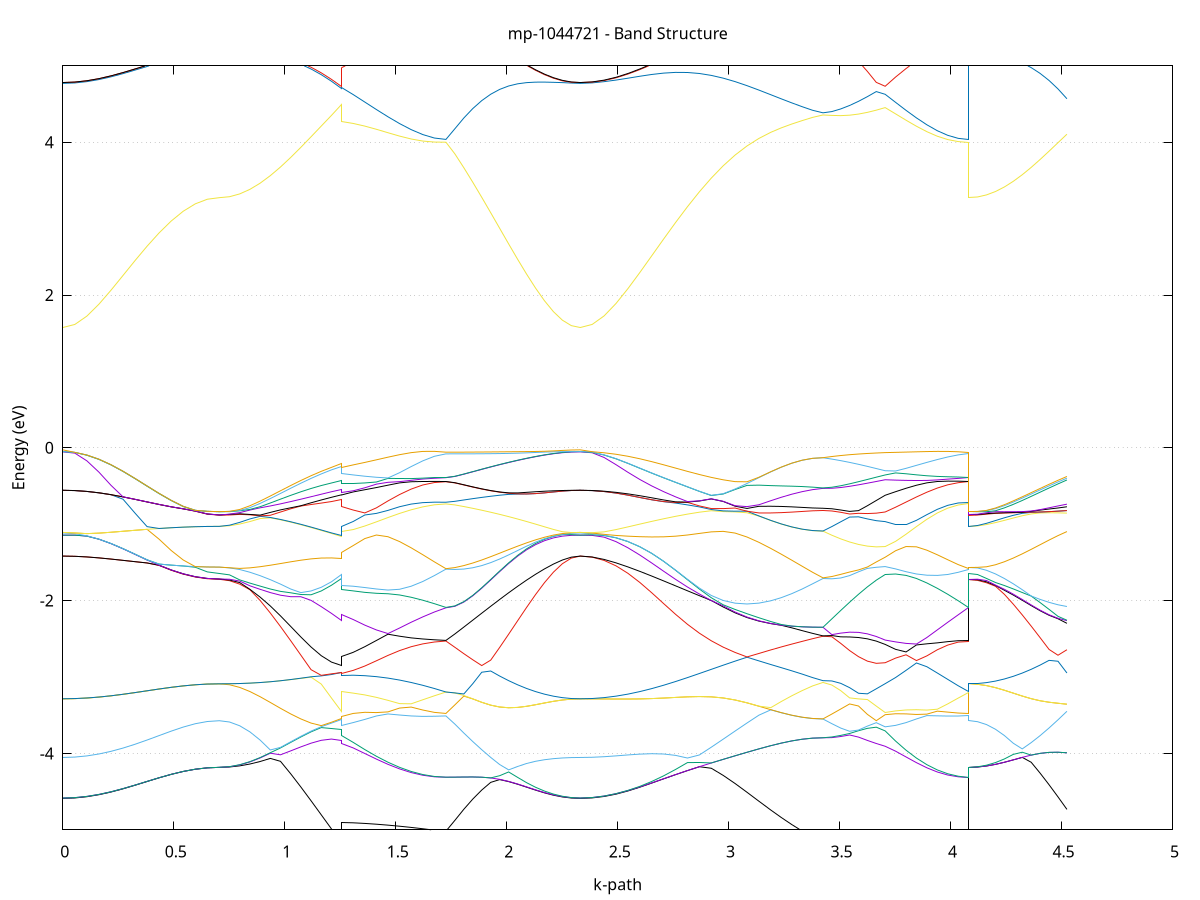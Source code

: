 set title 'mp-1044721 - Band Structure'
set xlabel 'k-path'
set ylabel 'Energy (eV)'
set grid y
set yrange [-5:5]
set terminal png size 800,600
set output 'mp-1044721_bands_gnuplot.png'
plot '-' using 1:2 with lines notitle, '-' using 1:2 with lines notitle, '-' using 1:2 with lines notitle, '-' using 1:2 with lines notitle, '-' using 1:2 with lines notitle, '-' using 1:2 with lines notitle, '-' using 1:2 with lines notitle, '-' using 1:2 with lines notitle, '-' using 1:2 with lines notitle, '-' using 1:2 with lines notitle, '-' using 1:2 with lines notitle, '-' using 1:2 with lines notitle, '-' using 1:2 with lines notitle, '-' using 1:2 with lines notitle, '-' using 1:2 with lines notitle, '-' using 1:2 with lines notitle, '-' using 1:2 with lines notitle, '-' using 1:2 with lines notitle, '-' using 1:2 with lines notitle, '-' using 1:2 with lines notitle, '-' using 1:2 with lines notitle, '-' using 1:2 with lines notitle, '-' using 1:2 with lines notitle, '-' using 1:2 with lines notitle, '-' using 1:2 with lines notitle, '-' using 1:2 with lines notitle, '-' using 1:2 with lines notitle, '-' using 1:2 with lines notitle, '-' using 1:2 with lines notitle, '-' using 1:2 with lines notitle, '-' using 1:2 with lines notitle, '-' using 1:2 with lines notitle, '-' using 1:2 with lines notitle, '-' using 1:2 with lines notitle, '-' using 1:2 with lines notitle, '-' using 1:2 with lines notitle, '-' using 1:2 with lines notitle, '-' using 1:2 with lines notitle, '-' using 1:2 with lines notitle, '-' using 1:2 with lines notitle, '-' using 1:2 with lines notitle, '-' using 1:2 with lines notitle, '-' using 1:2 with lines notitle, '-' using 1:2 with lines notitle, '-' using 1:2 with lines notitle, '-' using 1:2 with lines notitle, '-' using 1:2 with lines notitle, '-' using 1:2 with lines notitle, '-' using 1:2 with lines notitle, '-' using 1:2 with lines notitle, '-' using 1:2 with lines notitle, '-' using 1:2 with lines notitle, '-' using 1:2 with lines notitle, '-' using 1:2 with lines notitle, '-' using 1:2 with lines notitle, '-' using 1:2 with lines notitle, '-' using 1:2 with lines notitle, '-' using 1:2 with lines notitle, '-' using 1:2 with lines notitle, '-' using 1:2 with lines notitle, '-' using 1:2 with lines notitle, '-' using 1:2 with lines notitle, '-' using 1:2 with lines notitle, '-' using 1:2 with lines notitle, '-' using 1:2 with lines notitle, '-' using 1:2 with lines notitle, '-' using 1:2 with lines notitle, '-' using 1:2 with lines notitle, '-' using 1:2 with lines notitle, '-' using 1:2 with lines notitle, '-' using 1:2 with lines notitle, '-' using 1:2 with lines notitle, '-' using 1:2 with lines notitle, '-' using 1:2 with lines notitle, '-' using 1:2 with lines notitle, '-' using 1:2 with lines notitle, '-' using 1:2 with lines notitle, '-' using 1:2 with lines notitle, '-' using 1:2 with lines notitle, '-' using 1:2 with lines notitle
0.000000 -20.765607
0.054260 -20.765607
0.108520 -20.765707
0.162780 -20.765907
0.217041 -20.766207
0.271301 -20.766507
0.325561 -20.766907
0.379821 -20.767307
0.434081 -20.767707
0.488341 -20.768107
0.542601 -20.768407
0.596861 -20.768607
0.651122 -20.768707
0.705382 -20.768807
0.705382 -20.768807
0.751294 -20.766507
0.797206 -20.759607
0.843117 -20.748607
0.889029 -20.733407
0.934941 -20.714307
0.980853 -20.691607
1.026765 -20.665607
1.072677 -20.636607
1.118589 -20.605207
1.164501 -20.571807
1.210413 -20.536807
1.256324 -20.500807
1.256324 -20.554207
1.308544 -20.555007
1.360763 -20.557307
1.412982 -20.560607
1.465202 -20.563207
1.517421 -20.565107
1.569640 -20.566307
1.621859 -20.566907
1.674079 -20.567007
1.726298 -20.566807
1.726298 -20.566807
1.766656 -20.570507
1.807014 -20.581107
1.847371 -20.596907
1.887729 -20.615907
1.928087 -20.636507
1.968445 -20.657607
2.008803 -20.678007
2.049161 -20.697107
2.089519 -20.714407
2.129876 -20.729507
2.170234 -20.742207
2.210592 -20.752307
2.250950 -20.759607
2.291308 -20.764107
2.331666 -20.765607
2.331666 -20.765607
2.385323 -20.764807
2.438980 -20.762507
2.492637 -20.758707
2.546294 -20.753507
2.599951 -20.746807
2.653608 -20.738607
2.707265 -20.729007
2.760922 -20.718107
2.814580 -20.705807
2.868237 -20.692307
2.921894 -20.677807
2.975551 -20.662307
3.029208 -20.646307
3.082865 -20.630007
3.136522 -20.614007
3.190179 -20.598807
3.190179 -20.598807
3.237177 -20.586707
3.284174 -20.576407
3.331171 -20.568407
3.378169 -20.563307
3.425166 -20.561607
3.425166 -20.561607
3.465194 -20.560107
3.505221 -20.555007
3.545249 -20.546307
3.585277 -20.534007
3.625304 -20.518307
3.665332 -20.499507
3.705360 -20.478007
3.705360 -20.478007
3.752371 -20.489807
3.799381 -20.510307
3.846392 -20.527907
3.893403 -20.542507
3.940414 -20.553807
3.987425 -20.561607
4.034436 -20.565807
4.081446 -20.566807
4.081446 -20.768807
4.121711 -20.767107
4.161976 -20.761907
4.202241 -20.753307
4.242506 -20.741607
4.282771 -20.726807
4.323036 -20.709207
4.363300 -20.689307
4.403565 -20.667507
4.443830 -20.644507
4.484095 -20.621507
4.524360 -20.599907
e
0.000000 -20.764707
0.054260 -20.764707
0.108520 -20.764907
0.162780 -20.765107
0.217041 -20.765307
0.271301 -20.765707
0.325561 -20.766007
0.379821 -20.766407
0.434081 -20.766807
0.488341 -20.767207
0.542601 -20.767507
0.596861 -20.767707
0.651122 -20.767907
0.705382 -20.767907
0.705382 -20.767907
0.751294 -20.765607
0.797206 -20.758607
0.843117 -20.746807
0.889029 -20.730307
0.934941 -20.709507
0.980853 -20.684807
1.026765 -20.656607
1.072677 -20.625707
1.118589 -20.592807
1.164501 -20.559107
1.210413 -20.525907
1.256324 -20.494907
1.256324 -20.548207
1.308544 -20.553007
1.360763 -20.556107
1.412982 -20.557607
1.465202 -20.559307
1.517421 -20.561007
1.569640 -20.562607
1.621859 -20.564107
1.674079 -20.565307
1.726298 -20.565907
1.726298 -20.565907
1.766656 -20.569707
1.807014 -20.580307
1.847371 -20.596007
1.887729 -20.615107
1.928087 -20.635707
1.968445 -20.656707
2.008803 -20.677107
2.049161 -20.696307
2.089519 -20.713607
2.129876 -20.728707
2.170234 -20.741407
2.210592 -20.751507
2.250950 -20.758707
2.291308 -20.763207
2.331666 -20.764707
2.331666 -20.764707
2.385323 -20.763907
2.438980 -20.761707
2.492637 -20.758007
2.546294 -20.752707
2.599951 -20.746107
2.653608 -20.737907
2.707265 -20.728307
2.760922 -20.717407
2.814580 -20.705107
2.868237 -20.691607
2.921894 -20.677007
2.975551 -20.661607
3.029208 -20.645607
3.082865 -20.629307
3.136522 -20.613307
3.190179 -20.598107
3.190179 -20.598107
3.237177 -20.586007
3.284174 -20.575607
3.331171 -20.567707
3.378169 -20.562607
3.425166 -20.560907
3.425166 -20.560907
3.465194 -20.558607
3.505221 -20.552307
3.545249 -20.542307
3.585277 -20.528807
3.625304 -20.512107
3.665332 -20.493007
3.705360 -20.473907
3.705360 -20.473907
3.752371 -20.483707
3.799381 -20.500307
3.846392 -20.517807
3.893403 -20.533607
3.940414 -20.546807
3.987425 -20.556807
4.034436 -20.563307
4.081446 -20.565907
4.081446 -20.767907
4.121711 -20.766207
4.161976 -20.761007
4.202241 -20.752507
4.242506 -20.740707
4.282771 -20.725907
4.323036 -20.708407
4.363300 -20.688407
4.403565 -20.666607
4.443830 -20.643707
4.484095 -20.620707
4.524360 -20.599007
e
0.000000 -20.764607
0.054260 -20.764707
0.108520 -20.764807
0.162780 -20.765007
0.217041 -20.765307
0.271301 -20.765607
0.325561 -20.766007
0.379821 -20.766407
0.434081 -20.766807
0.488341 -20.767107
0.542601 -20.767507
0.596861 -20.767707
0.651122 -20.767807
0.705382 -20.767907
0.705382 -20.767907
0.751294 -20.765407
0.797206 -20.757907
0.843117 -20.745607
0.889029 -20.728707
0.934941 -20.707507
0.980853 -20.682307
1.026765 -20.653707
1.072677 -20.622307
1.118589 -20.588907
1.164501 -20.554707
1.210413 -20.521107
1.256324 -20.489807
1.256324 -20.528607
1.308544 -20.520807
1.360763 -20.512107
1.412982 -20.502707
1.465202 -20.492607
1.517421 -20.481907
1.569640 -20.470507
1.621859 -20.458707
1.674079 -20.446307
1.726298 -20.434107
1.726298 -20.434107
1.766656 -20.470607
1.807014 -20.506807
1.847371 -20.541607
1.887729 -20.574607
1.928087 -20.605707
1.968445 -20.634507
2.008803 -20.660907
2.049161 -20.684607
2.089519 -20.705407
2.129876 -20.723307
2.170234 -20.738107
2.210592 -20.749707
2.250950 -20.758007
2.291308 -20.763007
2.331666 -20.764607
2.331666 -20.764607
2.385323 -20.763807
2.438980 -20.761007
2.492637 -20.756507
2.546294 -20.750107
2.599951 -20.742007
2.653608 -20.732107
2.707265 -20.720607
2.760922 -20.707507
2.814580 -20.692907
2.868237 -20.676807
2.921894 -20.659407
2.975551 -20.640607
3.029208 -20.620507
3.082865 -20.599307
3.136522 -20.576907
3.190179 -20.553407
3.190179 -20.553407
3.237177 -20.532007
3.284174 -20.509907
3.331171 -20.487107
3.378169 -20.463807
3.425166 -20.440807
3.425166 -20.440807
3.465194 -20.445107
3.505221 -20.448807
3.545249 -20.451607
3.585277 -20.453907
3.625304 -20.456407
3.665332 -20.460107
3.705360 -20.465607
3.705360 -20.465607
3.752371 -20.468407
3.799381 -20.462307
3.846392 -20.457807
3.893403 -20.453907
3.940414 -20.450107
3.987425 -20.445607
4.034436 -20.440207
4.081446 -20.434107
4.081446 -20.767907
4.121711 -20.766007
4.161976 -20.760307
4.202241 -20.750707
4.242506 -20.737507
4.282771 -20.720507
4.323036 -20.700107
4.363300 -20.676307
4.403565 -20.649307
4.443830 -20.619407
4.484095 -20.586807
4.524360 -20.551707
e
0.000000 -20.230807
0.054260 -20.230807
0.108520 -20.231007
0.162780 -20.231307
0.217041 -20.231607
0.271301 -20.232007
0.325561 -20.232507
0.379821 -20.232907
0.434081 -20.233307
0.488341 -20.233707
0.542601 -20.234107
0.596861 -20.234307
0.651122 -20.234507
0.705382 -20.234507
0.705382 -20.234507
0.751294 -20.232907
0.797206 -20.228207
0.843117 -20.220707
0.889029 -20.210807
0.934941 -20.199107
0.980853 -20.186407
1.026765 -20.176807
1.072677 -20.216407
1.118589 -20.257407
1.164501 -20.298707
1.210413 -20.339407
1.256324 -20.378607
1.256324 -20.324407
1.308544 -20.331707
1.360763 -20.341607
1.412982 -20.353307
1.465202 -20.366107
1.517421 -20.379507
1.569640 -20.393107
1.621859 -20.406707
1.674079 -20.420207
1.726298 -20.432707
1.726298 -20.432707
1.766656 -20.395607
1.807014 -20.357707
1.847371 -20.320207
1.887729 -20.284007
1.928087 -20.250107
1.968445 -20.220807
2.008803 -20.200807
2.049161 -20.194907
2.089519 -20.199207
2.129876 -20.206807
2.170234 -20.214707
2.210592 -20.221407
2.250950 -20.226507
2.291308 -20.229707
2.331666 -20.230807
2.331666 -20.230807
2.385323 -20.230207
2.438980 -20.228607
2.492637 -20.226007
2.546294 -20.222307
2.599951 -20.217907
2.653608 -20.212807
2.707265 -20.207307
2.760922 -20.202107
2.814580 -20.198307
2.868237 -20.198307
2.921894 -20.205207
2.975551 -20.220107
3.029208 -20.240707
3.082865 -20.264707
3.136522 -20.290607
3.190179 -20.317707
3.190179 -20.317707
3.237177 -20.342007
3.284174 -20.366607
3.331171 -20.391207
3.378169 -20.415707
3.425166 -20.439107
3.425166 -20.439107
3.465194 -20.433507
3.505221 -20.426107
3.545249 -20.418107
3.585277 -20.410607
3.625304 -20.404907
3.665332 -20.403007
3.705360 -20.406607
3.705360 -20.406607
3.752371 -20.395107
3.799381 -20.390807
3.846392 -20.392807
3.893403 -20.399107
3.940414 -20.407507
3.987425 -20.416707
4.034436 -20.425507
4.081446 -20.432707
4.081446 -20.234507
4.121711 -20.233307
4.161976 -20.229707
4.202241 -20.224007
4.242506 -20.216507
4.282771 -20.208107
4.323036 -20.200707
4.363300 -20.199907
4.403565 -20.214407
4.443830 -20.243007
4.484095 -20.278507
4.524360 -20.317207
e
0.000000 -20.025107
0.054260 -20.025107
0.108520 -20.025007
0.162780 -20.025007
0.217041 -20.024907
0.271301 -20.024807
0.325561 -20.024707
0.379821 -20.024607
0.434081 -20.024507
0.488341 -20.024507
0.542601 -20.024407
0.596861 -20.024307
0.651122 -20.024307
0.705382 -20.024307
0.705382 -20.024307
0.751294 -20.027707
0.797206 -20.037907
0.843117 -20.054607
0.889029 -20.077707
0.934941 -20.106407
0.980853 -20.139807
1.026765 -20.173507
1.072677 -20.164407
1.118589 -20.208707
1.164501 -20.255407
1.210413 -20.301507
1.256324 -20.345807
1.256324 -20.277907
1.308544 -20.274907
1.360763 -20.270307
1.412982 -20.264407
1.465202 -20.257207
1.517421 -20.248907
1.569640 -20.239607
1.621859 -20.229507
1.674079 -20.218507
1.726298 -20.207207
1.726298 -20.207207
1.766656 -20.202707
1.807014 -20.189707
1.847371 -20.170107
1.887729 -20.146107
1.928087 -20.120807
1.968445 -20.121407
2.008803 -20.124107
2.049161 -20.114307
2.089519 -20.096107
2.129876 -20.076407
2.170234 -20.058707
2.210592 -20.044207
2.250950 -20.033707
2.291308 -20.027207
2.331666 -20.025107
2.331666 -20.025107
2.385323 -20.026207
2.438980 -20.029707
2.492637 -20.035507
2.546294 -20.043507
2.599951 -20.053707
2.653608 -20.065907
2.707265 -20.079707
2.760922 -20.094507
2.814580 -20.109207
2.868237 -20.121207
2.921894 -20.127207
2.975551 -20.126207
3.029208 -20.120807
3.082865 -20.127707
3.136522 -20.146407
3.190179 -20.164307
3.190179 -20.164307
3.237177 -20.178407
3.284174 -20.190307
3.331171 -20.199407
3.378169 -20.205107
3.425166 -20.207107
3.425166 -20.207107
3.465194 -20.228207
3.505221 -20.251207
3.545249 -20.275607
3.585277 -20.301207
3.625304 -20.327407
3.665332 -20.353307
3.705360 -20.376707
3.705360 -20.376707
3.752371 -20.365907
3.799381 -20.345707
3.846392 -20.322007
3.893403 -20.297507
3.940414 -20.273307
3.987425 -20.249907
4.034436 -20.227707
4.081446 -20.207207
4.081446 -20.024307
4.121711 -20.026807
4.161976 -20.034507
4.202241 -20.047007
4.242506 -20.064107
4.282771 -20.084807
4.323036 -20.106707
4.363300 -20.124307
4.403565 -20.128307
4.443830 -20.120607
4.484095 -20.137907
4.524360 -20.164407
e
0.000000 -20.025107
0.054260 -20.025107
0.108520 -20.025007
0.162780 -20.025007
0.217041 -20.024907
0.271301 -20.024807
0.325561 -20.024707
0.379821 -20.024607
0.434081 -20.024507
0.488341 -20.024407
0.542601 -20.024407
0.596861 -20.024307
0.651122 -20.024307
0.705382 -20.024307
0.705382 -20.024307
0.751294 -20.023507
0.797206 -20.021007
0.843117 -20.016907
0.889029 -20.011307
0.934941 -20.039607
0.980853 -20.076307
1.026765 -20.117607
1.072677 -20.158507
1.118589 -20.148907
1.164501 -20.138907
1.210413 -20.130807
1.256324 -20.124907
1.256324 -20.129707
1.308544 -20.121907
1.360763 -20.119707
1.412982 -20.131807
1.465202 -20.144407
1.517421 -20.157207
1.569640 -20.170007
1.621859 -20.182607
1.674079 -20.195007
1.726298 -20.206707
1.726298 -20.206707
1.766656 -20.202207
1.807014 -20.189107
1.847371 -20.169507
1.887729 -20.145307
1.928087 -20.118607
1.968445 -20.091107
2.008803 -20.064407
2.049161 -20.039207
2.089519 -20.016707
2.129876 -20.012507
2.170234 -20.016807
2.210592 -20.020407
2.250950 -20.023007
2.291308 -20.024507
2.331666 -20.025107
2.331666 -20.025107
2.385323 -20.024807
2.438980 -20.023907
2.492637 -20.022407
2.546294 -20.020407
2.599951 -20.017907
2.653608 -20.014807
2.707265 -20.011407
2.760922 -20.015307
2.814580 -20.031307
2.868237 -20.048707
2.921894 -20.067307
2.975551 -20.086707
3.029208 -20.106307
3.082865 -20.126207
3.136522 -20.145507
3.190179 -20.163507
3.190179 -20.163507
3.237177 -20.177607
3.284174 -20.189607
3.331171 -20.198707
3.378169 -20.204507
3.425166 -20.206407
3.425166 -20.206407
3.465194 -20.187207
3.505221 -20.169707
3.545249 -20.154307
3.585277 -20.141207
3.625304 -20.130507
3.665332 -20.122607
3.705360 -20.120607
3.705360 -20.120607
3.752371 -20.121007
3.799381 -20.123007
3.846392 -20.131507
3.893403 -20.142407
3.940414 -20.155607
3.987425 -20.170807
4.034436 -20.187907
4.081446 -20.206707
4.081446 -20.024307
4.121711 -20.023707
4.161976 -20.021807
4.202241 -20.018907
4.242506 -20.014807
4.282771 -20.010007
4.323036 -20.026407
4.363300 -20.051607
4.403565 -20.079207
4.443830 -20.108107
4.484095 -20.137007
4.524360 -20.163707
e
0.000000 -19.987307
0.054260 -19.987407
0.108520 -19.987407
0.162780 -19.987507
0.217041 -19.987607
0.271301 -19.987807
0.325561 -19.988007
0.379821 -19.988207
0.434081 -19.988307
0.488341 -19.988507
0.542601 -19.988607
0.596861 -19.988707
0.651122 -19.988807
0.705382 -19.988807
0.705382 -19.988807
0.751294 -19.988607
0.797206 -19.987907
0.843117 -19.987307
0.889029 -20.008507
0.934941 -20.003907
0.980853 -20.001207
1.026765 -20.015207
1.072677 -20.032507
1.118589 -20.051707
1.164501 -20.071707
1.210413 -20.090607
1.256324 -20.106407
1.256324 -20.095207
1.308544 -20.106707
1.360763 -20.110307
1.412982 -20.098207
1.465202 -20.085007
1.517421 -20.071707
1.569640 -20.059107
1.621859 -20.047907
1.674079 -20.038907
1.726298 -20.034007
1.726298 -20.034007
1.766656 -20.047007
1.807014 -20.063007
1.847371 -20.079307
1.887729 -20.095107
1.928087 -20.108207
1.968445 -20.091007
2.008803 -20.064107
2.049161 -20.038907
2.089519 -20.016307
2.129876 -19.997607
2.170234 -19.986107
2.210592 -19.986307
2.250950 -19.986807
2.291308 -19.987207
2.331666 -19.987307
2.331666 -19.987307
2.385323 -19.987307
2.438980 -19.987107
2.492637 -19.986807
2.546294 -19.986407
2.599951 -19.986207
2.653608 -19.990007
2.707265 -20.001307
2.760922 -20.014907
2.814580 -20.030807
2.868237 -20.048207
2.921894 -20.066907
2.975551 -20.086407
3.029208 -20.105907
3.082865 -20.109807
3.136522 -20.099807
3.190179 -20.088507
3.190179 -20.088507
3.237177 -20.078207
3.284174 -20.067707
3.331171 -20.057307
3.378169 -20.047207
3.425166 -20.039407
3.425166 -20.039407
3.465194 -20.043407
3.505221 -20.053907
3.545249 -20.068407
3.585277 -20.084607
3.625304 -20.100107
3.665332 -20.112107
3.705360 -20.115707
3.705360 -20.115707
3.752371 -20.115407
3.799381 -20.113007
3.846392 -20.100407
3.893403 -20.083907
3.940414 -20.066507
3.987425 -20.050607
4.034436 -20.038807
4.081446 -20.034007
4.081446 -19.988807
4.121711 -19.988707
4.161976 -19.988307
4.202241 -19.987707
4.242506 -19.989007
4.282771 -20.004807
4.323036 -20.026007
4.363300 -20.051207
4.403565 -20.078907
4.443830 -20.107307
4.484095 -20.104407
4.524360 -20.087907
e
0.000000 -19.987107
0.054260 -19.987107
0.108520 -19.987207
0.162780 -19.987307
0.217041 -19.987407
0.271301 -19.987507
0.325561 -19.987707
0.379821 -19.987907
0.434081 -19.988007
0.488341 -19.988207
0.542601 -19.988307
0.596861 -19.988407
0.651122 -19.988507
0.705382 -19.988507
0.705382 -19.988507
0.751294 -19.988007
0.797206 -19.986907
0.843117 -19.985507
0.889029 -19.987607
0.934941 -19.991707
0.980853 -19.996607
1.026765 -20.009807
1.072677 -20.026507
1.118589 -20.045507
1.164501 -20.065307
1.210413 -20.084207
1.256324 -20.100307
1.256324 -20.063507
1.308544 -20.054707
1.360763 -20.046707
1.412982 -20.039707
1.465202 -20.034007
1.517421 -20.029607
1.569640 -20.026707
1.621859 -20.025807
1.674079 -20.027007
1.726298 -20.029207
1.726298 -20.029207
1.766656 -20.017707
1.807014 -20.006107
1.847371 -19.997007
1.887729 -19.990507
1.928087 -19.986307
1.968445 -19.988807
2.008803 -19.995207
2.049161 -20.001407
2.089519 -20.007107
2.129876 -19.997007
2.170234 -19.984407
2.210592 -19.983807
2.250950 -19.985507
2.291308 -19.986707
2.331666 -19.987107
2.331666 -19.987107
2.385323 -19.986907
2.438980 -19.986307
2.492637 -19.985407
2.546294 -19.984407
2.599951 -19.984207
2.653608 -19.989407
2.707265 -20.000607
2.760922 -20.007307
2.814580 -20.003107
2.868237 -19.998607
2.921894 -19.993907
2.975551 -19.989107
3.029208 -19.987107
3.082865 -19.989807
3.136522 -19.993707
3.190179 -19.998907
3.190179 -19.998907
3.237177 -20.004607
3.284174 -20.011307
3.331171 -20.019007
3.378169 -20.027407
3.425166 -20.034707
3.425166 -20.034707
3.465194 -20.037207
3.505221 -20.044707
3.545249 -20.056107
3.585277 -20.069807
3.625304 -20.084407
3.665332 -20.098207
3.705360 -20.109107
3.705360 -20.109107
3.752371 -20.103907
3.799381 -20.091307
3.846392 -20.076807
3.893403 -20.062207
3.940414 -20.048807
3.987425 -20.038007
4.034436 -20.031207
4.081446 -20.029207
4.081446 -19.988507
4.121711 -19.988007
4.161976 -19.986707
4.202241 -19.984807
4.242506 -19.987907
4.282771 -20.004107
4.323036 -20.004007
4.363300 -19.997507
4.403565 -19.990707
4.443830 -19.987707
4.484095 -19.991507
4.524360 -19.997807
e
0.000000 -19.987107
0.054260 -19.987107
0.108520 -19.987107
0.162780 -19.987207
0.217041 -19.987407
0.271301 -19.987507
0.325561 -19.987707
0.379821 -19.987807
0.434081 -19.988007
0.488341 -19.988207
0.542601 -19.988307
0.596861 -19.988407
0.651122 -19.988407
0.705382 -19.988507
0.705382 -19.988507
0.751294 -19.987707
0.797206 -19.985407
0.843117 -19.984107
0.889029 -19.984807
0.934941 -19.987607
0.980853 -19.994907
1.026765 -19.985307
1.072677 -19.974707
1.118589 -19.964307
1.164501 -19.954807
1.210413 -19.946907
1.256324 -19.940607
1.256324 -19.950907
1.308544 -19.951607
1.360763 -19.952507
1.412982 -19.953607
1.465202 -19.954907
1.517421 -19.956207
1.569640 -19.957307
1.621859 -19.958107
1.674079 -19.958507
1.726298 -19.958607
1.726298 -19.958607
1.766656 -19.960907
1.807014 -19.965207
1.847371 -19.970307
1.887729 -19.976107
1.928087 -19.982307
1.968445 -19.984107
2.008803 -19.983207
2.049161 -19.983207
2.089519 -19.983707
2.129876 -19.984407
2.170234 -19.983907
2.210592 -19.983807
2.250950 -19.985507
2.291308 -19.986707
2.331666 -19.987107
2.331666 -19.987107
2.385323 -19.986907
2.438980 -19.986307
2.492637 -19.985307
2.546294 -19.984207
2.599951 -19.983807
2.653608 -19.984807
2.707265 -19.984607
2.760922 -19.984207
2.814580 -19.983907
2.868237 -19.984007
2.921894 -19.984407
2.975551 -19.985407
3.029208 -19.984307
3.082865 -19.979507
3.136522 -19.975007
3.190179 -19.970807
3.190179 -19.970807
3.237177 -19.967407
3.284174 -19.964307
3.331171 -19.961707
3.378169 -19.959707
3.425166 -19.958707
3.425166 -19.958707
3.465194 -19.957707
3.505221 -19.955107
3.545249 -19.951607
3.585277 -19.947807
3.625304 -19.944007
3.665332 -19.940507
3.705360 -19.937707
3.705360 -19.937707
3.752371 -19.938907
3.799381 -19.941607
3.846392 -19.944807
3.893403 -19.948207
3.940414 -19.951807
3.987425 -19.955107
4.034436 -19.957607
4.081446 -19.958607
4.081446 -19.988507
4.121711 -19.988007
4.161976 -19.986607
4.202241 -19.984807
4.242506 -19.985907
4.282771 -19.985907
4.323036 -19.985307
4.363300 -19.985207
4.403565 -19.985807
4.443830 -19.983807
4.484095 -19.977007
4.524360 -19.970707
e
0.000000 -19.951207
0.054260 -19.951307
0.108520 -19.951307
0.162780 -19.951507
0.217041 -19.951707
0.271301 -19.951907
0.325561 -19.952107
0.379821 -19.952407
0.434081 -19.952607
0.488341 -19.952807
0.542601 -19.953007
0.596861 -19.953107
0.651122 -19.953207
0.705382 -19.953207
0.705382 -19.953207
0.751294 -19.956407
0.797206 -19.966807
0.843117 -19.981507
0.889029 -19.976207
0.934941 -19.969707
0.980853 -19.965107
1.026765 -19.961407
1.072677 -19.956507
1.118589 -19.951007
1.164501 -19.945207
1.210413 -19.939607
1.256324 -19.935007
1.256324 -19.943607
1.308544 -19.944707
1.360763 -19.945707
1.412982 -19.946807
1.465202 -19.948007
1.517421 -19.949507
1.569640 -19.951207
1.621859 -19.953007
1.674079 -19.954507
1.726298 -19.955207
1.726298 -19.955207
1.766656 -19.953607
1.807014 -19.951707
1.847371 -19.950407
1.887729 -19.949607
1.928087 -19.949407
1.968445 -19.952807
2.008803 -19.959307
2.049161 -19.965307
2.089519 -19.970507
2.129876 -19.974607
2.170234 -19.975207
2.210592 -19.966407
2.250950 -19.958007
2.291308 -19.952907
2.331666 -19.951207
2.331666 -19.951207
2.385323 -19.952207
2.438980 -19.955007
2.492637 -19.959707
2.546294 -19.966007
2.599951 -19.973007
2.653608 -19.975907
2.707265 -19.974307
2.760922 -19.971407
2.814580 -19.967907
2.868237 -19.963907
2.921894 -19.959507
2.975551 -19.954807
3.029208 -19.951207
3.082865 -19.950707
3.136522 -19.950807
3.190179 -19.951207
3.190179 -19.951207
3.237177 -19.951707
3.284174 -19.952507
3.331171 -19.953407
3.378169 -19.954407
3.425166 -19.955007
3.425166 -19.955007
3.465194 -19.953807
3.505221 -19.950707
3.545249 -19.946907
3.585277 -19.942907
3.625304 -19.939107
3.665332 -19.935407
3.705360 -19.932407
3.705360 -19.932407
3.752371 -19.933707
3.799381 -19.936607
3.846392 -19.939907
3.893403 -19.943407
3.940414 -19.947107
3.987425 -19.950807
4.034436 -19.953907
4.081446 -19.955207
4.081446 -19.953207
4.121711 -19.955107
4.161976 -19.960907
4.202241 -19.970107
4.242506 -19.977507
4.282771 -19.974707
4.323036 -19.969707
4.363300 -19.963607
4.403565 -19.956807
4.443830 -19.951107
4.484095 -19.950707
4.524360 -19.951307
e
0.000000 -19.951207
0.054260 -19.951207
0.108520 -19.951307
0.162780 -19.951407
0.217041 -19.951607
0.271301 -19.951807
0.325561 -19.952007
0.379821 -19.952307
0.434081 -19.952507
0.488341 -19.952807
0.542601 -19.952907
0.596861 -19.953107
0.651122 -19.953107
0.705382 -19.953207
0.705382 -19.953207
0.751294 -19.954007
0.797206 -19.956407
0.843117 -19.960107
0.889029 -19.964107
0.934941 -19.966307
0.980853 -19.964907
1.026765 -19.960907
1.072677 -19.955707
1.118589 -19.949907
1.164501 -19.943907
1.210413 -19.938107
1.256324 -19.933107
1.256324 -19.938707
1.308544 -19.936307
1.360763 -19.933507
1.412982 -19.930307
1.465202 -19.926707
1.517421 -19.922707
1.569640 -19.918407
1.621859 -19.913907
1.674079 -19.909407
1.726298 -19.906207
1.726298 -19.906207
1.766656 -19.912807
1.807014 -19.921207
1.847371 -19.929607
1.887729 -19.937707
1.928087 -19.945407
1.968445 -19.952607
2.008803 -19.959207
2.049161 -19.965207
2.089519 -19.970307
2.129876 -19.974407
2.170234 -19.974707
2.210592 -19.965807
2.250950 -19.957507
2.291308 -19.952507
2.331666 -19.951207
2.331666 -19.951207
2.385323 -19.951807
2.438980 -19.954407
2.492637 -19.959107
2.546294 -19.965407
2.599951 -19.972407
2.653608 -19.975507
2.707265 -19.974107
2.760922 -19.971307
2.814580 -19.967807
2.868237 -19.963807
2.921894 -19.959507
2.975551 -19.954707
3.029208 -19.949507
3.082865 -19.944007
3.136522 -19.938307
3.190179 -19.932207
3.190179 -19.932207
3.237177 -19.926807
3.284174 -19.921207
3.331171 -19.915607
3.378169 -19.909907
3.425166 -19.905307
3.425166 -19.905307
3.465194 -19.908807
3.505221 -19.913407
3.545249 -19.917807
3.585277 -19.921707
3.625304 -19.925107
3.665332 -19.927907
3.705360 -19.929807
3.705360 -19.929807
3.752371 -19.929507
3.799381 -19.927307
3.846392 -19.924507
3.893403 -19.921207
3.940414 -19.917507
3.987425 -19.913407
4.034436 -19.909407
4.081446 -19.906207
4.081446 -19.953207
4.121711 -19.954707
4.161976 -19.960407
4.202241 -19.969607
4.242506 -19.977107
4.282771 -19.974507
4.323036 -19.969507
4.363300 -19.963507
4.403565 -19.956707
4.443830 -19.949107
4.484095 -19.940907
4.524360 -19.932207
e
0.000000 -19.950407
0.054260 -19.950407
0.108520 -19.950507
0.162780 -19.950607
0.217041 -19.950807
0.271301 -19.951007
0.325561 -19.951207
0.379821 -19.951507
0.434081 -19.951707
0.488341 -19.951907
0.542601 -19.952107
0.596861 -19.952207
0.651122 -19.952307
0.705382 -19.952307
0.705382 -19.952307
0.751294 -19.953407
0.797206 -19.955707
0.843117 -19.959407
0.889029 -19.963607
0.934941 -19.965607
0.980853 -19.960707
1.026765 -19.951507
1.072677 -19.940907
1.118589 -19.929207
1.164501 -19.916707
1.210413 -19.903507
1.256324 -19.905607
1.256324 -19.909707
1.308544 -19.909407
1.360763 -19.909107
1.412982 -19.908707
1.465202 -19.908107
1.517421 -19.907507
1.569640 -19.906907
1.621859 -19.906307
1.674079 -19.905807
1.726298 -19.906107
1.726298 -19.906107
1.766656 -19.912507
1.807014 -19.921007
1.847371 -19.929307
1.887729 -19.937407
1.928087 -19.944807
1.968445 -19.948407
2.008803 -19.948807
2.049161 -19.949107
2.089519 -19.949407
2.129876 -19.949807
2.170234 -19.950107
2.210592 -19.950507
2.250950 -19.950707
2.291308 -19.950707
2.331666 -19.950407
2.331666 -19.950407
2.385323 -19.950707
2.438980 -19.950807
2.492637 -19.950807
2.546294 -19.950807
2.599951 -19.950807
2.653608 -19.950707
2.707265 -19.950607
2.760922 -19.950507
2.814580 -19.950407
2.868237 -19.950307
2.921894 -19.950107
2.975551 -19.949907
3.029208 -19.948407
3.082865 -19.943607
3.136522 -19.937907
3.190179 -19.931907
3.190179 -19.931907
3.237177 -19.926507
3.284174 -19.920907
3.331171 -19.915307
3.378169 -19.909607
3.425166 -19.905207
3.425166 -19.905207
3.465194 -19.906407
3.505221 -19.908007
3.545249 -19.908907
3.585277 -19.909307
3.625304 -19.909207
3.665332 -19.908807
3.705360 -19.908407
3.705360 -19.908407
3.752371 -19.907707
3.799381 -19.908007
3.846392 -19.908407
3.893403 -19.908407
3.940414 -19.908007
3.987425 -19.907007
4.034436 -19.905307
4.081446 -19.906107
4.081446 -19.952307
4.121711 -19.952707
4.161976 -19.952607
4.202241 -19.952307
4.242506 -19.951907
4.282771 -19.951507
4.323036 -19.951007
4.363300 -19.950607
4.403565 -19.950107
4.443830 -19.948107
4.484095 -19.940507
4.524360 -19.931907
e
0.000000 -19.852807
0.054260 -19.852707
0.108520 -19.852707
0.162780 -19.852707
0.217041 -19.852707
0.271301 -19.852707
0.325561 -19.852607
0.379821 -19.852607
0.434081 -19.852607
0.488341 -19.852607
0.542601 -19.852507
0.596861 -19.852507
0.651122 -19.852507
0.705382 -19.852507
0.705382 -19.852507
0.751294 -19.853407
0.797206 -19.855907
0.843117 -19.859707
0.889029 -19.864207
0.934941 -19.869207
0.980853 -19.874407
1.026765 -19.879707
1.072677 -19.885007
1.118589 -19.890307
1.164501 -19.895807
1.210413 -19.900907
1.256324 -19.902807
1.256324 -19.898707
1.308544 -19.899007
1.360763 -19.899307
1.412982 -19.899807
1.465202 -19.900407
1.517421 -19.901107
1.569640 -19.901707
1.621859 -19.902407
1.674079 -19.902907
1.726298 -19.903207
1.726298 -19.903207
1.766656 -19.900907
1.807014 -19.899007
1.847371 -19.895707
1.887729 -19.891307
1.928087 -19.886407
1.968445 -19.881607
2.008803 -19.877007
2.049161 -19.872607
2.089519 -19.868307
2.129876 -19.864307
2.170234 -19.860607
2.210592 -19.857407
2.250950 -19.854907
2.291308 -19.853307
2.331666 -19.852807
2.331666 -19.852807
2.385323 -19.853007
2.438980 -19.853907
2.492637 -19.855407
2.546294 -19.857307
2.599951 -19.859607
2.653608 -19.862307
2.707265 -19.865107
2.760922 -19.868207
2.814580 -19.871307
2.868237 -19.874607
2.921894 -19.877807
2.975551 -19.881207
3.029208 -19.884507
3.082865 -19.888007
3.136522 -19.891307
3.190179 -19.894507
3.190179 -19.894507
3.237177 -19.896807
3.284174 -19.898707
3.331171 -19.900007
3.378169 -19.901207
3.425166 -19.903907
3.425166 -19.903907
3.465194 -19.902307
3.505221 -19.900607
3.545249 -19.900607
3.585277 -19.901207
3.625304 -19.902307
3.665332 -19.904007
3.705360 -19.905607
3.705360 -19.905607
3.752371 -19.904807
3.799381 -19.903407
3.846392 -19.902107
3.893403 -19.901107
3.940414 -19.900707
3.987425 -19.901007
4.034436 -19.903207
4.081446 -19.903207
4.081446 -19.852507
4.121711 -19.853207
4.161976 -19.855107
4.202241 -19.858107
4.242506 -19.861807
4.282771 -19.866007
4.323036 -19.870507
4.363300 -19.875207
4.403565 -19.879907
4.443830 -19.884807
4.484095 -19.889807
4.524360 -19.894407
e
0.000000 -19.852707
0.054260 -19.852707
0.108520 -19.852707
0.162780 -19.852707
0.217041 -19.852707
0.271301 -19.852707
0.325561 -19.852607
0.379821 -19.852607
0.434081 -19.852607
0.488341 -19.852507
0.542601 -19.852507
0.596861 -19.852507
0.651122 -19.852507
0.705382 -19.852507
0.705382 -19.852507
0.751294 -19.852507
0.797206 -19.852407
0.843117 -19.852207
0.889029 -19.851907
0.934941 -19.851507
0.980853 -19.854607
1.026765 -19.863707
1.072677 -19.873207
1.118589 -19.882307
1.164501 -19.890407
1.210413 -19.897407
1.256324 -19.898507
1.256324 -19.894407
1.308544 -19.894907
1.360763 -19.895507
1.412982 -19.896307
1.465202 -19.897107
1.517421 -19.897907
1.569640 -19.898707
1.621859 -19.899407
1.674079 -19.899807
1.726298 -19.899907
1.726298 -19.899907
1.766656 -19.894907
1.807014 -19.891407
1.847371 -19.887907
1.887729 -19.883407
1.928087 -19.877507
1.968445 -19.870307
2.008803 -19.862407
2.049161 -19.854407
2.089519 -19.851407
2.129876 -19.851907
2.170234 -19.852307
2.210592 -19.852507
2.250950 -19.852707
2.291308 -19.852707
2.331666 -19.852707
2.331666 -19.852707
2.385323 -19.852707
2.438980 -19.852707
2.492637 -19.852607
2.546294 -19.852507
2.599951 -19.852307
2.653608 -19.852007
2.707265 -19.851707
2.760922 -19.851307
2.814580 -19.851207
2.868237 -19.856807
2.921894 -19.862607
2.975551 -19.868507
3.029208 -19.874007
3.082865 -19.879107
3.136522 -19.883307
3.190179 -19.886907
3.190179 -19.886907
3.237177 -19.889407
3.284174 -19.891507
3.331171 -19.893607
3.378169 -19.897307
3.425166 -19.901607
3.425166 -19.901607
3.465194 -19.900307
3.505221 -19.898907
3.545249 -19.895607
3.585277 -19.895207
3.625304 -19.896807
3.665332 -19.899007
3.705360 -19.901207
3.705360 -19.901207
3.752371 -19.900307
3.799381 -19.898407
3.846392 -19.896607
3.893403 -19.895207
3.940414 -19.897407
3.987425 -19.900007
4.034436 -19.900407
4.081446 -19.899907
4.081446 -19.852507
4.121711 -19.852507
4.161976 -19.852407
4.202241 -19.852307
4.242506 -19.852007
4.282771 -19.851607
4.323036 -19.851007
4.363300 -19.858507
4.403565 -19.866707
4.443830 -19.874607
4.484095 -19.881507
4.524360 -19.886807
e
0.000000 -19.825307
0.054260 -19.825307
0.108520 -19.825407
0.162780 -19.825507
0.217041 -19.825607
0.271301 -19.825807
0.325561 -19.826007
0.379821 -19.826107
0.434081 -19.826307
0.488341 -19.826407
0.542601 -19.826507
0.596861 -19.826507
0.651122 -19.826507
0.705382 -19.826507
0.705382 -19.826507
0.751294 -19.827207
0.797206 -19.829407
0.843117 -19.833407
0.889029 -19.839007
0.934941 -19.846107
0.980853 -19.853907
1.026765 -19.862907
1.072677 -19.871807
1.118589 -19.880107
1.164501 -19.887507
1.210413 -19.893607
1.256324 -19.889407
1.256324 -19.890907
1.308544 -19.891007
1.360763 -19.891207
1.412982 -19.891607
1.465202 -19.892007
1.517421 -19.892407
1.569640 -19.892907
1.621859 -19.893507
1.674079 -19.896207
1.726298 -19.898907
1.726298 -19.898907
1.766656 -19.893607
1.807014 -19.884907
1.847371 -19.876307
1.887729 -19.867807
1.928087 -19.859907
1.968445 -19.852807
2.008803 -19.849607
2.049161 -19.850507
2.089519 -19.847007
2.129876 -19.840307
2.170234 -19.834707
2.210592 -19.830307
2.250950 -19.827307
2.291308 -19.825707
2.331666 -19.825307
2.331666 -19.825307
2.385323 -19.825507
2.438980 -19.826307
2.492637 -19.827807
2.546294 -19.830007
2.599951 -19.833007
2.653608 -19.836707
2.707265 -19.841007
2.760922 -19.845907
2.814580 -19.850707
2.868237 -19.850107
2.921894 -19.849607
2.975551 -19.852007
3.029208 -19.856907
3.082865 -19.862407
3.136522 -19.868307
3.190179 -19.874407
3.190179 -19.874407
3.237177 -19.880007
3.284174 -19.885707
3.331171 -19.891507
3.378169 -19.897207
3.425166 -19.899407
3.425166 -19.899407
3.465194 -19.896607
3.505221 -19.893807
3.545249 -19.894007
3.585277 -19.891507
3.625304 -19.887307
3.665332 -19.882907
3.705360 -19.878307
3.705360 -19.878307
3.752371 -19.882407
3.799381 -19.886407
3.846392 -19.890307
3.893403 -19.893807
3.940414 -19.894107
3.987425 -19.893807
4.034436 -19.895407
4.081446 -19.898907
4.081446 -19.826507
4.121711 -19.827007
4.161976 -19.828807
4.202241 -19.832107
4.242506 -19.837007
4.282771 -19.843207
4.323036 -19.850507
4.363300 -19.850107
4.403565 -19.850607
4.443830 -19.857407
4.484095 -19.865607
4.524360 -19.874507
e
0.000000 -19.823307
0.054260 -19.823307
0.108520 -19.823407
0.162780 -19.823507
0.217041 -19.823707
0.271301 -19.823807
0.325561 -19.824007
0.379821 -19.824207
0.434081 -19.824307
0.488341 -19.824407
0.542601 -19.824507
0.596861 -19.824607
0.651122 -19.824607
0.705382 -19.824607
0.705382 -19.824607
0.751294 -19.825407
0.797206 -19.827707
0.843117 -19.831607
0.889029 -19.837407
0.934941 -19.844807
0.980853 -19.849807
1.026765 -19.848307
1.072677 -19.845607
1.118589 -19.841407
1.164501 -19.843407
1.210413 -19.847207
1.256324 -19.851507
1.256324 -19.849407
1.308544 -19.854607
1.360763 -19.860507
1.412982 -19.866607
1.465202 -19.872807
1.517421 -19.878907
1.569640 -19.884807
1.621859 -19.890207
1.674079 -19.892907
1.726298 -19.893207
1.726298 -19.893207
1.766656 -19.891407
1.807014 -19.884407
1.847371 -19.876007
1.887729 -19.867707
1.928087 -19.859707
1.968445 -19.852407
2.008803 -19.845807
2.049161 -19.840207
2.089519 -19.835407
2.129876 -19.831707
2.170234 -19.828807
2.210592 -19.826607
2.250950 -19.825007
2.291308 -19.823707
2.331666 -19.823307
2.331666 -19.823307
2.385323 -19.823607
2.438980 -19.824407
2.492637 -19.825507
2.546294 -19.826907
2.599951 -19.828607
2.653608 -19.830607
2.707265 -19.832907
2.760922 -19.835807
2.814580 -19.839007
2.868237 -19.842707
2.921894 -19.846907
2.975551 -19.851607
3.029208 -19.856807
3.082865 -19.862307
3.136522 -19.868107
3.190179 -19.874207
3.190179 -19.874207
3.237177 -19.879707
3.284174 -19.885207
3.331171 -19.890207
3.378169 -19.892607
3.425166 -19.893107
3.425166 -19.893107
3.465194 -19.893007
3.505221 -19.890407
3.545249 -19.884407
3.585277 -19.878007
3.625304 -19.871407
3.665332 -19.864607
3.705360 -19.857907
3.705360 -19.857907
3.752371 -19.855807
3.799381 -19.862407
3.846392 -19.869407
3.893403 -19.876207
3.940414 -19.882807
3.987425 -19.888907
4.034436 -19.892907
4.081446 -19.893207
4.081446 -19.824607
4.121711 -19.825107
4.161976 -19.826407
4.202241 -19.828107
4.242506 -19.830507
4.282771 -19.833707
4.323036 -19.837907
4.363300 -19.843307
4.403565 -19.849707
4.443830 -19.857207
4.484095 -19.865407
4.524360 -19.874307
e
0.000000 -19.823207
0.054260 -19.823307
0.108520 -19.823307
0.162780 -19.823507
0.217041 -19.823607
0.271301 -19.823807
0.325561 -19.823907
0.379821 -19.824107
0.434081 -19.824207
0.488341 -19.824307
0.542601 -19.824407
0.596861 -19.824507
0.651122 -19.824507
0.705382 -19.824507
0.705382 -19.824507
0.751294 -19.824907
0.797206 -19.825707
0.843117 -19.826607
0.889029 -19.827907
0.934941 -19.829607
0.980853 -19.831607
1.026765 -19.834007
1.072677 -19.836707
1.118589 -19.839807
1.164501 -19.835507
1.210413 -19.831507
1.256324 -19.841307
1.256324 -19.831407
1.308544 -19.830807
1.360763 -19.830007
1.412982 -19.829107
1.465202 -19.827907
1.517421 -19.826507
1.569640 -19.824907
1.621859 -19.823007
1.674079 -19.820907
1.726298 -19.819407
1.726298 -19.819407
1.766656 -19.825407
1.807014 -19.831707
1.847371 -19.836907
1.887729 -19.841107
1.928087 -19.844407
1.968445 -19.846607
2.008803 -19.845007
2.049161 -19.839607
2.089519 -19.834907
2.129876 -19.831107
2.170234 -19.828107
2.210592 -19.825907
2.250950 -19.824507
2.291308 -19.823607
2.331666 -19.823207
2.331666 -19.823207
2.385323 -19.823407
2.438980 -19.824007
2.492637 -19.824907
2.546294 -19.826207
2.599951 -19.827807
2.653608 -19.829807
2.707265 -19.832307
2.760922 -19.835107
2.814580 -19.838407
2.868237 -19.842107
2.921894 -19.845807
2.975551 -19.846907
3.029208 -19.845607
3.082865 -19.843607
3.136522 -19.841207
3.190179 -19.838207
3.190179 -19.838207
3.237177 -19.835107
3.284174 -19.831607
3.331171 -19.827707
3.378169 -19.823407
3.425166 -19.819807
3.425166 -19.819807
3.465194 -19.819807
3.505221 -19.819607
3.545249 -19.818807
3.585277 -19.817607
3.625304 -19.824007
3.665332 -19.834907
3.705360 -19.846107
3.705360 -19.846107
3.752371 -19.843707
3.799381 -19.832807
3.846392 -19.822007
3.893403 -19.818807
3.940414 -19.819607
3.987425 -19.820007
4.034436 -19.819707
4.081446 -19.819407
4.081446 -19.824507
4.121711 -19.824907
4.161976 -19.825807
4.202241 -19.827407
4.242506 -19.829807
4.282771 -19.833107
4.323036 -19.837407
4.363300 -19.842707
4.403565 -19.847007
4.443830 -19.845407
4.484095 -19.842307
4.524360 -19.838107
e
0.000000 -19.717207
0.054260 -19.717207
0.108520 -19.717207
0.162780 -19.717207
0.217041 -19.717207
0.271301 -19.717207
0.325561 -19.717207
0.379821 -19.717207
0.434081 -19.717207
0.488341 -19.717207
0.542601 -19.717207
0.596861 -19.717207
0.651122 -19.717207
0.705382 -19.717207
0.705382 -19.717207
0.751294 -19.719307
0.797206 -19.725407
0.843117 -19.734907
0.889029 -19.746407
0.934941 -19.759007
0.980853 -19.771707
1.026765 -19.784307
1.072677 -19.796507
1.118589 -19.808307
1.164501 -19.819507
1.210413 -19.826507
1.256324 -19.817707
1.256324 -19.821407
1.308544 -19.816607
1.360763 -19.811307
1.412982 -19.805907
1.465202 -19.801007
1.517421 -19.804107
1.569640 -19.807907
1.621859 -19.811507
1.674079 -19.814707
1.726298 -19.816507
1.726298 -19.816507
1.766656 -19.809707
1.807014 -19.801007
1.847371 -19.791707
1.887729 -19.782207
1.928087 -19.773007
1.968445 -19.768307
2.008803 -19.763207
2.049161 -19.757107
2.089519 -19.750007
2.129876 -19.742307
2.170234 -19.734707
2.210592 -19.727707
2.250950 -19.722107
2.291308 -19.718407
2.331666 -19.717207
2.331666 -19.717207
2.385323 -19.717907
2.438980 -19.719907
2.492637 -19.723107
2.546294 -19.727307
2.599951 -19.732307
2.653608 -19.737707
2.707265 -19.743407
2.760922 -19.749007
2.814580 -19.754407
2.868237 -19.759507
2.921894 -19.764007
2.975551 -19.768107
3.029208 -19.771507
3.082865 -19.775907
3.136522 -19.782707
3.190179 -19.789807
3.190179 -19.789807
3.237177 -19.795807
3.284174 -19.801807
3.331171 -19.807507
3.378169 -19.812907
3.425166 -19.816907
3.425166 -19.816907
3.465194 -19.816107
3.505221 -19.814007
3.545249 -19.811107
3.585277 -19.813207
3.625304 -19.815107
3.665332 -19.812707
3.705360 -19.809707
3.705360 -19.809707
3.752371 -19.812607
3.799381 -19.815007
3.846392 -19.816807
3.893403 -19.811107
3.940414 -19.809707
3.987425 -19.813007
4.034436 -19.815507
4.081446 -19.816507
4.081446 -19.717207
4.121711 -19.718607
4.161976 -19.722707
4.202241 -19.729107
4.242506 -19.736907
4.282771 -19.745307
4.323036 -19.753507
4.363300 -19.760907
4.403565 -19.767007
4.443830 -19.771907
4.484095 -19.779607
4.524360 -19.789707
e
0.000000 -19.717207
0.054260 -19.717207
0.108520 -19.717207
0.162780 -19.717207
0.217041 -19.717207
0.271301 -19.717207
0.325561 -19.717207
0.379821 -19.717207
0.434081 -19.717207
0.488341 -19.717207
0.542601 -19.717207
0.596861 -19.717207
0.651122 -19.717207
0.705382 -19.717207
0.705382 -19.717207
0.751294 -19.718607
0.797206 -19.722607
0.843117 -19.728607
0.889029 -19.735807
0.934941 -19.743607
0.980853 -19.751207
1.026765 -19.758407
1.072677 -19.764907
1.118589 -19.770907
1.164501 -19.776507
1.210413 -19.782207
1.256324 -19.787607
1.256324 -19.784007
1.308544 -19.787707
1.360763 -19.791607
1.412982 -19.795707
1.465202 -19.799507
1.517421 -19.795507
1.569640 -19.790907
1.621859 -19.786607
1.674079 -19.782807
1.726298 -19.779907
1.726298 -19.779907
1.766656 -19.779707
1.807014 -19.778807
1.847371 -19.777407
1.887729 -19.775207
1.928087 -19.772207
1.968445 -19.767407
2.008803 -19.762307
2.049161 -19.756207
2.089519 -19.749207
2.129876 -19.741607
2.170234 -19.734107
2.210592 -19.727207
2.250950 -19.721707
2.291308 -19.718307
2.331666 -19.717207
2.331666 -19.717207
2.385323 -19.717707
2.438980 -19.719507
2.492637 -19.722607
2.546294 -19.726707
2.599951 -19.731607
2.653608 -19.737007
2.707265 -19.742607
2.760922 -19.748107
2.814580 -19.753507
2.868237 -19.758407
2.921894 -19.763007
2.975551 -19.767007
3.029208 -19.770607
3.082865 -19.774507
3.136522 -19.776907
3.190179 -19.778807
3.190179 -19.778807
3.237177 -19.780107
3.284174 -19.781107
3.331171 -19.781807
3.378169 -19.782307
3.425166 -19.782407
3.425166 -19.782407
3.465194 -19.787707
3.505221 -19.795107
3.545249 -19.803607
3.585277 -19.807207
3.625304 -19.803107
3.665332 -19.798707
3.705360 -19.794207
3.705360 -19.794207
3.752371 -19.792407
3.799381 -19.796807
3.846392 -19.801307
3.893403 -19.805507
3.940414 -19.801307
3.987425 -19.792707
4.034436 -19.785407
4.081446 -19.779907
4.081446 -19.717207
4.121711 -19.718407
4.161976 -19.722307
4.202241 -19.728507
4.242506 -19.736207
4.282771 -19.744507
4.323036 -19.752707
4.363300 -19.760007
4.403565 -19.766107
4.443830 -19.771207
4.484095 -19.775607
4.524360 -19.778207
e
0.000000 -19.716007
0.054260 -19.716007
0.108520 -19.716007
0.162780 -19.716007
0.217041 -19.716007
0.271301 -19.716007
0.325561 -19.716007
0.379821 -19.716007
0.434081 -19.716007
0.488341 -19.716007
0.542601 -19.716007
0.596861 -19.716007
0.651122 -19.716007
0.705382 -19.716007
0.705382 -19.716007
0.751294 -19.717407
0.797206 -19.720907
0.843117 -19.726407
0.889029 -19.733407
0.934941 -19.741107
0.980853 -19.748907
1.026765 -19.756507
1.072677 -19.763607
1.118589 -19.770207
1.164501 -19.776307
1.210413 -19.781507
1.256324 -19.786407
1.256324 -19.775507
1.308544 -19.773507
1.360763 -19.772207
1.412982 -19.771407
1.465202 -19.771207
1.517421 -19.771607
1.569640 -19.772707
1.621859 -19.774307
1.674079 -19.776507
1.726298 -19.778807
1.726298 -19.778807
1.766656 -19.778507
1.807014 -19.777707
1.847371 -19.776207
1.887729 -19.774107
1.928087 -19.770807
1.968445 -19.763207
2.008803 -19.754507
2.049161 -19.746307
2.089519 -19.738807
2.129876 -19.732207
2.170234 -19.726707
2.210592 -19.722307
2.250950 -19.719007
2.291308 -19.716907
2.331666 -19.716007
2.331666 -19.716007
2.385323 -19.716507
2.438980 -19.717807
2.492637 -19.719607
2.546294 -19.722107
2.599951 -19.725207
2.653608 -19.728907
2.707265 -19.733207
2.760922 -19.738007
2.814580 -19.743407
2.868237 -19.749107
2.921894 -19.755307
2.975551 -19.761807
3.029208 -19.768407
3.082865 -19.772907
3.136522 -19.775507
3.190179 -19.777407
3.190179 -19.777407
3.237177 -19.778807
3.284174 -19.779807
3.331171 -19.780507
3.378169 -19.780907
3.425166 -19.781107
3.425166 -19.781107
3.465194 -19.777307
3.505221 -19.774607
3.545249 -19.773607
3.585277 -19.774607
3.625304 -19.777307
3.665332 -19.781907
3.705360 -19.787907
3.705360 -19.787907
3.752371 -19.786507
3.799381 -19.780307
3.846392 -19.775607
3.893403 -19.772707
3.940414 -19.771607
3.987425 -19.772407
4.034436 -19.775007
4.081446 -19.778807
4.081446 -19.716007
4.121711 -19.717007
4.161976 -19.719407
4.202241 -19.723207
4.242506 -19.728207
4.282771 -19.734507
4.323036 -19.741907
4.363300 -19.750307
4.403565 -19.759507
4.443830 -19.769007
4.484095 -19.774407
4.524360 -19.777107
e
0.000000 -18.136407
0.054260 -18.133607
0.108520 -18.125507
0.162780 -18.112407
0.217041 -18.094807
0.271301 -18.073307
0.325561 -18.049107
0.379821 -18.023107
0.434081 -17.996907
0.488341 -17.972007
0.542601 -17.950207
0.596861 -17.933107
0.651122 -17.922107
0.705382 -17.918307
0.705382 -17.918307
0.751294 -17.915607
0.797206 -17.907507
0.843117 -17.893907
0.889029 -17.874707
0.934941 -17.849607
0.980853 -17.818407
1.026765 -17.780807
1.072677 -17.736607
1.118589 -17.685607
1.164501 -17.627707
1.210413 -17.562507
1.256324 -17.490107
1.256324 -17.599007
1.308544 -17.606607
1.360763 -17.617107
1.412982 -17.629207
1.465202 -17.641607
1.517421 -17.653107
1.569640 -17.662207
1.621859 -17.667907
1.674079 -17.669507
1.726298 -17.668307
1.726298 -17.668307
1.766656 -17.722407
1.807014 -17.777707
1.847371 -17.829807
1.887729 -17.878307
1.928087 -17.922907
1.968445 -17.963407
2.008803 -17.999807
2.049161 -18.031907
2.089519 -18.059707
2.129876 -18.083207
2.170234 -18.102407
2.210592 -18.117207
2.250950 -18.127907
2.291308 -18.134207
2.331666 -18.136407
2.331666 -18.136407
2.385323 -18.133307
2.438980 -18.124407
2.492637 -18.109807
2.546294 -18.089607
2.599951 -18.064507
2.653608 -18.034907
2.707265 -18.001507
2.760922 -17.965107
2.814580 -17.926407
2.868237 -17.886507
2.921894 -17.846207
2.975551 -17.806307
3.029208 -17.767807
3.082865 -17.731007
3.136522 -17.696307
3.190179 -17.663807
3.190179 -17.663807
3.237177 -17.637007
3.284174 -17.611707
3.331171 -17.587307
3.378169 -17.563607
3.425166 -17.540307
3.425166 -17.540307
3.465194 -17.547207
3.505221 -17.548407
3.545249 -17.544207
3.585277 -17.535307
3.625304 -17.522207
3.665332 -17.505807
3.705360 -17.486607
3.705360 -17.486607
3.752371 -17.524207
3.799381 -17.559507
3.846392 -17.591507
3.893403 -17.619207
3.940414 -17.641307
3.987425 -17.657007
4.034436 -17.665807
4.081446 -17.668307
4.081446 -17.918307
4.121711 -17.916307
4.161976 -17.910407
4.202241 -17.900507
4.242506 -17.886507
4.282771 -17.868407
4.323036 -17.846207
4.363300 -17.819807
4.403565 -17.789107
4.443830 -17.754407
4.484095 -17.715807
4.524360 -17.673207
e
0.000000 -16.961007
0.054260 -16.960207
0.108520 -16.957707
0.162780 -16.953707
0.217041 -16.948407
0.271301 -16.942107
0.325561 -16.935107
0.379821 -16.927907
0.434081 -16.920707
0.488341 -16.914207
0.542601 -16.908507
0.596861 -16.904107
0.651122 -16.901307
0.705382 -16.900307
0.705382 -16.900307
0.751294 -16.904207
0.797206 -16.916507
0.843117 -16.936407
0.889029 -16.963407
0.934941 -16.996807
0.980853 -17.035907
1.026765 -17.080007
1.072677 -17.128407
1.118589 -17.180107
1.164501 -17.234307
1.210413 -17.290007
1.256324 -17.346007
1.256324 -17.348407
1.308544 -17.405607
1.360763 -17.458307
1.412982 -17.506007
1.465202 -17.548107
1.517421 -17.584107
1.569640 -17.613607
1.621859 -17.636507
1.674079 -17.652507
1.726298 -17.659607
1.726298 -17.659607
1.766656 -17.603207
1.807014 -17.540807
1.847371 -17.477107
1.887729 -17.413107
1.928087 -17.349607
1.968445 -17.287507
2.008803 -17.227707
2.049161 -17.171407
2.089519 -17.119507
2.129876 -17.073407
2.170234 -17.033907
2.210592 -17.002107
2.250950 -16.978807
2.291308 -16.964607
2.331666 -16.961007
2.331666 -16.961007
2.385323 -16.962907
2.438980 -16.972007
2.492637 -16.987107
2.546294 -17.007507
2.599951 -17.032707
2.653608 -17.062007
2.707265 -17.094607
2.760922 -17.129707
2.814580 -17.166407
2.868237 -17.204007
2.921894 -17.241907
2.975551 -17.279207
3.029208 -17.315607
3.082865 -17.350807
3.136522 -17.384407
3.190179 -17.416307
3.190179 -17.416307
3.237177 -17.442907
3.284174 -17.468407
3.331171 -17.492907
3.378169 -17.516807
3.425166 -17.540207
3.425166 -17.540207
3.465194 -17.527107
3.505221 -17.507907
3.545249 -17.482407
3.585277 -17.451207
3.625304 -17.414607
3.665332 -17.373507
3.705360 -17.387107
3.705360 -17.387107
3.752371 -17.443107
3.799381 -17.494807
3.846392 -17.541107
3.893403 -17.580907
3.940414 -17.613407
3.987425 -17.638007
4.034436 -17.653807
4.081446 -17.659607
4.081446 -16.900307
4.121711 -16.905607
4.161976 -16.924407
4.202241 -16.954707
4.242506 -16.995607
4.282771 -17.045807
4.323036 -17.103307
4.363300 -17.166807
4.403565 -17.234607
4.443830 -17.305307
4.484095 -17.377507
4.524360 -17.450007
e
0.000000 -16.958907
0.054260 -16.958107
0.108520 -16.955607
0.162780 -16.951607
0.217041 -16.946407
0.271301 -16.940107
0.325561 -16.933107
0.379821 -16.925907
0.434081 -16.918807
0.488341 -16.912307
0.542601 -16.906707
0.596861 -16.902307
0.651122 -16.899507
0.705382 -16.898507
0.705382 -16.898507
0.751294 -16.902107
0.797206 -16.913007
0.843117 -16.931507
0.889029 -16.957107
0.934941 -16.989307
0.980853 -17.027307
1.026765 -17.070607
1.072677 -17.118307
1.118589 -17.169507
1.164501 -17.223407
1.210413 -17.278907
1.256324 -17.335007
1.256324 -17.161707
1.308544 -17.094707
1.360763 -17.027107
1.412982 -16.959607
1.465202 -16.892907
1.517421 -16.827307
1.569640 -16.763307
1.621859 -16.701307
1.674079 -16.641207
1.726298 -16.584107
1.726298 -16.584107
1.766656 -16.589107
1.807014 -16.603607
1.847371 -16.626407
1.887729 -16.656007
1.928087 -16.690607
1.968445 -16.728307
2.008803 -16.767207
2.049161 -16.805707
2.089519 -16.842307
2.129876 -16.875807
2.170234 -16.904807
2.210592 -16.928407
2.250950 -16.945907
2.291308 -16.956507
2.331666 -16.958907
2.331666 -16.958907
2.385323 -16.957107
2.438980 -16.948107
2.492637 -16.933507
2.546294 -16.913907
2.599951 -16.890307
2.653608 -16.863707
2.707265 -16.835307
2.760922 -16.806607
2.814580 -16.778907
2.868237 -16.753407
2.921894 -16.731107
2.975551 -16.713007
3.029208 -16.699007
3.082865 -16.689407
3.136522 -16.683307
3.190179 -16.680307
3.190179 -16.680307
3.237177 -16.679307
3.284174 -16.679207
3.331171 -16.679507
3.378169 -16.679907
3.425166 -16.680107
3.425166 -16.680107
3.465194 -16.786407
3.505221 -16.892907
3.545249 -16.997807
3.585277 -17.100307
3.625304 -17.199707
3.665332 -17.295307
3.705360 -17.327907
3.705360 -17.327907
3.752371 -17.241907
3.799381 -17.152707
3.846392 -17.061007
3.893403 -16.967207
3.940414 -16.872007
3.987425 -16.775807
4.034436 -16.679407
4.081446 -16.584107
4.081446 -16.898507
4.121711 -16.896307
4.161976 -16.886507
4.202241 -16.870607
4.242506 -16.849407
4.282771 -16.823907
4.323036 -16.795307
4.363300 -16.765107
4.403565 -16.734807
4.443830 -16.706007
4.484095 -16.680607
4.524360 -16.660207
e
0.000000 -16.958907
0.054260 -16.958107
0.108520 -16.955607
0.162780 -16.951607
0.217041 -16.946307
0.271301 -16.940007
0.325561 -16.933007
0.379821 -16.925907
0.434081 -16.918807
0.488341 -16.912207
0.542601 -16.906607
0.596861 -16.902207
0.651122 -16.899507
0.705382 -16.898507
0.705382 -16.898507
0.751294 -16.890707
0.797206 -16.866107
0.843117 -16.825807
0.889029 -16.771307
0.934941 -16.704507
0.980853 -16.627007
1.026765 -16.541007
1.072677 -16.448407
1.118589 -16.351307
1.164501 -16.251907
1.210413 -16.151807
1.256324 -16.053007
1.256324 -16.210807
1.308544 -16.230307
1.360763 -16.258107
1.412982 -16.292607
1.465202 -16.332507
1.517421 -16.376607
1.569640 -16.424207
1.621859 -16.474807
1.674079 -16.527907
1.726298 -16.582707
1.726298 -16.582707
1.766656 -16.587707
1.807014 -16.602107
1.847371 -16.624907
1.887729 -16.654607
1.928087 -16.689207
1.968445 -16.726807
2.008803 -16.765707
2.049161 -16.804307
2.089519 -16.840907
2.129876 -16.874307
2.170234 -16.903307
2.210592 -16.927007
2.250950 -16.944507
2.291308 -16.955207
2.331666 -16.958907
2.331666 -16.958907
2.385323 -16.955807
2.438980 -16.946807
2.492637 -16.932107
2.546294 -16.912507
2.599951 -16.888907
2.653608 -16.862307
2.707265 -16.834007
2.760922 -16.805307
2.814580 -16.777607
2.868237 -16.752107
2.921894 -16.729907
2.975551 -16.711707
3.029208 -16.697707
3.082865 -16.688007
3.136522 -16.681907
3.190179 -16.678707
3.190179 -16.678707
3.237177 -16.677607
3.284174 -16.677507
3.331171 -16.677807
3.378169 -16.678207
3.425166 -16.678407
3.425166 -16.678407
3.465194 -16.572107
3.505221 -16.466107
3.545249 -16.361807
3.585277 -16.260607
3.625304 -16.163507
3.665332 -16.072907
3.705360 -15.994707
3.705360 -15.994707
3.752371 -16.009307
3.799381 -16.063007
3.846392 -16.135507
3.893403 -16.217107
3.940414 -16.304307
3.987425 -16.395107
4.034436 -16.488307
4.081446 -16.582707
4.081446 -16.898507
4.121711 -16.895207
4.161976 -16.885407
4.202241 -16.869507
4.242506 -16.848307
4.282771 -16.822707
4.323036 -16.794007
4.363300 -16.763807
4.403565 -16.733407
4.443830 -16.704607
4.484095 -16.679107
4.524360 -16.658707
e
0.000000 -16.202107
0.054260 -16.205607
0.108520 -16.216407
0.162780 -16.233907
0.217041 -16.257307
0.271301 -16.285807
0.325561 -16.317607
0.379821 -16.351207
0.434081 -16.384907
0.488341 -16.416607
0.542601 -16.444207
0.596861 -16.465707
0.651122 -16.479307
0.705382 -16.484007
0.705382 -16.484007
0.751294 -16.477407
0.797206 -16.458107
0.843117 -16.426507
0.889029 -16.383707
0.934941 -16.331107
0.980853 -16.269807
1.026765 -16.201707
1.072677 -16.128507
1.118589 -16.051807
1.164501 -15.973807
1.210413 -15.896107
1.256324 -15.821107
1.256324 -15.923107
1.308544 -15.905807
1.360763 -15.880907
1.412982 -15.849707
1.465202 -15.814007
1.517421 -15.775107
1.569640 -15.734907
1.621859 -15.694807
1.674079 -15.656707
1.726298 -15.630107
1.726298 -15.630107
1.766656 -15.673507
1.807014 -15.728207
1.847371 -15.783507
1.887729 -15.838407
1.928087 -15.892107
1.968445 -15.943807
2.008803 -15.992707
2.049161 -16.038007
2.089519 -16.079007
2.129876 -16.115107
2.170234 -16.145507
2.210592 -16.169807
2.250950 -16.187507
2.291308 -16.198307
2.331666 -16.202107
2.331666 -16.202107
2.385323 -16.202407
2.438980 -16.203907
2.492637 -16.206107
2.546294 -16.208607
2.599951 -16.210907
2.653608 -16.212307
2.707265 -16.211907
2.760922 -16.208907
2.814580 -16.202507
2.868237 -16.191807
2.921894 -16.176007
2.975551 -16.154407
3.029208 -16.126607
3.082865 -16.092607
3.136522 -16.052407
3.190179 -16.006607
3.190179 -16.006607
3.237177 -15.962507
3.284174 -15.915507
3.331171 -15.866307
3.378169 -15.816707
3.425166 -15.780407
3.425166 -15.780407
3.465194 -15.779507
3.505221 -15.776307
3.545249 -15.769707
3.585277 -15.759207
3.625304 -15.744407
3.665332 -15.726507
3.705360 -15.746407
3.705360 -15.746407
3.752371 -15.735407
3.799381 -15.706907
3.846392 -15.695107
3.893403 -15.684507
3.940414 -15.671607
3.987425 -15.656607
4.034436 -15.640507
4.081446 -15.630107
4.081446 -16.484007
4.121711 -16.479007
4.161976 -16.464207
4.202241 -16.440007
4.242506 -16.406807
4.282771 -16.365507
4.323036 -16.316707
4.363300 -16.261407
4.403565 -16.200707
4.443830 -16.135507
4.484095 -16.066807
4.524360 -15.995807
e
0.000000 -15.179707
0.054260 -15.181407
0.108520 -15.186107
0.162780 -15.193707
0.217041 -15.203807
0.271301 -15.215807
0.325561 -15.229007
0.379821 -15.242607
0.434081 -15.256007
0.488341 -15.268207
0.542601 -15.278707
0.596861 -15.286607
0.651122 -15.291507
0.705382 -15.293107
0.705382 -15.293107
0.751294 -15.296807
0.797206 -15.304707
0.843117 -15.317607
0.889029 -15.335907
0.934941 -15.359707
0.980853 -15.389407
1.026765 -15.425107
1.072677 -15.467107
1.118589 -15.515407
1.164501 -15.570407
1.210413 -15.632207
1.256324 -15.700307
1.256324 -15.595607
1.308544 -15.585107
1.360763 -15.571207
1.412982 -15.555407
1.465202 -15.539507
1.517421 -15.526407
1.569640 -15.531207
1.621859 -15.554107
1.674079 -15.582407
1.726298 -15.605707
1.726298 -15.605707
1.766656 -15.564107
1.807014 -15.515407
1.847371 -15.470807
1.887729 -15.432407
1.928087 -15.398107
1.968445 -15.365107
2.008803 -15.332607
2.049161 -15.301507
2.089519 -15.272407
2.129876 -15.246407
2.170234 -15.224007
2.210592 -15.205807
2.250950 -15.192407
2.291308 -15.183707
2.331666 -15.179707
2.331666 -15.179707
2.385323 -15.183407
2.438980 -15.192607
2.492637 -15.207407
2.546294 -15.227107
2.599951 -15.250407
2.653608 -15.276107
2.707265 -15.302807
2.760922 -15.329007
2.814580 -15.353207
2.868237 -15.374307
2.921894 -15.391207
2.975551 -15.403707
3.029208 -15.412907
3.082865 -15.430107
3.136522 -15.469107
3.190179 -15.515907
3.190179 -15.515907
3.237177 -15.560507
3.284174 -15.607707
3.331171 -15.656707
3.378169 -15.706107
3.425166 -15.742307
3.425166 -15.742307
3.465194 -15.739007
3.505221 -15.729607
3.545249 -15.715207
3.585277 -15.696907
3.625304 -15.676007
3.665332 -15.681107
3.705360 -15.697307
3.705360 -15.697307
3.752371 -15.697307
3.799381 -15.682507
3.846392 -15.639407
3.893403 -15.594107
3.940414 -15.561907
3.987425 -15.575207
4.034436 -15.594107
4.081446 -15.605707
4.081446 -15.293107
4.121711 -15.296007
4.161976 -15.301907
4.202241 -15.311107
4.242506 -15.323107
4.282771 -15.337807
4.323036 -15.354407
4.363300 -15.372507
4.403565 -15.391707
4.443830 -15.413507
4.484095 -15.442307
4.524360 -15.479307
e
0.000000 -15.179707
0.054260 -15.181407
0.108520 -15.186107
0.162780 -15.193707
0.217041 -15.203807
0.271301 -15.215807
0.325561 -15.229007
0.379821 -15.242607
0.434081 -15.256007
0.488341 -15.268207
0.542601 -15.278607
0.596861 -15.286507
0.651122 -15.291407
0.705382 -15.293107
0.705382 -15.293107
0.751294 -15.295307
0.797206 -15.301607
0.843117 -15.311107
0.889029 -15.323707
0.934941 -15.339207
0.980853 -15.357207
1.026765 -15.377507
1.072677 -15.399707
1.118589 -15.423307
1.164501 -15.447907
1.210413 -15.472707
1.256324 -15.497107
1.256324 -15.462307
1.308544 -15.465207
1.360763 -15.469907
1.412982 -15.477507
1.465202 -15.488507
1.517421 -15.502007
1.569640 -15.503707
1.621859 -15.493707
1.674079 -15.484307
1.726298 -15.478207
1.726298 -15.478207
1.766656 -15.474107
1.807014 -15.461907
1.847371 -15.442707
1.887729 -15.418107
1.928087 -15.389607
1.968445 -15.359107
2.008803 -15.327907
2.049161 -15.297507
2.089519 -15.268907
2.129876 -15.243207
2.170234 -15.221207
2.210592 -15.203407
2.250950 -15.190407
2.291308 -15.182407
2.331666 -15.179707
2.331666 -15.179707
2.385323 -15.182907
2.438980 -15.192107
2.492637 -15.206807
2.546294 -15.226407
2.599951 -15.249707
2.653608 -15.275407
2.707265 -15.302007
2.760922 -15.328207
2.814580 -15.352407
2.868237 -15.373307
2.921894 -15.390007
2.975551 -15.401807
3.029208 -15.408807
3.082865 -15.411307
3.136522 -15.410207
3.190179 -15.406507
3.190179 -15.406507
3.237177 -15.402307
3.284174 -15.398007
3.331171 -15.394407
3.378169 -15.392007
3.425166 -15.391207
3.425166 -15.391207
3.465194 -15.419207
3.505221 -15.456807
3.545249 -15.502707
3.585277 -15.556007
3.625304 -15.614907
3.665332 -15.647807
3.705360 -15.623107
3.705360 -15.623107
3.752371 -15.586407
3.799381 -15.553307
3.846392 -15.528607
3.893403 -15.531407
3.940414 -15.542407
3.987425 -15.516607
4.034436 -15.492307
4.081446 -15.478207
4.081446 -15.293107
4.121711 -15.294907
4.161976 -15.300407
4.202241 -15.309207
4.242506 -15.321007
4.282771 -15.335307
4.323036 -15.351607
4.363300 -15.368807
4.403565 -15.386007
4.443830 -15.402107
4.484095 -15.415907
4.524360 -15.426207
e
0.000000 -15.179607
0.054260 -15.181207
0.108520 -15.186007
0.162780 -15.193607
0.217041 -15.203707
0.271301 -15.215707
0.325561 -15.228907
0.379821 -15.242607
0.434081 -15.256007
0.488341 -15.268207
0.542601 -15.278607
0.596861 -15.286507
0.651122 -15.291407
0.705382 -15.293007
0.705382 -15.293007
0.751294 -15.293107
0.797206 -15.296307
0.843117 -15.303007
0.889029 -15.312907
0.934941 -15.325807
0.980853 -15.341707
1.026765 -15.360107
1.072677 -15.380707
1.118589 -15.403007
1.164501 -15.426407
1.210413 -15.450407
1.256324 -15.474307
1.256324 -15.440307
1.308544 -15.442807
1.360763 -15.446307
1.412982 -15.450407
1.465202 -15.454207
1.517421 -15.457707
1.569640 -15.461107
1.621859 -15.464907
1.674079 -15.469607
1.726298 -15.473907
1.726298 -15.473907
1.766656 -15.469307
1.807014 -15.455507
1.847371 -15.432607
1.887729 -15.401107
1.928087 -15.365107
1.968445 -15.329607
2.008803 -15.296907
2.049161 -15.267907
2.089519 -15.243107
2.129876 -15.222407
2.170234 -15.205807
2.210592 -15.193307
2.250950 -15.184707
2.291308 -15.180107
2.331666 -15.179607
2.331666 -15.179607
2.385323 -15.180007
2.438980 -15.182607
2.492637 -15.187107
2.546294 -15.193607
2.599951 -15.202407
2.653608 -15.213507
2.707265 -15.227307
2.760922 -15.244007
2.814580 -15.263907
2.868237 -15.287307
2.921894 -15.314307
2.975551 -15.344907
3.029208 -15.378107
3.082865 -15.403007
3.136522 -15.406807
3.190179 -15.404207
3.190179 -15.404207
3.237177 -15.400307
3.284174 -15.396207
3.331171 -15.392607
3.378169 -15.390307
3.425166 -15.389407
3.425166 -15.389407
3.465194 -15.370607
3.505221 -15.360107
3.545249 -15.358907
3.585277 -15.366607
3.625304 -15.382907
3.665332 -15.407207
3.705360 -15.438807
3.705360 -15.438807
3.752371 -15.459507
3.799381 -15.480107
3.846392 -15.497307
3.893403 -15.492507
3.940414 -15.478207
3.987425 -15.469507
4.034436 -15.468507
4.081446 -15.473907
4.081446 -15.293007
4.121711 -15.292707
4.161976 -15.294307
4.202241 -15.298007
4.242506 -15.304407
4.282771 -15.314007
4.323036 -15.327407
4.363300 -15.345107
4.403565 -15.366807
4.443830 -15.390107
4.484095 -15.409507
4.524360 -15.422207
e
0.000000 -6.615307
0.054260 -6.610807
0.108520 -6.597707
0.162780 -6.576507
0.217041 -6.548007
0.271301 -6.513507
0.325561 -6.474707
0.379821 -6.433707
0.434081 -6.392607
0.488341 -6.354007
0.542601 -6.320407
0.596861 -6.294407
0.651122 -6.277807
0.705382 -6.272207
0.705382 -6.272207
0.751294 -6.273807
0.797206 -6.280107
0.843117 -6.290907
0.889029 -6.306107
0.934941 -6.326007
0.980853 -6.350507
1.026765 -6.379507
1.072677 -6.412207
1.118589 -6.447907
1.164501 -6.485107
1.210413 -6.521907
1.256324 -6.556407
1.256324 -6.506507
1.308544 -6.509607
1.360763 -6.513107
1.412982 -6.515707
1.465202 -6.515707
1.517421 -6.511407
1.569640 -6.501407
1.621859 -6.484207
1.674079 -6.458607
1.726298 -6.424507
1.726298 -6.424507
1.766656 -6.427007
1.807014 -6.434307
1.847371 -6.445807
1.887729 -6.460907
1.928087 -6.478607
1.968445 -6.497907
2.008803 -6.517907
2.049161 -6.537607
2.089519 -6.556207
2.129876 -6.573107
2.170234 -6.587507
2.210592 -6.599207
2.250950 -6.607807
2.291308 -6.613107
2.331666 -6.615307
2.331666 -6.615307
2.385323 -6.611607
2.438980 -6.601807
2.492637 -6.585907
2.546294 -6.564307
2.599951 -6.537807
2.653608 -6.507307
2.707265 -6.473707
2.760922 -6.438507
2.814580 -6.402707
2.868237 -6.367807
2.921894 -6.335107
2.975551 -6.305507
3.029208 -6.279807
3.082865 -6.258507
3.136522 -6.241607
3.190179 -6.229007
3.190179 -6.229007
3.237177 -6.220907
3.284174 -6.215307
3.331171 -6.211607
3.378169 -6.209607
3.425166 -6.209007
3.425166 -6.209007
3.465194 -6.291507
3.505221 -6.364607
3.545249 -6.427807
3.585277 -6.481307
3.625304 -6.525307
3.665332 -6.560207
3.705360 -6.586707
3.705360 -6.586707
3.752371 -6.598807
3.799381 -6.604407
3.846392 -6.601707
3.893403 -6.589407
3.940414 -6.566307
3.987425 -6.531407
4.034436 -6.484007
4.081446 -6.424507
4.081446 -6.272207
4.121711 -6.271507
4.161976 -6.270307
4.202241 -6.268307
4.242506 -6.265807
4.282771 -6.263007
4.323036 -6.260207
4.363300 -6.257807
4.403565 -6.256407
4.443830 -6.256607
4.484095 -6.259007
4.524360 -6.264307
e
0.000000 -6.613707
0.054260 -6.609307
0.108520 -6.596207
0.162780 -6.574907
0.217041 -6.546507
0.271301 -6.512107
0.325561 -6.473407
0.379821 -6.432407
0.434081 -6.391407
0.488341 -6.352907
0.542601 -6.319407
0.596861 -6.293507
0.651122 -6.277007
0.705382 -6.271307
0.705382 -6.271307
0.751294 -6.265207
0.797206 -6.245007
0.843117 -6.211207
0.889029 -6.164507
0.934941 -6.105507
0.980853 -6.035407
1.026765 -5.955607
1.072677 -5.868007
1.118589 -5.774907
1.164501 -5.678707
1.210413 -5.582307
1.256324 -5.488607
1.256324 -5.754707
1.308544 -5.847107
1.360763 -5.938707
1.412982 -6.027707
1.465202 -6.112307
1.517421 -6.191007
1.569640 -6.262407
1.621859 -6.325507
1.674079 -6.379407
1.726298 -6.423007
1.726298 -6.423007
1.766656 -6.425507
1.807014 -6.432807
1.847371 -6.444407
1.887729 -6.459507
1.928087 -6.477207
1.968445 -6.496607
2.008803 -6.516607
2.049161 -6.536407
2.089519 -6.555007
2.129876 -6.571907
2.170234 -6.586407
2.210592 -6.598107
2.250950 -6.606707
2.291308 -6.612007
2.331666 -6.613707
2.331666 -6.613707
2.385323 -6.610407
2.438980 -6.600707
2.492637 -6.584707
2.546294 -6.563207
2.599951 -6.536607
2.653608 -6.506107
2.707265 -6.472607
2.760922 -6.437307
2.814580 -6.401607
2.868237 -6.366707
2.921894 -6.334007
2.975551 -6.304407
3.029208 -6.278807
3.082865 -6.257607
3.136522 -6.240807
3.190179 -6.228207
3.190179 -6.228207
3.237177 -6.220207
3.284174 -6.214507
3.331171 -6.210907
3.378169 -6.208907
3.425166 -6.208207
3.425166 -6.208207
3.465194 -6.116107
3.505221 -6.014607
3.545249 -5.904507
3.585277 -5.786607
3.625304 -5.662007
3.665332 -5.532407
3.705360 -5.523507
3.705360 -5.523507
3.752371 -5.667407
3.799381 -5.805507
3.846392 -5.935607
3.893403 -6.056307
3.940414 -6.166207
3.987425 -6.264607
4.034436 -6.350607
4.081446 -6.423007
4.081446 -6.271307
4.121711 -6.270907
4.161976 -6.269707
4.202241 -6.267707
4.242506 -6.265207
4.282771 -6.262307
4.323036 -6.259507
4.363300 -6.257107
4.403565 -6.255607
4.443830 -6.255807
4.484095 -6.258207
4.524360 -6.263407
e
0.000000 -6.613707
0.054260 -6.609307
0.108520 -6.596207
0.162780 -6.574907
0.217041 -6.546507
0.271301 -6.512107
0.325561 -6.473307
0.379821 -6.432307
0.434081 -6.391307
0.488341 -6.352807
0.542601 -6.319407
0.596861 -6.293407
0.651122 -6.277007
0.705382 -6.271307
0.705382 -6.271307
0.751294 -6.264007
0.797206 -6.242607
0.843117 -6.207607
0.889029 -6.159507
0.934941 -6.099107
0.980853 -6.027607
1.026765 -5.946307
1.072677 -5.857207
1.118589 -5.762407
1.164501 -5.664507
1.210413 -5.566307
1.256324 -5.470807
1.256324 -5.493907
1.308544 -5.414507
1.360763 -5.341807
1.412982 -5.276407
1.465202 -5.218807
1.517421 -5.168907
1.569640 -5.126307
1.621859 -5.090507
1.674079 -5.061007
1.726298 -5.044407
1.726298 -5.044407
1.766656 -5.191107
1.807014 -5.351807
1.847371 -5.511207
1.887729 -5.666607
1.928087 -5.815507
1.968445 -5.956007
2.008803 -6.086207
2.049161 -6.204607
2.089519 -6.309807
2.129876 -6.400807
2.170234 -6.476607
2.210592 -6.536307
2.250950 -6.579407
2.291308 -6.605407
2.331666 -6.613707
2.331666 -6.613707
2.385323 -6.605007
2.438980 -6.578207
2.492637 -6.534307
2.546294 -6.474907
2.599951 -6.401907
2.653608 -6.317707
2.707265 -6.225107
2.760922 -6.127207
2.814580 -6.027407
2.868237 -5.928707
2.921894 -5.834007
2.975551 -5.745507
3.029208 -5.664507
3.082865 -5.590907
3.136522 -5.523807
3.190179 -5.461207
3.190179 -5.461207
3.237177 -5.408007
3.284174 -5.354407
3.331171 -5.298807
3.378169 -5.240707
3.425166 -5.196107
3.425166 -5.196107
3.465194 -5.209207
3.505221 -5.239407
3.545249 -5.279607
3.585277 -5.328107
3.625304 -5.384707
3.665332 -5.448607
3.705360 -5.395907
3.705360 -5.395907
3.752371 -5.321907
3.799381 -5.256207
3.846392 -5.199007
3.893403 -5.150307
3.940414 -5.109807
3.987425 -5.077507
4.034436 -5.054307
4.081446 -5.044407
4.081446 -6.271307
4.121711 -6.263707
4.161976 -6.240207
4.202241 -6.201207
4.242506 -6.147007
4.282771 -6.078207
4.323036 -5.995207
4.363300 -5.899007
4.403565 -5.790507
4.443830 -5.671107
4.484095 -5.542207
4.524360 -5.405707
e
0.000000 -4.589107
0.054260 -4.583607
0.108520 -4.567307
0.162780 -4.541007
0.217041 -4.506007
0.271301 -4.463907
0.325561 -4.417107
0.379821 -4.368007
0.434081 -4.319507
0.488341 -4.274707
0.542601 -4.236507
0.596861 -4.207507
0.651122 -4.189207
0.705382 -4.183007
0.705382 -4.183007
0.751294 -4.177907
0.797206 -4.163307
0.843117 -4.139207
0.889029 -4.106407
0.934941 -4.065707
0.980853 -4.103807
1.026765 -4.266707
1.072677 -4.440107
1.118589 -4.620307
1.164501 -4.804007
1.210413 -4.988307
1.256324 -5.170107
1.256324 -4.903507
1.308544 -4.908907
1.360763 -4.916807
1.412982 -4.927107
1.465202 -4.939307
1.517421 -4.953307
1.569640 -4.969107
1.621859 -4.986507
1.674079 -5.005107
1.726298 -5.018207
1.726298 -5.018207
1.766656 -4.876507
1.807014 -4.731307
1.847371 -4.597907
1.887729 -4.479707
1.928087 -4.379407
1.968445 -4.343107
2.008803 -4.369307
2.049161 -4.403507
2.089519 -4.441807
2.129876 -4.480607
2.170234 -4.516607
2.210592 -4.547107
2.250950 -4.570107
2.291308 -4.584307
2.331666 -4.589107
2.331666 -4.589107
2.385323 -4.582807
2.438980 -4.564107
2.492637 -4.533607
2.546294 -4.492207
2.599951 -4.442507
2.653608 -4.388507
2.707265 -4.333107
2.760922 -4.278207
2.814580 -4.225107
2.868237 -4.174407
2.921894 -4.194607
2.975551 -4.288007
3.029208 -4.394507
3.082865 -4.509007
3.136522 -4.626207
3.190179 -4.741907
3.190179 -4.741907
3.237177 -4.839207
3.284174 -4.931107
3.331171 -5.016307
3.378169 -5.093007
3.425166 -5.144007
3.425166 -5.144007
3.465194 -5.138407
3.505221 -5.130807
3.545249 -5.129307
3.585277 -5.136607
3.625304 -5.154307
3.665332 -5.183607
3.705360 -5.225007
3.705360 -5.225007
3.752371 -5.163007
3.799381 -5.112107
3.846392 -5.072507
3.893403 -5.044107
3.940414 -5.026007
3.987425 -5.017307
4.034436 -5.016307
4.081446 -5.018207
4.081446 -4.183007
4.121711 -4.178507
4.161976 -4.165207
4.202241 -4.144007
4.242506 -4.116507
4.282771 -4.084907
4.323036 -4.052407
4.363300 -4.116207
4.403565 -4.258807
4.443830 -4.410607
4.484095 -4.569407
4.524360 -4.733107
e
0.000000 -4.584507
0.054260 -4.579107
0.108520 -4.563107
0.162780 -4.537107
0.217041 -4.502607
0.271301 -4.461107
0.325561 -4.414907
0.379821 -4.366507
0.434081 -4.318707
0.488341 -4.274407
0.542601 -4.236507
0.596861 -4.207407
0.651122 -4.189207
0.705382 -4.183007
0.705382 -4.183007
0.751294 -4.175107
0.797206 -4.151107
0.843117 -4.112007
0.889029 -4.059907
0.934941 -3.997707
0.980853 -4.018607
1.026765 -3.967307
1.072677 -3.914907
1.118589 -3.866307
1.164501 -3.828907
1.210413 -3.812307
1.256324 -3.825107
1.256324 -3.864407
1.308544 -3.928507
1.360763 -4.001307
1.412982 -4.074707
1.465202 -4.143207
1.517421 -4.202907
1.569640 -4.251107
1.621859 -4.286007
1.674079 -4.306507
1.726298 -4.312007
1.726298 -4.312007
1.766656 -4.311207
1.807014 -4.309507
1.847371 -4.308907
1.887729 -4.312007
1.928087 -4.321407
1.968445 -4.339607
2.008803 -4.366507
2.049161 -4.400507
2.089519 -4.438407
2.129876 -4.476807
2.170234 -4.512307
2.210592 -4.542607
2.250950 -4.565507
2.291308 -4.579707
2.331666 -4.584507
2.331666 -4.584507
2.385323 -4.577907
2.438980 -4.558607
2.492637 -4.527607
2.546294 -4.486907
2.599951 -4.439007
2.653608 -4.386407
2.707265 -4.331907
2.760922 -4.277607
2.814580 -4.224907
2.868237 -4.174207
2.921894 -4.125707
2.975551 -4.078407
3.029208 -4.031807
3.082865 -3.985907
3.136522 -3.941307
3.190179 -3.899207
3.190179 -3.899207
3.237177 -3.865807
3.284174 -3.837207
3.331171 -3.814907
3.378169 -3.800607
3.425166 -3.795707
3.425166 -3.795707
3.465194 -3.793707
3.505221 -3.779107
3.545249 -3.758907
3.585277 -3.786807
3.625304 -3.830307
3.665332 -3.870607
3.705360 -3.906707
3.705360 -3.906707
3.752371 -3.971107
3.799381 -4.046507
3.846392 -4.121507
3.893403 -4.188707
3.940414 -4.243607
3.987425 -4.283507
4.034436 -4.306607
4.081446 -4.312007
4.081446 -4.183007
4.121711 -4.178307
4.161976 -4.164907
4.202241 -4.143707
4.242506 -4.116107
4.282771 -4.084507
4.323036 -4.052007
4.363300 -4.022807
4.403565 -4.000007
4.443830 -3.987107
4.484095 -3.985007
4.524360 -3.992507
e
0.000000 -4.584507
0.054260 -4.579107
0.108520 -4.563007
0.162780 -4.537107
0.217041 -4.502607
0.271301 -4.461107
0.325561 -4.414907
0.379821 -4.366507
0.434081 -4.318607
0.488341 -4.274407
0.542601 -4.236307
0.596861 -4.207007
0.651122 -4.188607
0.705382 -4.182307
0.705382 -4.182307
0.751294 -4.173607
0.797206 -4.148407
0.843117 -4.108007
0.889029 -4.054807
0.934941 -3.991507
0.980853 -3.928607
1.026765 -3.856507
1.072677 -3.785207
1.118589 -3.718107
1.164501 -3.662107
1.210413 -3.674507
1.256324 -3.685407
1.256324 -3.759607
1.308544 -3.856007
1.360763 -3.950007
1.412982 -4.037507
1.465202 -4.115707
1.517421 -4.182707
1.569640 -4.236707
1.621859 -4.276707
1.674079 -4.301907
1.726298 -4.311707
1.726298 -4.311707
1.766656 -4.311007
1.807014 -4.309407
1.847371 -4.308907
1.887729 -4.311807
1.928087 -4.320807
1.968445 -4.292107
2.008803 -4.243007
2.049161 -4.313807
2.089519 -4.383007
2.129876 -4.443107
2.170234 -4.493107
2.210592 -4.532607
2.250950 -4.561207
2.291308 -4.578607
2.331666 -4.584507
2.331666 -4.584507
2.385323 -4.577907
2.438980 -4.558407
2.492637 -4.526807
2.546294 -4.484407
2.599951 -4.431707
2.653608 -4.367807
2.707265 -4.293707
2.760922 -4.210507
2.814580 -4.120507
2.868237 -4.119207
2.921894 -4.125307
2.975551 -4.077907
3.029208 -4.031207
3.082865 -3.985307
3.136522 -3.940807
3.190179 -3.898707
3.190179 -3.898707
3.237177 -3.865407
3.284174 -3.836807
3.331171 -3.814607
3.378169 -3.800307
3.425166 -3.795307
3.425166 -3.795307
3.465194 -3.785007
3.505221 -3.764507
3.545249 -3.739407
3.585277 -3.703407
3.625304 -3.672207
3.665332 -3.657007
3.705360 -3.705607
3.705360 -3.705607
3.752371 -3.838707
3.799381 -3.958207
3.846392 -4.061607
3.893403 -4.148007
3.940414 -4.216607
3.987425 -4.266907
4.034436 -4.298707
4.081446 -4.311707
4.081446 -4.182307
4.121711 -4.175507
4.161976 -4.154707
4.202241 -4.120407
4.242506 -4.072907
4.282771 -4.012907
4.323036 -3.984907
4.363300 -4.022307
4.403565 -3.999407
4.443830 -3.986507
4.484095 -3.984507
4.524360 -3.992007
e
0.000000 -4.053407
0.054260 -4.048307
0.108520 -4.033007
0.162780 -4.007807
0.217041 -3.973307
0.271301 -3.930507
0.325561 -3.880507
0.379821 -3.825107
0.434081 -3.766807
0.488341 -3.708907
0.542601 -3.655507
0.596861 -3.611707
0.651122 -3.582707
0.705382 -3.572407
0.705382 -3.572407
0.751294 -3.589207
0.797206 -3.638607
0.843117 -3.718507
0.889029 -3.825407
0.934941 -3.955207
0.980853 -3.921407
1.026765 -3.848507
1.072677 -3.776407
1.118589 -3.708607
1.164501 -3.650607
1.210413 -3.603807
1.256324 -3.562107
1.256324 -3.632407
1.308544 -3.596607
1.360763 -3.555407
1.412982 -3.510307
1.465202 -3.483707
1.517421 -3.497707
1.569640 -3.509907
1.621859 -3.515707
1.674079 -3.513907
1.726298 -3.509707
1.726298 -3.509707
1.766656 -3.616807
1.807014 -3.733507
1.847371 -3.845407
1.887729 -3.952007
1.928087 -4.052607
1.968445 -4.146107
2.008803 -4.215707
2.049161 -4.171407
2.089519 -4.132407
2.129876 -4.103607
2.170234 -4.083107
2.210592 -4.069007
2.250950 -4.060007
2.291308 -4.055007
2.331666 -4.053407
2.331666 -4.053407
2.385323 -4.050807
2.438980 -4.043507
2.492637 -4.032607
2.546294 -4.020307
2.599951 -4.009607
2.653608 -4.004107
2.707265 -4.008207
2.760922 -4.026007
2.814580 -4.060807
2.868237 -4.020607
2.921894 -3.919007
2.975551 -3.813907
3.029208 -3.707607
3.082865 -3.602207
3.136522 -3.499707
3.190179 -3.429807
3.190179 -3.429807
3.237177 -3.467807
3.284174 -3.501407
3.331171 -3.527607
3.378169 -3.544307
3.425166 -3.550107
3.425166 -3.550107
3.465194 -3.611107
3.505221 -3.668607
3.545249 -3.710807
3.585277 -3.694407
3.625304 -3.642807
3.665332 -3.598007
3.705360 -3.652407
3.705360 -3.652407
3.752371 -3.633407
3.799381 -3.597207
3.846392 -3.549307
3.893403 -3.505307
3.940414 -3.508507
3.987425 -3.511307
4.034436 -3.510807
4.081446 -3.509707
4.081446 -3.572407
4.121711 -3.585207
4.161976 -3.622807
4.202241 -3.683907
4.242506 -3.766307
4.282771 -3.867407
4.323036 -3.941307
4.363300 -3.859107
4.403565 -3.767307
4.443830 -3.667307
4.484095 -3.560507
4.524360 -3.449007
e
0.000000 -3.286107
0.054260 -3.283507
0.108520 -3.275807
0.162780 -3.263407
0.217041 -3.246907
0.271301 -3.226907
0.325561 -3.204607
0.379821 -3.181007
0.434081 -3.157607
0.488341 -3.135607
0.542601 -3.116707
0.596861 -3.102007
0.651122 -3.092707
0.705382 -3.089607
0.705382 -3.089607
0.751294 -3.101607
0.797206 -3.136407
0.843117 -3.190307
0.889029 -3.257807
0.934941 -3.332907
0.980853 -3.409807
1.026765 -3.483307
1.072677 -3.549007
1.118589 -3.603307
1.164501 -3.636607
1.210413 -3.592407
1.256324 -3.548907
1.256324 -3.517807
1.308544 -3.477007
1.360763 -3.462207
1.412982 -3.465807
1.465202 -3.456707
1.517421 -3.406507
1.569640 -3.393607
1.621859 -3.432207
1.674079 -3.463007
1.726298 -3.477107
1.726298 -3.477107
1.766656 -3.364807
1.807014 -3.249907
1.847371 -3.287007
1.887729 -3.331607
1.928087 -3.368807
1.968445 -3.393107
2.008803 -3.402707
2.049161 -3.398507
2.089519 -3.384007
2.129876 -3.363307
2.170234 -3.340407
2.210592 -3.318707
2.250950 -3.301307
2.291308 -3.290007
2.331666 -3.286107
2.331666 -3.286107
2.385323 -3.286507
2.438980 -3.287507
2.492637 -3.288507
2.546294 -3.288607
2.599951 -3.286907
2.653608 -3.282707
2.707265 -3.275907
2.760922 -3.267507
2.814580 -3.259807
2.868237 -3.256007
2.921894 -3.259907
2.975551 -3.274507
3.029208 -3.301107
3.082865 -3.338307
3.136522 -3.382507
3.190179 -3.427907
3.190179 -3.427907
3.237177 -3.466307
3.284174 -3.499807
3.331171 -3.525907
3.378169 -3.542607
3.425166 -3.548407
3.425166 -3.548407
3.465194 -3.484907
3.505221 -3.419107
3.545249 -3.352807
3.585277 -3.379607
3.625304 -3.489307
3.665332 -3.571907
3.705360 -3.493407
3.705360 -3.493407
3.752371 -3.481107
3.799381 -3.482907
3.846392 -3.490607
3.893403 -3.486107
3.940414 -3.447107
3.987425 -3.459707
4.034436 -3.471807
4.081446 -3.477107
4.081446 -3.089607
4.121711 -3.095507
4.161976 -3.112607
4.202241 -3.139407
4.242506 -3.173507
4.282771 -3.211407
4.323036 -3.249507
4.363300 -3.283807
4.403565 -3.311207
4.443830 -3.330507
4.484095 -3.344007
4.524360 -3.356307
e
0.000000 -3.286007
0.054260 -3.283507
0.108520 -3.275807
0.162780 -3.263407
0.217041 -3.246907
0.271301 -3.226907
0.325561 -3.204607
0.379821 -3.181007
0.434081 -3.157507
0.488341 -3.135607
0.542601 -3.116707
0.596861 -3.102007
0.651122 -3.092707
0.705382 -3.089607
0.705382 -3.089607
0.751294 -3.088607
0.797206 -3.085707
0.843117 -3.080607
0.889029 -3.073007
0.934941 -3.062607
0.980853 -3.049607
1.026765 -3.034607
1.072677 -3.018507
1.118589 -3.002307
1.164501 -3.092407
1.210413 -3.274607
1.256324 -3.448507
1.256324 -3.196207
1.308544 -3.211107
1.360763 -3.234607
1.412982 -3.266607
1.465202 -3.305607
1.517421 -3.348407
1.569640 -3.351107
1.621859 -3.298307
1.674079 -3.246207
1.726298 -3.196907
1.726298 -3.196907
1.766656 -3.209107
1.807014 -3.241907
1.847371 -3.285907
1.887729 -3.330707
1.928087 -3.368007
1.968445 -3.392407
2.008803 -3.401907
2.049161 -3.397807
2.089519 -3.383307
2.129876 -3.362507
2.170234 -3.339607
2.210592 -3.318007
2.250950 -3.300507
2.291308 -3.289207
2.331666 -3.286007
2.331666 -3.286007
2.385323 -3.285807
2.438980 -3.286707
2.492637 -3.287807
2.546294 -3.287907
2.599951 -3.286307
2.653608 -3.282207
2.707265 -3.275507
2.760922 -3.267307
2.814580 -3.259707
2.868237 -3.255907
2.921894 -3.259807
2.975551 -3.274307
3.029208 -3.300707
3.082865 -3.337707
3.136522 -3.381707
3.190179 -3.401007
3.190179 -3.401007
3.237177 -3.321207
3.284174 -3.246707
3.331171 -3.178507
3.378169 -3.117007
3.425166 -3.071307
3.425166 -3.071307
3.465194 -3.105307
3.505221 -3.178607
3.545249 -3.273507
3.585277 -3.286607
3.625304 -3.295107
3.665332 -3.380807
3.705360 -3.464807
3.705360 -3.464807
3.752371 -3.443907
3.799381 -3.431507
3.846392 -3.428207
3.893403 -3.433107
3.940414 -3.421607
3.987425 -3.352007
4.034436 -3.276107
4.081446 -3.196907
4.081446 -3.089607
4.121711 -3.095307
4.161976 -3.112407
4.202241 -3.139207
4.242506 -3.173207
4.282771 -3.211107
4.323036 -3.249207
4.363300 -3.283407
4.403565 -3.310707
4.443830 -3.330007
4.484095 -3.343307
4.524360 -3.355707
e
0.000000 -3.284907
0.054260 -3.282307
0.108520 -3.274707
0.162780 -3.262407
0.217041 -3.245907
0.271301 -3.226107
0.325561 -3.203807
0.379821 -3.180407
0.434081 -3.157007
0.488341 -3.135207
0.542601 -3.116307
0.596861 -3.101707
0.651122 -3.092507
0.705382 -3.089307
0.705382 -3.089307
0.751294 -3.088407
0.797206 -3.085407
0.843117 -3.080207
0.889029 -3.072607
0.934941 -3.062307
0.980853 -3.049107
1.026765 -3.033307
1.072677 -3.015707
1.118589 -2.997307
1.164501 -2.985507
1.210413 -2.967707
1.256324 -2.945307
1.256324 -2.975307
1.308544 -2.976707
1.360763 -2.982907
1.412982 -2.995407
1.465202 -3.014507
1.517421 -3.040107
1.569640 -3.071707
1.621859 -3.108607
1.674079 -3.150507
1.726298 -3.196307
1.726298 -3.196307
1.766656 -3.208307
1.807014 -3.222107
1.847371 -3.087407
1.887729 -2.937707
1.928087 -2.921607
1.968445 -2.987607
2.008803 -3.047807
2.049161 -3.102007
2.089519 -3.149807
2.129876 -3.190707
2.170234 -3.224607
2.210592 -3.251207
2.250950 -3.270307
2.291308 -3.281807
2.331666 -3.284907
2.331666 -3.284907
2.385323 -3.281707
2.438980 -3.270007
2.492637 -3.250707
2.546294 -3.224207
2.599951 -3.191007
2.653608 -3.152007
2.707265 -3.107807
2.760922 -3.059407
2.814580 -3.007907
2.868237 -2.954307
2.921894 -2.899907
2.975551 -2.845607
3.029208 -2.792407
3.082865 -2.741007
3.136522 -2.789107
3.190179 -2.836907
3.190179 -2.836907
3.237177 -2.877607
3.284174 -2.918707
3.331171 -2.961707
3.378169 -3.007607
3.425166 -3.048007
3.425166 -3.048007
3.465194 -3.051807
3.505221 -3.083007
3.545249 -3.139707
3.585277 -3.212907
3.625304 -3.220607
3.665332 -3.154507
3.705360 -3.087507
3.705360 -3.087507
3.752371 -3.007007
3.799381 -2.913207
3.846392 -2.816407
3.893403 -2.865707
3.940414 -2.947907
3.987425 -3.031307
4.034436 -3.114607
4.081446 -3.196307
4.081446 -3.089307
4.121711 -3.085507
4.161976 -3.073507
4.202241 -3.053607
4.242506 -3.026107
4.282771 -2.991007
4.323036 -2.948707
4.363300 -2.899607
4.403565 -2.843907
4.443830 -2.782307
4.484095 -2.793807
4.524360 -2.947707
e
0.000000 -1.417207
0.054260 -1.420107
0.108520 -1.428307
0.162780 -1.440907
0.217041 -1.456207
0.271301 -1.473107
0.325561 -1.490407
0.379821 -1.507207
0.434081 -1.540307
0.488341 -1.602807
0.542601 -1.654007
0.596861 -1.691407
0.651122 -1.713807
0.705382 -1.721207
0.705382 -1.721207
0.751294 -1.739307
0.797206 -1.784407
0.843117 -1.857507
0.889029 -1.997907
0.934941 -2.162307
0.980853 -2.339407
1.026765 -2.524607
1.072677 -2.714007
1.118589 -2.904007
1.164501 -2.978307
1.210413 -2.958607
1.256324 -2.935207
1.256324 -2.950507
1.308544 -2.913407
1.360763 -2.856507
1.412982 -2.787807
1.465202 -2.717507
1.517421 -2.654307
1.569640 -2.603607
1.621859 -2.566607
1.674079 -2.542007
1.726298 -2.529107
1.726298 -2.529107
1.766656 -2.611407
1.807014 -2.694807
1.847371 -2.774707
1.887729 -2.850507
1.928087 -2.779207
1.968445 -2.612707
2.008803 -2.440207
2.049161 -2.264707
2.089519 -2.090207
2.129876 -1.921907
2.170234 -1.765407
2.210592 -1.627907
2.250950 -1.517307
2.291308 -1.443607
2.331666 -1.417207
2.331666 -1.417207
2.385323 -1.431307
2.438980 -1.474007
2.492637 -1.545007
2.546294 -1.642607
2.599951 -1.762407
2.653608 -1.897507
2.707265 -2.039407
2.760922 -2.179407
2.814580 -2.310107
2.868237 -2.426407
2.921894 -2.525907
2.975551 -2.609207
3.029208 -2.678507
3.082865 -2.737407
3.136522 -2.692007
3.190179 -2.645407
3.190179 -2.645407
3.237177 -2.606707
3.284174 -2.569707
3.331171 -2.533907
3.378169 -2.498807
3.425166 -2.466207
3.425166 -2.466207
3.465194 -2.473307
3.505221 -2.560107
3.545249 -2.654007
3.585277 -2.733807
3.625304 -2.792307
3.665332 -2.821107
3.705360 -2.813307
3.705360 -2.813307
3.752371 -2.752607
3.799381 -2.709407
3.846392 -2.785007
3.893403 -2.723307
3.940414 -2.643407
3.987425 -2.582107
4.034436 -2.543307
4.081446 -2.529107
4.081446 -1.721207
4.121711 -1.735207
4.161976 -1.766207
4.202241 -1.812007
4.242506 -1.917707
4.282771 -2.046907
4.323036 -2.186907
4.363300 -2.333907
4.403565 -2.485307
4.443830 -2.639207
4.484095 -2.715107
4.524360 -2.643007
e
0.000000 -1.417107
0.054260 -1.420007
0.108520 -1.428307
0.162780 -1.440807
0.217041 -1.456207
0.271301 -1.473107
0.325561 -1.490407
0.379821 -1.507207
0.434081 -1.536807
0.488341 -1.598507
0.542601 -1.649407
0.596861 -1.686907
0.651122 -1.709707
0.705382 -1.717307
0.705382 -1.717307
0.751294 -1.730607
0.797206 -1.764107
0.843117 -1.852307
0.889029 -1.954007
0.934941 -2.070107
0.980853 -2.199907
1.026765 -2.337607
1.072677 -2.476207
1.118589 -2.607407
1.164501 -2.721007
1.210413 -2.804707
1.256324 -2.847207
1.256324 -2.734207
1.308544 -2.677007
1.360763 -2.603407
1.412982 -2.522007
1.465202 -2.439907
1.517421 -2.466007
1.569640 -2.487907
1.621859 -2.502207
1.674079 -2.512907
1.726298 -2.521107
1.726298 -2.521107
1.766656 -2.436607
1.807014 -2.346607
1.847371 -2.255807
1.887729 -2.164707
1.928087 -2.074207
1.968445 -1.984907
2.008803 -1.897607
2.049161 -1.813207
2.089519 -1.732307
2.129876 -1.656007
2.170234 -1.585307
2.210592 -1.521907
2.250950 -1.468707
2.291308 -1.431207
2.331666 -1.417107
2.331666 -1.417107
2.385323 -1.429107
2.438980 -1.460907
2.492637 -1.505907
2.546294 -1.558907
2.599951 -1.617107
2.653608 -1.678607
2.707265 -1.742107
2.760922 -1.806707
2.814580 -1.871407
2.868237 -1.935607
2.921894 -1.999307
2.975551 -2.083607
3.029208 -2.160007
3.082865 -2.221807
3.136522 -2.268307
3.190179 -2.301407
3.190179 -2.301407
3.237177 -2.322907
3.284174 -2.356007
3.331171 -2.392907
3.378169 -2.428707
3.425166 -2.461707
3.425166 -2.461707
3.465194 -2.457307
3.505221 -2.474407
3.545249 -2.476007
3.585277 -2.483307
3.625304 -2.500407
3.665332 -2.530007
3.705360 -2.573307
3.705360 -2.573307
3.752371 -2.638107
3.799381 -2.672007
3.846392 -2.580507
3.893403 -2.565607
3.940414 -2.553107
3.987425 -2.537207
4.034436 -2.524807
4.081446 -2.521107
4.081446 -1.717307
4.121711 -1.726707
4.161976 -1.754007
4.202241 -1.802007
4.242506 -1.864307
4.282771 -1.927307
4.323036 -1.995407
4.363300 -2.065307
4.403565 -2.132607
4.443830 -2.192007
4.484095 -2.237607
4.524360 -2.297407
e
0.000000 -1.143107
0.054260 -1.143007
0.108520 -1.155507
0.162780 -1.196207
0.217041 -1.254207
0.271301 -1.322107
0.325561 -1.395507
0.379821 -1.469807
0.434081 -1.536807
0.488341 -1.598407
0.542601 -1.649407
0.596861 -1.686907
0.651122 -1.709607
0.705382 -1.717307
0.705382 -1.717307
0.751294 -1.720507
0.797206 -1.744607
0.843117 -1.806307
0.889029 -1.852207
0.934941 -1.895007
0.980853 -1.929107
1.026765 -1.948707
1.072677 -1.949307
1.118589 -1.996807
1.164501 -2.078807
1.210413 -2.166707
1.256324 -2.259907
1.256324 -2.176707
1.308544 -2.247807
1.360763 -2.320907
1.412982 -2.383907
1.465202 -2.431507
1.517421 -2.358907
1.569640 -2.283307
1.621859 -2.213407
1.674079 -2.149507
1.726298 -2.094307
1.726298 -2.094307
1.766656 -2.074607
1.807014 -2.019207
1.847371 -1.936907
1.887729 -1.837607
1.928087 -1.729707
1.968445 -1.620107
2.008803 -1.514807
2.049161 -1.418507
2.089519 -1.335507
2.129876 -1.268007
2.170234 -1.216107
2.210592 -1.179007
2.250950 -1.156107
2.291308 -1.145607
2.331666 -1.143107
2.331666 -1.143107
2.385323 -1.146507
2.438980 -1.169207
2.492637 -1.228207
2.546294 -1.308507
2.599951 -1.403507
2.653608 -1.507607
2.707265 -1.615507
2.760922 -1.721807
2.814580 -1.822007
2.868237 -1.913607
2.921894 -1.999007
2.975551 -2.068707
3.029208 -2.149807
3.082865 -2.215407
3.136522 -2.264507
3.190179 -2.299607
3.190179 -2.299607
3.237177 -2.321307
3.284174 -2.334807
3.331171 -2.343207
3.378169 -2.347707
3.425166 -2.349207
3.425166 -2.349207
3.465194 -2.445207
3.505221 -2.425607
3.545249 -2.413207
3.585277 -2.415807
3.625304 -2.435207
3.665332 -2.469607
3.705360 -2.516407
3.705360 -2.516407
3.752371 -2.540507
3.799381 -2.560107
3.846392 -2.568707
3.893403 -2.482907
3.940414 -2.383207
3.987425 -2.283707
4.034436 -2.186107
4.081446 -2.094307
4.081446 -1.717307
4.121711 -1.719707
4.161976 -1.737307
4.202241 -1.796807
4.242506 -1.851907
4.282771 -1.915907
4.323036 -1.985407
4.363300 -2.056607
4.403565 -2.125007
4.443830 -2.185307
4.484095 -2.231407
4.524360 -2.262807
e
0.000000 -1.143107
0.054260 -1.143007
0.108520 -1.155507
0.162780 -1.195807
0.217041 -1.252507
0.271301 -1.319607
0.325561 -1.392307
0.379821 -1.465907
0.434081 -1.521707
0.488341 -1.535607
0.542601 -1.546707
0.596861 -1.563507
0.651122 -1.624107
0.705382 -1.645007
0.705382 -1.645007
0.751294 -1.663207
0.797206 -1.728907
0.843117 -1.770907
0.889029 -1.809907
0.934941 -1.848007
0.980853 -1.879107
1.026765 -1.897607
1.072677 -1.920107
1.118589 -1.923807
1.164501 -1.873907
1.210413 -1.799307
1.256324 -1.705507
1.256324 -1.852507
1.308544 -1.872807
1.360763 -1.892007
1.412982 -1.904307
1.465202 -1.910307
1.517421 -1.926107
1.569640 -1.956207
1.621859 -1.994707
1.674079 -2.040007
1.726298 -2.089107
1.726298 -2.089107
1.766656 -2.069307
1.807014 -2.013607
1.847371 -1.931107
1.887729 -1.831307
1.928087 -1.722907
1.968445 -1.612607
2.008803 -1.506107
2.049161 -1.408207
2.089519 -1.322707
2.129876 -1.252207
2.170234 -1.198007
2.210592 -1.159507
2.250950 -1.136707
2.291308 -1.136407
2.331666 -1.143107
2.331666 -1.143107
2.385323 -1.137507
2.438980 -1.148407
2.492637 -1.178207
2.546294 -1.227507
2.599951 -1.295407
2.653608 -1.381907
2.707265 -1.485807
2.760922 -1.602907
2.814580 -1.726307
2.868237 -1.848607
2.921894 -1.962507
2.975551 -2.054507
3.029208 -2.115807
3.082865 -2.171707
3.136522 -2.224407
3.190179 -2.273907
3.190179 -2.273807
3.237177 -2.312807
3.284174 -2.333007
3.331171 -2.342407
3.378169 -2.347407
3.425166 -2.349007
3.425166 -2.349007
3.465194 -2.239007
3.505221 -2.128907
3.545249 -2.021007
3.585277 -1.917307
3.625304 -1.820107
3.665332 -1.732507
3.705360 -1.658407
3.705360 -1.658407
3.752371 -1.651907
3.799381 -1.670007
3.846392 -1.710207
3.893403 -1.769107
3.940414 -1.839207
3.987425 -1.917207
4.034436 -2.001707
4.081446 -2.089107
4.081446 -1.645007
4.121711 -1.658507
4.161976 -1.709907
4.202241 -1.762907
4.242506 -1.802507
4.282771 -1.847207
4.323036 -1.894007
4.363300 -1.940407
4.403565 -2.025707
4.443830 -2.114807
4.484095 -2.205707
4.524360 -2.256907
e
0.000000 -1.114507
0.054260 -1.124007
0.108520 -1.151807
0.162780 -1.195807
0.217041 -1.252507
0.271301 -1.319607
0.325561 -1.392307
0.379821 -1.465907
0.434081 -1.521707
0.488341 -1.535607
0.542601 -1.546607
0.596861 -1.554807
0.651122 -1.559907
0.705382 -1.561607
0.705382 -1.561607
0.751294 -1.571907
0.797206 -1.593107
0.843117 -1.628707
0.889029 -1.673507
0.934941 -1.725707
0.980853 -1.784107
1.026765 -1.848207
1.072677 -1.895407
1.118589 -1.873707
1.164501 -1.825907
1.210413 -1.753907
1.256324 -1.663107
1.256324 -1.798607
1.308544 -1.811607
1.360763 -1.828807
1.412982 -1.847807
1.465202 -1.861907
1.517421 -1.851707
1.569640 -1.811807
1.621859 -1.750107
1.674079 -1.672707
1.726298 -1.588107
1.726298 -1.588107
1.766656 -1.592007
1.807014 -1.587007
1.847371 -1.570107
1.887729 -1.541807
1.928087 -1.502907
1.968445 -1.455507
2.008803 -1.401807
2.049161 -1.344807
2.089519 -1.287807
2.129876 -1.234807
2.170234 -1.190107
2.210592 -1.156307
2.250950 -1.133007
2.291308 -1.119207
2.331666 -1.114507
2.331666 -1.114507
2.385323 -1.124507
2.438980 -1.143807
2.492637 -1.176007
2.546294 -1.226107
2.599951 -1.294507
2.653608 -1.381507
2.707265 -1.485107
2.760922 -1.600407
2.814580 -1.720507
2.868237 -1.835807
2.921894 -1.932707
2.975551 -1.998107
3.029208 -2.033607
3.082865 -2.044207
3.136522 -2.033007
3.190179 -2.002307
3.190179 -2.002307
3.237177 -1.961507
3.284174 -1.909607
3.331171 -1.848607
3.378169 -1.780307
3.425166 -1.710807
3.425166 -1.710807
3.465194 -1.714707
3.505221 -1.703807
3.545249 -1.672607
3.585277 -1.623107
3.625304 -1.578007
3.665332 -1.563807
3.705360 -1.554607
3.705360 -1.554607
3.752371 -1.585007
3.799381 -1.621707
3.846392 -1.651507
3.893403 -1.667407
3.940414 -1.670207
3.987425 -1.658107
4.034436 -1.629507
4.081446 -1.588107
4.081446 -1.561607
4.121711 -1.572307
4.161976 -1.603207
4.202241 -1.650507
4.242506 -1.710607
4.282771 -1.780307
4.323036 -1.857107
4.363300 -1.939407
4.403565 -1.984007
4.443830 -2.022807
4.484095 -2.054607
4.524360 -2.077207
e
0.000000 -1.107507
0.054260 -1.114607
0.108520 -1.123007
0.162780 -1.116607
0.217041 -1.105307
0.271301 -1.092407
0.325561 -1.079407
0.379821 -1.067007
0.434081 -1.196407
0.488341 -1.343807
0.542601 -1.468107
0.596861 -1.554807
0.651122 -1.559807
0.705382 -1.561507
0.705382 -1.561507
0.751294 -1.569807
0.797206 -1.578607
0.843117 -1.571407
0.889029 -1.556407
0.934941 -1.537007
0.980853 -1.515007
1.026765 -1.492307
1.072677 -1.471107
1.118589 -1.453807
1.164501 -1.443007
1.210413 -1.441307
1.256324 -1.450807
1.256324 -1.373107
1.308544 -1.279507
1.360763 -1.188007
1.412982 -1.141407
1.465202 -1.163607
1.517421 -1.227207
1.569640 -1.308907
1.621859 -1.398907
1.674079 -1.492307
1.726298 -1.582107
1.726298 -1.582107
1.766656 -1.567707
1.807014 -1.541607
1.847371 -1.507907
1.887729 -1.468507
1.928087 -1.425007
1.968445 -1.379207
2.008803 -1.332907
2.049161 -1.287507
2.089519 -1.244507
2.129876 -1.205107
2.170234 -1.170507
2.210592 -1.142307
2.250950 -1.122307
2.291308 -1.111007
2.331666 -1.107507
2.331666 -1.107507
2.385323 -1.115607
2.438980 -1.132507
2.492637 -1.147007
2.546294 -1.156407
2.599951 -1.163307
2.653608 -1.166807
2.707265 -1.165007
2.760922 -1.156607
2.814580 -1.141207
2.868237 -1.120507
2.921894 -1.100207
2.975551 -1.093507
3.029208 -1.116007
3.082865 -1.167507
3.136522 -1.237007
3.190179 -1.316907
3.190179 -1.316907
3.237177 -1.392107
3.284174 -1.470207
3.331171 -1.549707
3.378169 -1.628907
3.425166 -1.702007
3.425166 -1.702007
3.465194 -1.684707
3.505221 -1.656307
3.545249 -1.625807
3.585277 -1.598307
3.625304 -1.560207
3.665332 -1.494307
3.705360 -1.432107
3.705360 -1.432107
3.752371 -1.347107
3.799381 -1.292207
3.846392 -1.296007
3.893403 -1.340007
3.940414 -1.400107
3.987425 -1.465107
4.034436 -1.528607
4.081446 -1.582107
4.081446 -1.561507
4.121711 -1.564807
4.161976 -1.557207
4.202241 -1.530907
4.242506 -1.491407
4.282771 -1.442907
4.323036 -1.388107
4.363300 -1.329207
4.403565 -1.268407
4.443830 -1.207507
4.484095 -1.149207
4.524360 -1.096207
e
0.000000 -1.107507
0.054260 -1.114607
0.108520 -1.123007
0.162780 -1.116607
0.217041 -1.105307
0.271301 -1.092407
0.325561 -1.079407
0.379821 -1.067007
0.434081 -1.055807
0.488341 -1.046207
0.542601 -1.038407
0.596861 -1.032707
0.651122 -1.029207
0.705382 -1.028007
0.705382 -1.028007
0.751294 -1.020107
0.797206 -0.997907
0.843117 -0.965107
0.889029 -0.926207
0.934941 -0.915907
0.980853 -0.942107
1.026765 -0.972607
1.072677 -1.006507
1.118589 -1.043107
1.164501 -1.081507
1.210413 -1.120307
1.256324 -1.157007
1.256324 -1.100007
1.308544 -1.070007
1.360763 -1.023507
1.412982 -0.969107
1.465202 -0.912607
1.517421 -0.858607
1.569640 -0.811307
1.621859 -0.773107
1.674079 -0.745907
1.726298 -0.734307
1.726298 -0.734307
1.766656 -0.747407
1.807014 -0.768607
1.847371 -0.791907
1.887729 -0.816807
1.928087 -0.843107
1.968445 -0.871007
2.008803 -0.900507
2.049161 -0.931707
2.089519 -0.964407
2.129876 -0.998607
2.170234 -1.033607
2.210592 -1.068107
2.250950 -1.097807
2.291308 -1.108907
2.331666 -1.107507
2.331666 -1.107507
2.385323 -1.110407
2.438980 -1.100107
2.492637 -1.070207
2.546294 -1.035007
2.599951 -0.998707
2.653608 -0.962907
2.707265 -0.928707
2.760922 -0.896807
2.814580 -0.867907
2.868237 -0.842607
2.921894 -0.823507
2.975551 -0.834707
3.029208 -0.839007
3.082865 -0.850207
3.136522 -0.893707
3.190179 -0.951807
3.190179 -0.951807
3.237177 -0.997607
3.284174 -1.036307
3.331171 -1.065807
3.378169 -1.084307
3.425166 -1.090507
3.425166 -1.090507
3.465194 -1.144007
3.505221 -1.192007
3.545249 -1.232607
3.585277 -1.264707
3.625304 -1.286707
3.665332 -1.296707
3.705360 -1.292507
3.705360 -1.292507
3.752371 -1.224307
3.799381 -1.131007
3.846392 -1.030907
3.893403 -0.935407
3.940414 -0.853007
3.987425 -0.789407
4.034436 -0.748607
4.081446 -0.734307
4.081446 -1.028007
4.121711 -1.021707
4.161976 -1.004407
4.202241 -0.979207
4.242506 -0.949807
4.282771 -0.918907
4.323036 -0.889407
4.363300 -0.865507
4.403565 -0.852707
4.443830 -0.849807
4.484095 -0.851307
4.524360 -0.854607
e
0.000000 -0.556107
0.054260 -0.559907
0.108520 -0.571207
0.162780 -0.589307
0.217041 -0.613507
0.271301 -0.672407
0.325561 -0.855107
0.379821 -1.031707
0.434081 -1.055807
0.488341 -1.046207
0.542601 -1.038407
0.596861 -1.032707
0.651122 -1.029207
0.705382 -1.028007
0.705382 -1.028007
0.751294 -1.012807
0.797206 -0.975607
0.843117 -0.930907
0.889029 -0.896607
0.934941 -0.911607
0.980853 -0.937607
1.026765 -0.967707
1.072677 -1.001207
1.118589 -1.037407
1.164501 -1.075307
1.210413 -1.113607
1.256324 -1.150107
1.256324 -1.035607
1.308544 -0.964207
1.360763 -0.879307
1.412982 -0.858407
1.465202 -0.819007
1.517421 -0.771107
1.569640 -0.736407
1.621859 -0.717507
1.674079 -0.711407
1.726298 -0.712107
1.726298 -0.712107
1.766656 -0.700307
1.807014 -0.682607
1.847371 -0.665307
1.887729 -0.649007
1.928087 -0.634007
1.968445 -0.620407
2.008803 -0.609407
2.049161 -0.605107
2.089519 -0.604207
2.129876 -0.599207
2.170234 -0.589807
2.210592 -0.578007
2.250950 -0.566807
2.291308 -0.558907
2.331666 -0.556107
2.331666 -0.556107
2.385323 -0.560207
2.438980 -0.572407
2.492637 -0.592607
2.546294 -0.619507
2.599951 -0.650407
2.653608 -0.680607
2.707265 -0.705107
2.760922 -0.722907
2.814580 -0.747007
2.868237 -0.773307
2.921894 -0.807507
2.975551 -0.825307
3.029208 -0.829507
3.082865 -0.829707
3.136522 -0.891507
3.190179 -0.950207
3.190179 -0.950207
3.237177 -0.996107
3.284174 -1.034907
3.331171 -1.064407
3.378169 -1.082807
3.425166 -1.089107
3.425166 -1.089107
3.465194 -1.030807
3.505221 -0.968207
3.545249 -0.906507
3.585277 -0.903107
3.625304 -0.930607
3.665332 -0.953607
3.705360 -0.965807
3.705360 -0.965807
3.752371 -0.999707
3.799381 -0.999707
3.846392 -0.949007
3.893403 -0.874607
3.940414 -0.805107
3.987425 -0.752807
4.034436 -0.721907
4.081446 -0.712107
4.081446 -1.028007
4.121711 -1.016807
4.161976 -0.988307
4.202241 -0.952207
4.242506 -0.915907
4.282771 -0.883507
4.323036 -0.857207
4.363300 -0.845807
4.403565 -0.840807
4.443830 -0.835507
4.484095 -0.829007
4.524360 -0.821707
e
0.000000 -0.556107
0.054260 -0.559907
0.108520 -0.571207
0.162780 -0.589307
0.217041 -0.613507
0.271301 -0.642407
0.325561 -0.674607
0.379821 -0.708307
0.434081 -0.741507
0.488341 -0.772407
0.542601 -0.798907
0.596861 -0.829807
0.651122 -0.868607
0.705382 -0.881907
0.705382 -0.881907
0.751294 -0.879207
0.797206 -0.871407
0.843117 -0.876907
0.889029 -0.890407
0.934941 -0.883007
0.980853 -0.840507
1.026765 -0.798507
1.072677 -0.762107
1.118589 -0.742207
1.164501 -0.723307
1.210413 -0.703507
1.256324 -0.681207
1.256324 -0.766207
1.308544 -0.814407
1.360763 -0.852307
1.412982 -0.785807
1.465202 -0.695107
1.517421 -0.611507
1.569640 -0.540207
1.621859 -0.486507
1.674079 -0.454607
1.726298 -0.443807
1.726298 -0.443807
1.766656 -0.459207
1.807014 -0.486207
1.847371 -0.513807
1.887729 -0.539607
1.928087 -0.562307
1.968445 -0.580907
2.008803 -0.594607
2.049161 -0.602407
2.089519 -0.603907
2.129876 -0.599107
2.170234 -0.589607
2.210592 -0.577807
2.250950 -0.566607
2.291308 -0.558807
2.331666 -0.556107
2.331666 -0.556107
2.385323 -0.560107
2.438980 -0.572407
2.492637 -0.592507
2.546294 -0.619307
2.599951 -0.649807
2.653608 -0.679607
2.707265 -0.703207
2.760922 -0.715607
2.814580 -0.714007
2.868237 -0.760407
2.921894 -0.794707
2.975551 -0.795607
3.029208 -0.788207
3.082865 -0.829507
3.136522 -0.852307
3.190179 -0.852407
3.190179 -0.852407
3.237177 -0.848407
3.284174 -0.841607
3.331171 -0.833007
3.378169 -0.824507
3.425166 -0.820307
3.425166 -0.820307
3.465194 -0.826707
3.505221 -0.843907
3.545249 -0.866307
3.585277 -0.857307
3.625304 -0.860307
3.665332 -0.855307
3.705360 -0.839907
3.705360 -0.839907
3.752371 -0.777307
3.799381 -0.710207
3.846392 -0.643307
3.893403 -0.580807
3.940414 -0.526507
3.987425 -0.484107
4.034436 -0.456507
4.081446 -0.443807
4.081446 -0.881907
4.121711 -0.879807
4.161976 -0.868507
4.202241 -0.858107
4.242506 -0.853407
4.282771 -0.850407
4.323036 -0.846307
4.363300 -0.841607
4.403565 -0.839907
4.443830 -0.835407
4.484095 -0.828907
4.524360 -0.821207
e
0.000000 -0.555407
0.054260 -0.559207
0.108520 -0.570507
0.162780 -0.588607
0.217041 -0.612807
0.271301 -0.642407
0.325561 -0.674607
0.379821 -0.708307
0.434081 -0.741507
0.488341 -0.772407
0.542601 -0.798907
0.596861 -0.827507
0.651122 -0.865607
0.705382 -0.878807
0.705382 -0.878807
0.751294 -0.870907
0.797206 -0.863307
0.843117 -0.872107
0.889029 -0.880707
0.934941 -0.845507
0.980853 -0.812407
1.026765 -0.784907
1.072677 -0.758107
1.118589 -0.719507
1.164501 -0.682807
1.210413 -0.647807
1.256324 -0.614707
1.256324 -0.616907
1.308544 -0.577407
1.360763 -0.548607
1.412982 -0.520007
1.465202 -0.488907
1.517421 -0.458907
1.569640 -0.444007
1.621859 -0.440807
1.674079 -0.439907
1.726298 -0.440907
1.726298 -0.440907
1.766656 -0.456407
1.807014 -0.483507
1.847371 -0.511107
1.887729 -0.536907
1.928087 -0.559407
1.968445 -0.577607
2.008803 -0.589607
2.049161 -0.590407
2.089519 -0.582807
2.129876 -0.574907
2.170234 -0.568107
2.210592 -0.562607
2.250950 -0.558707
2.291308 -0.556307
2.331666 -0.555407
2.331666 -0.555407
2.385323 -0.558607
2.438980 -0.567807
2.492637 -0.582707
2.546294 -0.602707
2.599951 -0.626807
2.653608 -0.654007
2.707265 -0.682507
2.760922 -0.707107
2.814580 -0.710407
2.868237 -0.696207
2.921894 -0.669007
2.975551 -0.702007
3.029208 -0.764107
3.082865 -0.793707
3.136522 -0.765507
3.190179 -0.764807
3.190179 -0.764807
3.237177 -0.767407
3.284174 -0.772707
3.331171 -0.779907
3.378169 -0.787307
3.425166 -0.791207
3.425166 -0.791207
3.465194 -0.797607
3.505221 -0.813907
3.545249 -0.832307
3.585277 -0.822107
3.625304 -0.758007
3.665332 -0.689507
3.705360 -0.621107
3.705360 -0.621107
3.752371 -0.574207
3.799381 -0.529507
3.846392 -0.489807
3.893403 -0.458307
3.940414 -0.440907
3.987425 -0.436007
4.034436 -0.436407
4.081446 -0.440907
4.081446 -0.878807
4.121711 -0.873407
4.161976 -0.861807
4.202241 -0.853607
4.242506 -0.849607
4.282771 -0.846607
4.323036 -0.843607
4.363300 -0.832307
4.403565 -0.815407
4.443830 -0.801107
4.484095 -0.787507
4.524360 -0.771407
e
0.000000 -0.052707
0.054260 -0.069607
0.108520 -0.170307
0.162780 -0.318307
0.217041 -0.490307
0.271301 -0.641707
0.325561 -0.673907
0.379821 -0.707507
0.434081 -0.740707
0.488341 -0.771507
0.542601 -0.797907
0.596861 -0.827507
0.651122 -0.865507
0.705382 -0.878807
0.705382 -0.878807
0.751294 -0.867907
0.797206 -0.848307
0.843117 -0.814507
0.889029 -0.785507
0.934941 -0.761007
0.980853 -0.733607
1.026765 -0.703907
1.072677 -0.672507
1.118589 -0.640107
1.164501 -0.607407
1.210413 -0.575007
1.256324 -0.543807
1.256324 -0.581307
1.308544 -0.562307
1.360763 -0.523007
1.412982 -0.475307
1.465202 -0.451407
1.517421 -0.442507
1.569640 -0.425507
1.621859 -0.408407
1.674079 -0.398407
1.726298 -0.390807
1.726298 -0.390807
1.766656 -0.374707
1.807014 -0.345407
1.847371 -0.313807
1.887729 -0.282007
1.928087 -0.250907
1.968445 -0.220907
2.008803 -0.192207
2.049161 -0.165107
2.089519 -0.139707
2.129876 -0.116307
2.170234 -0.095307
2.210592 -0.077507
2.250950 -0.063807
2.291308 -0.055307
2.331666 -0.052707
2.331666 -0.052707
2.385323 -0.064507
2.438980 -0.126407
2.492637 -0.220607
2.546294 -0.320207
2.599951 -0.414307
2.653608 -0.498707
2.707265 -0.573907
2.760922 -0.641707
2.814580 -0.703507
2.868237 -0.693707
2.921894 -0.667007
2.975551 -0.700307
3.029208 -0.757707
3.082865 -0.769507
3.136522 -0.745307
3.190179 -0.692207
3.190179 -0.692207
3.237177 -0.647507
3.284174 -0.607507
3.331171 -0.573907
3.378169 -0.547507
3.425166 -0.530707
3.425166 -0.530707
3.465194 -0.529107
3.505221 -0.519607
3.545249 -0.503807
3.585277 -0.484307
3.625304 -0.462907
3.665332 -0.440607
3.705360 -0.417907
3.705360 -0.417907
3.752371 -0.422807
3.799381 -0.426207
3.846392 -0.427907
3.893403 -0.426907
3.940414 -0.420007
3.987425 -0.409707
4.034436 -0.400207
4.081446 -0.390807
4.081446 -0.878807
4.121711 -0.868707
4.161976 -0.849907
4.202241 -0.836507
4.242506 -0.836607
4.282771 -0.836407
4.323036 -0.834807
4.363300 -0.827107
4.403565 -0.809007
4.443830 -0.785207
4.484095 -0.760807
4.524360 -0.737507
e
0.000000 -0.048507
0.054260 -0.060107
0.108520 -0.097007
0.162780 -0.151707
0.217041 -0.223707
0.271301 -0.309207
0.325561 -0.403707
0.379821 -0.502307
0.434081 -0.599707
0.488341 -0.690407
0.542601 -0.768907
0.596861 -0.818207
0.651122 -0.831607
0.705382 -0.836007
0.705382 -0.836007
0.751294 -0.835507
0.797206 -0.824207
0.843117 -0.806407
0.889029 -0.770907
0.934941 -0.722207
0.980853 -0.671807
1.026765 -0.622307
1.072677 -0.575407
1.118589 -0.532307
1.164501 -0.493807
1.210413 -0.460407
1.256324 -0.432107
1.256324 -0.472607
1.308544 -0.467207
1.360763 -0.459707
1.412982 -0.447307
1.465202 -0.400407
1.517421 -0.401607
1.569640 -0.402607
1.621859 -0.396907
1.674079 -0.388807
1.726298 -0.388607
1.726298 -0.388607
1.766656 -0.372407
1.807014 -0.343007
1.847371 -0.311307
1.887729 -0.279407
1.928087 -0.248307
1.968445 -0.218207
2.008803 -0.189407
2.049161 -0.162207
2.089519 -0.136707
2.129876 -0.113207
2.170234 -0.092107
2.210592 -0.074207
2.250950 -0.060307
2.291308 -0.051507
2.331666 -0.048507
2.331666 -0.048507
2.385323 -0.059907
2.438980 -0.094207
2.492637 -0.143807
2.546294 -0.203607
2.599951 -0.267507
2.653608 -0.331107
2.707265 -0.392507
2.760922 -0.452107
2.814580 -0.511107
2.868237 -0.570107
2.921894 -0.624207
2.975551 -0.604707
3.029208 -0.545807
3.082865 -0.491907
3.136522 -0.488507
3.190179 -0.494607
3.190179 -0.494607
3.237177 -0.498607
3.284174 -0.502107
3.331171 -0.506807
3.378169 -0.514707
3.425166 -0.525007
3.425166 -0.525007
3.465194 -0.516007
3.505221 -0.496507
3.545249 -0.471407
3.585277 -0.443407
3.625304 -0.414107
3.665332 -0.384307
3.705360 -0.355207
3.705360 -0.355207
3.752371 -0.328507
3.799381 -0.339507
3.846392 -0.353607
3.893403 -0.365707
3.940414 -0.374207
3.987425 -0.378707
4.034436 -0.382307
4.081446 -0.388607
4.081446 -0.836007
4.121711 -0.836307
4.161976 -0.836407
4.202241 -0.823907
4.242506 -0.786107
4.282771 -0.740107
4.323036 -0.689207
4.363300 -0.635407
4.403565 -0.580607
4.443830 -0.525907
4.484095 -0.472407
4.524360 -0.420707
e
0.000000 -0.048507
0.054260 -0.060107
0.108520 -0.094107
0.162780 -0.148707
0.217041 -0.220607
0.271301 -0.306107
0.325561 -0.400607
0.379821 -0.499207
0.434081 -0.596507
0.488341 -0.687107
0.542601 -0.765407
0.596861 -0.818107
0.651122 -0.831607
0.705382 -0.836007
0.705382 -0.836007
0.751294 -0.832207
0.797206 -0.820307
0.843117 -0.782907
0.889029 -0.727807
0.934941 -0.664307
0.980853 -0.597207
1.026765 -0.529407
1.072677 -0.463207
1.118589 -0.400207
1.164501 -0.341807
1.210413 -0.288707
1.256324 -0.241707
1.256324 -0.335407
1.308544 -0.354707
1.360763 -0.371707
1.412982 -0.385507
1.465202 -0.394707
1.517421 -0.325507
1.569640 -0.245507
1.621859 -0.170807
1.674079 -0.111107
1.726298 -0.079107
1.726298 -0.079107
1.766656 -0.079007
1.807014 -0.078807
1.847371 -0.078407
1.887729 -0.077707
1.928087 -0.076607
1.968445 -0.075107
2.008803 -0.072907
2.049161 -0.069907
2.089519 -0.065907
2.129876 -0.060907
2.170234 -0.055707
2.210592 -0.052007
2.250950 -0.050207
2.291308 -0.049107
2.331666 -0.048507
2.331666 -0.048507
2.385323 -0.054807
2.438980 -0.092607
2.492637 -0.142007
2.546294 -0.201807
2.599951 -0.265807
2.653608 -0.329407
2.707265 -0.391007
2.760922 -0.450607
2.814580 -0.509607
2.868237 -0.568507
2.921894 -0.621607
2.975551 -0.600407
3.029208 -0.539107
3.082865 -0.466907
3.136522 -0.390107
3.190179 -0.314507
3.190179 -0.314507
3.237177 -0.253807
3.284174 -0.202207
3.331171 -0.162807
3.378169 -0.138207
3.425166 -0.129807
3.425166 -0.129807
3.465194 -0.147407
3.505221 -0.167807
3.545249 -0.190707
3.585277 -0.215807
3.625304 -0.242807
3.665332 -0.271207
3.705360 -0.299807
3.705360 -0.299807
3.752371 -0.303407
3.799381 -0.268507
3.846392 -0.229407
3.893403 -0.190607
3.940414 -0.153407
3.987425 -0.119707
4.034436 -0.092507
4.081446 -0.079107
4.081446 -0.836007
4.121711 -0.833107
4.161976 -0.822407
4.202241 -0.796307
4.242506 -0.756907
4.282771 -0.709707
4.323036 -0.658407
4.363300 -0.605207
4.403565 -0.551407
4.443830 -0.498207
4.484095 -0.446507
4.524360 -0.396807
e
0.000000 -0.026407
0.054260 -0.059407
0.108520 -0.094107
0.162780 -0.148707
0.217041 -0.220607
0.271301 -0.306107
0.325561 -0.400607
0.379821 -0.499207
0.434081 -0.596507
0.488341 -0.687107
0.542601 -0.765407
0.596861 -0.818107
0.651122 -0.831007
0.705382 -0.835407
0.705382 -0.835407
0.751294 -0.831807
0.797206 -0.807107
0.843117 -0.758307
0.889029 -0.697507
0.934941 -0.630907
0.980853 -0.562107
1.026765 -0.493707
1.072677 -0.427607
1.118589 -0.365307
1.164501 -0.307807
1.210413 -0.256007
1.256324 -0.210307
1.256324 -0.252607
1.308544 -0.223407
1.360763 -0.191207
1.412982 -0.157007
1.465202 -0.122307
1.517421 -0.089707
1.569640 -0.063007
1.621859 -0.047007
1.674079 -0.046207
1.726298 -0.056907
1.726298 -0.056907
1.766656 -0.056807
1.807014 -0.056407
1.847371 -0.055707
1.887729 -0.054907
1.928087 -0.053907
1.968445 -0.052807
2.008803 -0.051607
2.049161 -0.050507
2.089519 -0.049207
2.129876 -0.047707
2.170234 -0.045207
2.210592 -0.040407
2.250950 -0.033907
2.291308 -0.028507
2.331666 -0.026407
2.331666 -0.026407
2.385323 -0.050607
2.438980 -0.064807
2.492637 -0.084207
2.546294 -0.110507
2.599951 -0.143207
2.653608 -0.180907
2.707265 -0.222207
2.760922 -0.265307
2.814580 -0.308307
2.868237 -0.349407
2.921894 -0.386807
2.975551 -0.418607
3.029208 -0.442707
3.082865 -0.444507
3.136522 -0.385107
3.190179 -0.312107
3.190179 -0.312107
3.237177 -0.252307
3.284174 -0.201107
3.331171 -0.161907
3.378169 -0.137407
3.425166 -0.129007
3.425166 -0.129007
3.465194 -0.113907
3.505221 -0.100907
3.545249 -0.090007
3.585277 -0.081207
3.625304 -0.073907
3.665332 -0.067907
3.705360 -0.062707
3.705360 -0.062707
3.752371 -0.059307
3.799381 -0.055807
3.846392 -0.052207
3.893403 -0.048907
3.940414 -0.046707
3.987425 -0.047107
4.034436 -0.051607
4.081446 -0.056907
4.081446 -0.835407
4.121711 -0.832907
4.161976 -0.819307
4.202241 -0.787807
4.242506 -0.744307
4.282771 -0.694507
4.323036 -0.641307
4.363300 -0.586707
4.403565 -0.531807
4.443830 -0.477707
4.484095 -0.425207
4.524360 -0.374907
e
0.000000 1.574893
0.054260 1.614993
0.108520 1.724293
0.162780 1.880393
0.217041 2.062693
0.271301 2.256393
0.325561 2.451393
0.379821 2.639493
0.434081 2.813993
0.488341 2.968593
0.542601 3.097093
0.596861 3.193893
0.651122 3.254293
0.705382 3.274793
0.705382 3.274793
0.751294 3.287193
0.797206 3.323993
0.843117 3.383693
0.889029 3.464193
0.934941 3.562793
0.980853 3.676093
1.026765 3.800993
1.072677 3.933893
1.118589 4.071893
1.164501 4.211793
1.210413 4.351393
1.256324 4.488293
1.256324 4.270893
1.308544 4.246293
1.360763 4.211693
1.412982 4.169893
1.465202 4.124793
1.517421 4.080793
1.569640 4.042993
1.621859 4.015893
1.674079 4.002693
1.726298 4.000693
1.726298 4.000693
1.766656 3.847593
1.807014 3.666493
1.847371 3.476193
1.887729 3.279093
1.928087 3.077493
1.968445 2.873493
2.008803 2.669693
2.049161 2.469093
2.089519 2.275193
2.129876 2.092193
2.170234 1.925693
2.210592 1.782593
2.250950 1.671093
2.291308 1.599593
2.331666 1.574893
2.331666 1.574893
2.385323 1.615393
2.438980 1.727193
2.492637 1.889693
2.546294 2.083693
2.599951 2.294893
2.653608 2.513793
2.707265 2.733593
2.760922 2.949193
2.814580 3.156393
2.868237 3.351393
2.921894 3.530793
2.975551 3.691893
3.029208 3.832493
3.082865 3.951693
3.136522 4.050193
3.190179 4.130293
3.190179 4.130293
3.237177 4.188393
3.284174 4.238393
3.331171 4.283293
3.378169 4.325593
3.425166 4.357293
3.425166 4.357293
3.465194 4.351593
3.505221 4.348693
3.545249 4.354493
3.585277 4.369093
3.625304 4.391493
3.665332 4.420193
3.705360 4.453793
3.705360 4.453793
3.752371 4.371593
3.799381 4.288993
3.846392 4.209793
3.893403 4.138493
3.940414 4.078993
3.987425 4.035193
4.034436 4.009093
4.081446 4.000693
4.081446 3.274793
4.121711 3.283893
4.161976 3.310893
4.202241 3.354993
4.242506 3.414893
4.282771 3.488993
4.323036 3.575093
4.363300 3.671193
4.403565 3.774793
4.443830 3.883393
4.484095 3.994493
4.524360 4.105493
e
0.000000 4.770993
0.054260 4.776793
0.108520 4.793693
0.162780 4.820893
0.217041 4.856593
0.271301 4.898693
0.325561 4.944993
0.379821 4.992493
0.434081 5.038493
0.488341 5.080393
0.542601 5.115693
0.596861 5.142393
0.651122 5.158993
0.705382 5.164693
0.705382 5.164693
0.751294 5.166293
0.797206 5.165793
0.843117 5.160293
0.889029 5.149393
0.934941 5.131593
0.980853 5.105293
1.026765 5.068593
1.072677 5.020193
1.118589 4.958993
1.164501 4.884993
1.210413 4.799093
1.256324 4.703193
1.256324 4.719693
1.308544 4.624193
1.360763 4.526393
1.412982 4.428593
1.465202 4.333493
1.517421 4.244493
1.569640 4.165593
1.621859 4.100993
1.674079 4.055493
1.726298 4.037293
1.726298 4.037293
1.766656 4.177093
1.807014 4.317893
1.847371 4.441293
1.887729 4.545193
1.928087 4.628793
1.968445 4.692093
2.008803 4.736693
2.049161 4.765093
2.089519 4.780693
2.129876 4.787093
2.170234 4.787593
2.210592 4.784793
2.250950 4.780793
2.291308 4.775293
2.331666 4.770993
2.331666 4.770993
2.385323 4.777493
2.438980 4.793393
2.492637 4.814193
2.546294 4.838693
2.599951 4.864193
2.653608 4.887493
2.707265 4.905293
2.760922 4.914693
2.814580 4.913393
2.868237 4.900393
2.921894 4.875393
2.975551 4.839493
3.029208 4.793993
3.082865 4.741093
3.136522 4.682993
3.190179 4.622193
3.190179 4.622193
3.237177 4.568593
3.284174 4.516193
3.331171 4.465893
3.378169 4.418993
3.425166 4.385493
3.425166 4.385493
3.465194 4.401793
3.505221 4.436293
3.545249 4.481793
3.585277 4.535993
3.625304 4.597293
3.665332 4.663493
3.705360 4.627993
3.705360 4.627993
3.752371 4.522393
3.799381 4.417993
3.846392 4.318793
3.893403 4.228493
3.940414 4.151093
3.987425 4.090693
4.034436 4.051293
4.081446 4.037293
4.081446 5.164693
4.121711 5.165793
4.161976 5.161893
4.202241 5.146593
4.242506 5.121293
4.282771 5.085493
4.323036 5.038093
4.363300 4.977193
4.403565 4.901193
4.443830 4.808593
4.484095 4.698193
4.524360 4.569693
e
0.000000 4.781993
0.054260 4.787793
0.108520 4.805093
0.162780 4.832693
0.217041 4.869093
0.271301 4.912093
0.325561 4.959393
0.379821 5.007993
0.434081 5.055293
0.488341 5.098493
0.542601 5.135093
0.596861 5.162893
0.651122 5.180293
0.705382 5.186193
0.705382 5.186193
0.751294 5.185393
0.797206 5.182493
0.843117 5.176793
0.889029 5.166593
0.934941 5.150093
0.980853 5.125193
1.026765 5.089693
1.072677 5.042293
1.118589 4.981993
1.164501 4.908893
1.210413 4.823793
1.256324 4.728793
1.256324 4.976193
1.308544 5.051393
1.360763 5.120693
1.412982 5.183993
1.465202 5.241693
1.517421 5.294493
1.569640 5.343193
1.621859 5.388493
1.674079 5.431293
1.726298 5.468293
1.726298 5.468293
1.766656 5.460293
1.807014 5.436893
1.847371 5.398993
1.887729 5.348693
1.928087 5.288493
1.968445 5.220993
2.008803 5.149493
2.049161 5.077093
2.089519 5.007093
2.129876 4.942193
2.170234 4.885293
2.210592 4.838593
2.250950 4.804493
2.291308 4.785893
2.331666 4.781993
2.331666 4.781993
2.385323 4.787793
2.438980 4.807893
2.492637 4.843993
2.546294 4.892893
2.599951 4.951593
2.653608 5.016893
2.707265 5.085293
2.760922 5.153593
2.814580 5.218693
2.868237 5.278093
2.921894 5.329693
2.975551 5.372493
3.029208 5.405993
3.082865 5.430693
3.136522 5.447593
3.190179 5.457893
3.190179 5.457893
3.237177 5.462993
3.284174 5.465493
3.331171 5.466393
3.378169 5.466593
3.425166 5.466593
3.425166 5.466593
3.465194 5.383493
3.505221 5.286393
3.545249 5.178393
3.585277 5.058893
3.625304 4.927393
3.665332 4.784093
3.705360 4.732993
3.705360 4.732993
3.752371 4.853893
3.799381 4.964793
3.846392 5.066493
3.893403 5.159993
3.940414 5.246493
3.987425 5.326893
4.034436 5.402093
4.081446 5.468293
4.081446 5.186193
4.121711 5.186193
4.161976 5.192793
4.202241 5.211193
4.242506 5.237693
4.282771 5.269693
4.323036 5.305193
4.363300 5.342193
4.403565 5.378593
4.443830 5.412193
4.484095 5.440793
4.524360 5.462393
e
0.000000 4.781993
0.054260 4.787893
0.108520 4.805093
0.162780 4.832693
0.217041 4.869093
0.271301 4.912193
0.325561 4.959393
0.379821 5.008093
0.434081 5.055293
0.488341 5.098493
0.542601 5.135093
0.596861 5.162993
0.651122 5.180293
0.705382 5.186293
0.705382 5.186293
0.751294 5.192793
0.797206 5.216693
0.843117 5.258093
0.889029 5.313593
0.934941 5.379393
0.980853 5.451493
1.026765 5.525693
1.072677 5.597893
1.118589 5.664093
1.164501 5.720993
1.210413 5.765793
1.256324 5.796793
1.256324 5.738793
1.308544 5.725993
1.360763 5.707193
1.412982 5.683193
1.465202 5.654593
1.517421 5.622493
1.569640 5.587593
1.621859 5.550693
1.674079 5.512493
1.726298 5.476893
1.726298 5.476893
1.766656 5.468893
1.807014 5.445193
1.847371 5.407193
1.887729 5.356693
1.928087 5.296193
1.968445 5.228493
2.008803 5.156793
2.049161 5.084293
2.089519 5.014093
2.129876 4.949193
2.170234 4.892193
2.210592 4.845393
2.250950 4.810593
2.291308 4.789193
2.331666 4.781993
2.331666 4.781993
2.385323 4.789893
2.438980 4.813193
2.492637 4.850593
2.546294 4.900193
2.599951 4.959393
2.653608 5.025093
2.707265 5.093893
2.760922 5.162493
2.814580 5.227893
2.868237 5.287393
2.921894 5.339093
2.975551 5.381893
3.029208 5.415293
3.082865 5.439793
3.136522 5.456293
3.190179 5.466393
3.190179 5.466393
3.237177 5.471193
3.284174 5.473493
3.331171 5.474293
3.378169 5.474493
3.425166 5.474393
3.425166 5.474393
3.465194 5.547793
3.505221 5.615593
3.545249 5.673993
3.585277 5.722693
3.625304 5.761193
3.665332 5.788693
3.705360 5.804093
3.705360 5.804093
3.752371 5.794693
3.799381 5.773593
3.846392 5.742293
3.893403 5.701793
3.940414 5.653593
3.987425 5.598793
4.034436 5.538393
4.081446 5.476893
4.081446 5.186293
4.121711 5.190393
4.161976 5.202793
4.202241 5.222693
4.242506 5.249093
4.282771 5.280693
4.323036 5.315693
4.363300 5.352193
4.403565 5.388193
4.443830 5.421393
4.484095 5.449693
4.524360 5.470993
e
0.000000 5.479993
0.054260 5.483393
0.108520 5.493193
0.162780 5.508493
0.217041 5.527593
0.271301 5.548493
0.325561 5.569393
0.379821 5.588093
0.434081 5.603293
0.488341 5.614093
0.542601 5.620793
0.596861 5.624193
0.651122 5.625393
0.705382 5.625693
0.705382 5.625693
0.751294 5.639993
0.797206 5.682293
0.843117 5.751193
0.889029 5.844493
0.934941 5.959093
0.980853 6.091393
1.026765 6.237993
1.072677 6.395293
1.118589 6.560193
1.164501 6.729893
1.210413 6.902293
1.256324 7.075293
1.256324 6.804193
1.308544 6.777593
1.360763 6.741893
1.412982 6.701493
1.465202 6.661393
1.517421 6.626893
1.569640 6.602793
1.621859 6.593193
1.674079 6.600993
1.726298 6.616793
1.726298 6.616793
1.766656 6.607993
1.807014 6.582593
1.847371 6.534993
1.887729 6.456293
1.928087 6.353993
1.968445 6.236893
2.008803 6.112593
2.049161 5.987593
2.089519 5.867893
2.129876 5.758193
2.170234 5.662693
2.210592 5.584893
2.250950 5.527293
2.291308 5.491993
2.331666 5.479993
2.331666 5.479993
2.385323 5.488793
2.438980 5.514493
2.492637 5.555793
2.546294 5.610393
2.599951 5.675293
2.653608 5.747293
2.707265 5.823493
2.760922 5.901093
2.814580 5.978593
2.868237 6.055593
2.921894 6.133393
2.975551 6.214393
3.029208 6.301493
3.082865 6.397693
3.136522 6.505293
3.190179 6.624593
3.190179 6.624593
3.237177 6.738193
3.284174 6.858693
3.331171 6.983693
3.378169 7.110593
3.425166 7.227093
3.425166 7.227093
3.465194 7.225393
3.505221 7.231393
3.545249 7.246393
3.585277 7.265393
3.625304 7.281493
3.665332 7.286993
3.705360 7.275093
3.705360 7.275093
3.752371 7.149693
3.799381 7.022693
3.846392 6.902693
3.893403 6.797193
3.940414 6.712393
3.987425 6.653393
4.034436 6.623093
4.081446 6.616793
4.081446 5.625693
4.121711 5.636393
4.161976 5.668293
4.202241 5.720393
4.242506 5.791193
4.282771 5.878393
4.323036 5.979093
4.363300 6.089893
4.403565 6.206793
4.443830 6.325493
4.484095 6.441093
4.524360 6.548893
e
0.000000 6.673593
0.054260 6.688293
0.108520 6.731593
0.162780 6.800693
0.217041 6.891793
0.271301 6.999693
0.325561 7.118393
0.379821 7.241593
0.434081 7.362593
0.488341 7.474093
0.542601 7.569793
0.596861 7.643593
0.651122 7.690193
0.705382 7.706093
0.705382 7.706093
0.751294 7.706193
0.797206 7.715093
0.843117 7.733193
0.889029 7.760793
0.934941 7.798293
0.980853 7.845693
1.026765 7.902593
1.072677 7.966993
1.118589 8.033593
1.164501 8.085593
1.210413 8.073393
1.256324 7.945493
1.256324 7.871993
1.308544 7.687993
1.360763 7.501593
1.412982 7.321593
1.465202 7.154593
1.517421 7.005393
1.569640 6.877793
1.621859 6.774093
1.674079 6.696393
1.726298 6.656993
1.726298 6.656993
1.766656 6.647693
1.807014 6.620293
1.847371 6.585493
1.887729 6.559493
1.928087 6.544193
1.968445 6.539493
2.008803 6.545093
2.049161 6.559193
2.089519 6.579293
2.129876 6.602293
2.170234 6.625193
2.210592 6.645493
2.250950 6.661393
2.291308 6.671293
2.331666 6.673593
2.331666 6.673593
2.385323 6.677693
2.438980 6.685493
2.492637 6.699293
2.546294 6.720293
2.599951 6.750193
2.653608 6.790793
2.707265 6.843993
2.760922 6.911093
2.814580 6.992593
2.868237 7.087693
2.921894 7.194093
2.975551 7.307293
3.029208 7.420093
3.082865 7.521493
3.136522 7.595893
3.190179 7.626093
3.190179 7.626093
3.237177 7.607893
3.284174 7.550593
3.331171 7.463293
3.378169 7.356093
3.425166 7.245593
3.425166 7.245593
3.465194 7.262293
3.505221 7.299493
3.545249 7.350393
3.585277 7.410693
3.625304 7.474693
3.665332 7.534893
3.705360 7.583093
3.705360 7.583093
3.752371 7.609593
3.799381 7.390593
3.846392 7.190793
3.893403 7.016493
3.940414 6.871893
3.987425 6.760593
4.034436 6.686093
4.081446 6.656993
4.081446 7.706093
4.121711 7.702393
4.161976 7.694393
4.202241 7.681693
4.242506 7.664793
4.282771 7.644593
4.323036 7.621993
4.363300 7.597893
4.403565 7.572393
4.443830 7.544693
4.484095 7.511593
4.524360 7.468093
e
0.000000 6.676793
0.054260 6.691393
0.108520 6.734393
0.162780 6.803093
0.217041 6.893693
0.271301 7.001093
0.325561 7.119293
0.379821 7.242093
0.434081 7.362593
0.488341 7.474093
0.542601 7.569793
0.596861 7.643593
0.651122 7.690193
0.705382 7.706093
0.705382 7.706093
0.751294 7.714593
0.797206 7.731893
0.843117 7.757793
0.889029 7.792393
0.934941 7.835693
0.980853 7.887693
1.026765 7.947793
1.072677 8.013593
1.118589 8.079393
1.164501 8.126793
1.210413 8.104593
1.256324 7.970493
1.256324 8.253093
1.308544 8.290593
1.360763 8.306993
1.412982 8.318193
1.465202 8.331693
1.517421 8.351493
1.569640 8.379893
1.621859 8.419093
1.674079 8.470593
1.726298 8.534393
1.726298 8.534393
1.766656 8.478093
1.807014 8.342793
1.847371 8.172693
1.887729 7.989793
1.928087 7.804593
1.968445 7.622793
2.008803 7.448393
2.049161 7.284893
2.089519 7.135093
2.129876 7.002093
2.170234 6.888693
2.210592 6.797293
2.250950 6.730393
2.291308 6.689493
2.331666 6.676793
2.331666 6.676793
2.385323 6.695493
2.438980 6.754993
2.492637 6.850793
2.546294 6.978293
2.599951 7.131893
2.653608 7.305193
2.707265 7.492093
2.760922 7.686593
2.814580 7.882693
2.868237 8.074193
2.921894 8.255093
2.975551 8.419293
3.029208 8.560293
3.082865 8.671593
3.136522 8.745693
3.190179 8.775293
3.190179 8.775293
3.237177 8.769693
3.284174 8.749293
3.331171 8.726893
3.378169 8.710593
3.425166 8.704793
3.425166 8.704793
3.465194 8.591493
3.505221 8.482693
3.545249 8.377493
3.585277 8.269293
3.625304 8.147693
3.665332 8.006193
3.705360 7.847893
3.705360 7.847893
3.752371 7.706793
3.799381 7.823393
3.846392 7.940393
3.893403 8.057593
3.940414 8.175493
3.987425 8.294393
4.034436 8.414593
4.081446 8.534393
4.081446 7.706093
4.121711 7.718093
4.161976 7.753693
4.202241 7.812293
4.242506 7.892793
4.282771 7.993893
4.323036 8.113593
4.363300 8.250093
4.403565 8.401093
4.443830 8.563993
4.484095 8.736293
4.524360 8.829093
e
0.000000 6.676793
0.054260 6.691393
0.108520 6.734393
0.162780 6.803093
0.217041 6.893693
0.271301 7.001093
0.325561 7.119293
0.379821 7.242093
0.434081 7.362593
0.488341 7.474393
0.542601 7.570293
0.596861 7.644193
0.651122 7.690893
0.705382 7.706893
0.705382 7.706893
0.751294 7.727293
0.797206 7.787393
0.843117 7.885393
0.889029 8.017993
0.934941 8.181193
0.980853 8.370193
1.026765 8.579893
1.072677 8.805093
1.118589 8.822193
1.164501 8.644693
1.210413 8.528793
1.256324 8.529093
1.256324 8.588293
1.308544 8.619693
1.360763 8.662493
1.412982 8.713993
1.465202 8.772293
1.517421 8.836093
1.569640 8.810893
1.621859 8.706693
1.674079 8.614393
1.726298 8.536693
1.726298 8.536693
1.766656 8.479693
1.807014 8.343393
1.847371 8.172793
1.887729 7.989993
1.928087 7.804993
1.968445 7.623293
2.008803 7.448993
2.049161 7.285593
2.089519 7.135893
2.129876 7.003093
2.170234 6.889693
2.210592 6.798493
2.250950 6.731493
2.291308 6.690593
2.331666 6.676793
2.331666 6.676793
2.385323 6.696993
2.438980 6.756393
2.492637 6.851893
2.546294 6.978993
2.599951 7.132093
2.653608 7.305293
2.707265 7.492593
2.760922 7.687393
2.814580 7.883693
2.868237 8.075393
2.921894 8.256393
2.975551 8.420593
3.029208 8.561493
3.082865 8.672393
3.136522 8.745793
3.190179 8.776893
3.190179 8.776893
3.237177 8.772593
3.284174 8.752493
3.331171 8.729893
3.378169 8.713593
3.425166 8.707693
3.425166 8.707693
3.465194 8.826293
3.505221 8.848293
3.545249 8.714093
3.585277 8.591493
3.625304 8.494693
3.665332 8.433093
3.705360 8.406493
3.705360 8.406493
3.752371 8.528293
3.799381 8.645993
3.846392 8.755693
3.893403 8.854893
3.940414 8.896493
3.987425 8.777793
4.034436 8.656893
4.081446 8.536693
4.081446 7.706893
4.121711 7.719893
4.161976 7.755593
4.202241 7.814093
4.242506 7.894593
4.282771 7.995593
4.323036 8.115293
4.363300 8.251593
4.403565 8.402393
4.443830 8.565093
4.484095 8.736793
4.524360 8.913093
e
0.000000 10.637693
0.054260 10.607293
0.108520 10.535793
0.162780 10.440693
0.217041 10.335893
0.271301 10.230793
0.325561 10.131193
0.379821 10.041193
0.434081 9.962993
0.488341 9.898193
0.542601 9.847493
0.596861 9.811393
0.651122 9.789793
0.705382 9.782693
0.705382 9.782693
0.751294 9.770593
0.797206 9.734593
0.843117 9.674093
0.889029 9.588493
0.934941 9.477693
0.980853 9.342593
1.026765 9.184993
1.072677 9.008893
1.118589 8.839493
1.164501 8.669793
1.210413 8.565993
1.256324 8.572993
1.256324 8.671193
1.308544 8.769193
1.360763 8.873693
1.412982 8.966593
1.465202 9.027593
1.517421 8.924593
1.569640 8.904893
1.621859 8.976493
1.674079 9.049693
1.726298 9.109993
1.726298 9.109993
1.766656 9.067493
1.807014 9.050093
1.847371 9.073293
1.887729 9.137593
1.928087 9.238993
1.968445 9.371293
2.008803 9.527393
2.049161 9.700093
2.089519 9.882093
2.129876 10.065693
2.170234 10.241993
2.210592 10.400393
2.250950 10.528093
2.291308 10.611493
2.331666 10.637693
2.331666 10.637693
2.385323 10.608893
2.438980 10.542193
2.492637 10.449893
2.546294 10.342393
2.599951 10.226493
2.653608 10.104993
2.707265 9.969093
2.760922 9.822493
2.814580 9.671593
2.868237 9.519293
2.921894 9.368493
2.975551 9.223393
3.029208 9.089793
3.082865 8.977093
3.136522 8.898493
3.190179 8.869293
3.190179 8.869293
3.237177 8.889493
3.284174 8.946693
3.331171 9.029093
3.378169 9.101693
3.425166 9.110393
3.425166 9.110393
3.465194 8.983493
3.505221 8.949793
3.545249 9.070893
3.585277 9.123893
3.625304 9.102593
3.665332 9.086193
3.705360 9.084693
3.705360 9.084693
3.752371 9.082493
3.799381 9.086393
3.846392 9.090293
3.893403 9.011593
3.940414 8.942293
3.987425 9.015593
4.034436 9.074793
4.081446 9.109993
4.081446 9.782693
4.121711 9.771693
4.161976 9.738993
4.202241 9.685393
4.242506 9.612293
4.282771 9.521793
4.323036 9.416493
4.363300 9.299793
4.403565 9.176193
4.443830 9.051593
4.484095 8.933693
4.524360 8.915393
e
0.000000 10.637793
0.054260 10.607293
0.108520 10.535793
0.162780 10.440693
0.217041 10.335893
0.271301 10.230793
0.325561 10.131193
0.379821 10.041193
0.434081 9.962993
0.488341 9.898193
0.542601 9.847493
0.596861 9.811393
0.651122 9.789793
0.705382 9.782693
0.705382 9.782693
0.751294 9.770793
0.797206 9.734793
0.843117 9.674393
0.889029 9.589793
0.934941 9.480893
0.980853 9.348193
1.026765 9.193693
1.072677 9.021493
1.118589 9.040893
1.164501 9.279593
1.210413 9.479893
1.256324 9.391393
1.256324 9.395293
1.308544 9.372693
1.360763 9.286693
1.412982 9.171193
1.465202 9.065193
1.517421 9.108493
1.569640 9.155293
1.621859 9.190993
1.674079 9.188793
1.726298 9.138393
1.726298 9.138393
1.766656 9.217693
1.807014 9.339693
1.847371 9.478093
1.887729 9.623893
1.928087 9.771493
1.968445 9.916193
2.008803 10.054293
2.049161 10.182293
2.089519 10.297793
2.129876 10.398693
2.170234 10.483593
2.210592 10.550893
2.250950 10.599793
2.291308 10.628093
2.331666 10.637793
2.331666 10.637793
2.385323 10.612493
2.438980 10.546093
2.492637 10.453093
2.546294 10.344693
2.599951 10.227693
2.653608 10.106693
2.707265 9.985693
2.760922 9.865493
2.814580 9.747393
2.868237 9.632393
2.921894 9.521193
2.975551 9.415293
3.029208 9.316893
3.082865 9.229793
3.136522 9.161493
3.190179 9.120293
3.190179 9.120293
3.237177 9.107193
3.284174 9.106793
3.331171 9.110393
3.378169 9.113593
3.425166 9.114793
3.425166 9.114793
3.465194 9.195493
3.505221 9.183293
3.545249 9.162293
3.585277 9.169993
3.625304 9.144993
3.665332 9.124793
3.705360 9.127893
3.705360 9.127893
3.752371 9.154293
3.799381 9.178493
3.846392 9.135493
3.893403 9.120193
3.940414 9.140393
3.987425 9.161393
4.034436 9.158193
4.081446 9.138393
4.081446 9.782693
4.121711 9.778493
4.161976 9.765693
4.202241 9.743593
4.242506 9.710693
4.282771 9.665193
4.323036 9.604693
4.363300 9.527193
4.403565 9.430493
4.443830 9.313593
4.484095 9.176793
4.524360 9.023693
e
0.000000 10.637793
0.054260 10.609793
0.108520 10.538093
0.162780 10.442493
0.217041 10.337393
0.271301 10.231993
0.325561 10.132293
0.379821 10.042093
0.434081 9.963693
0.488341 9.898693
0.542601 9.847893
0.596861 9.811693
0.651122 9.789993
0.705382 9.782793
0.705382 9.782793
0.751294 9.780593
0.797206 9.774393
0.843117 9.763993
0.889029 9.749493
0.934941 9.730593
0.980853 9.707493
1.026765 9.679693
1.072677 9.647393
1.118589 9.610293
1.164501 9.568293
1.210413 9.509393
1.256324 9.459093
1.256324 9.495593
1.308544 9.428493
1.360763 9.398593
1.412982 9.383893
1.465202 9.367693
1.517421 9.346593
1.569640 9.316893
1.621859 9.273493
1.674079 9.246493
1.726298 9.260793
1.726298 9.260793
1.766656 9.313993
1.807014 9.439893
1.847371 9.593693
1.887729 9.752593
1.928087 9.905793
1.968445 10.047293
2.008803 10.173693
2.049161 10.283693
2.089519 10.377193
2.129876 10.455093
2.170234 10.518593
2.210592 10.568493
2.250950 10.604993
2.291308 10.628893
2.331666 10.637793
2.331666 10.637793
2.385323 10.614493
2.438980 10.556693
2.492637 10.472093
2.546294 10.366893
2.599951 10.246093
2.653608 10.115493
2.707265 9.988493
2.760922 9.867093
2.814580 9.748293
2.868237 9.632793
2.921894 9.521293
2.975551 9.415293
3.029208 9.316893
3.082865 9.230193
3.136522 9.162493
3.190179 9.122193
3.190179 9.122193
3.237177 9.109693
3.284174 9.109793
3.331171 9.115293
3.378169 9.143493
3.425166 9.209893
3.425166 9.209893
3.465194 9.239393
3.505221 9.258393
3.545249 9.227993
3.585277 9.225093
3.625304 9.325593
3.665332 9.411093
3.705360 9.426593
3.705360 9.426593
3.752371 9.335493
3.799381 9.238793
3.846392 9.202493
3.893403 9.212193
3.940414 9.213693
3.987425 9.211593
4.034436 9.229793
4.081446 9.260793
4.081446 9.782793
4.121711 9.778593
4.161976 9.765793
4.202241 9.743693
4.242506 9.710793
4.282771 9.665293
4.323036 9.604893
4.363300 9.527393
4.403565 9.430693
4.443830 9.313893
4.484095 9.177393
4.524360 9.024993
e
0.000000 10.644693
0.054260 10.652493
0.108520 10.666693
0.162780 10.688693
0.217041 10.717893
0.271301 10.752793
0.325561 10.791593
0.379821 10.832093
0.434081 10.871993
0.488341 10.908893
0.542601 10.940493
0.596861 10.964793
0.651122 10.979993
0.705382 10.985293
0.705382 10.985293
0.751294 10.960993
0.797206 10.890593
0.843117 10.780493
0.889029 10.639393
0.934941 10.477193
0.980853 10.303493
1.026765 10.126593
1.072677 9.953693
1.118589 9.790493
1.164501 9.642193
1.210413 9.560693
1.256324 9.767093
1.256324 9.568093
1.308544 9.557493
1.360763 9.539793
1.412982 9.512993
1.465202 9.476393
1.517421 9.431193
1.569640 9.382493
1.621859 9.339793
1.674079 9.306193
1.726298 9.285093
1.726298 9.285093
1.766656 9.334993
1.807014 9.454393
1.847371 9.603393
1.887729 9.759493
1.928087 9.911093
1.968445 10.051693
2.008803 10.177493
2.049161 10.287193
2.089519 10.380593
2.129876 10.458493
2.170234 10.522193
2.210592 10.572393
2.250950 10.609293
2.291308 10.632893
2.331666 10.644693
2.331666 10.644693
2.385323 10.634393
2.438980 10.597193
2.492637 10.538893
2.546294 10.468793
2.599951 10.394893
2.653608 10.323193
2.707265 10.257393
2.760922 10.199193
2.814580 10.148293
2.868237 10.102693
2.921894 10.058893
2.975551 10.012893
3.029208 9.960993
3.082865 9.899993
3.136522 9.827893
3.190179 9.743893
3.190179 9.743893
3.237177 9.660493
3.284174 9.568593
3.331171 9.469693
3.378169 9.367393
3.425166 9.292493
3.425166 9.292493
3.465194 9.287493
3.505221 9.354093
3.545249 9.451093
3.585277 9.533593
3.625304 9.597393
3.665332 9.645193
3.705360 9.703193
3.705360 9.703193
3.752371 9.710393
3.799381 9.662993
3.846392 9.594393
3.893403 9.521293
3.940414 9.450493
3.987425 9.384893
4.034436 9.326293
4.081446 9.285093
4.081446 10.985293
4.121711 10.966693
4.161976 10.912393
4.202241 10.825693
4.242506 10.712193
4.282771 10.578293
4.323036 10.431293
4.363300 10.278393
4.403565 10.126793
4.443830 9.983293
4.484095 9.854393
4.524360 9.745993
e
0.000000 10.644693
0.054260 10.652493
0.108520 10.666693
0.162780 10.688693
0.217041 10.717893
0.271301 10.752793
0.325561 10.791593
0.379821 10.832093
0.434081 10.871993
0.488341 10.908893
0.542601 10.940493
0.596861 10.964793
0.651122 10.979993
0.705382 10.985293
0.705382 10.985293
0.751294 10.993993
0.797206 11.019993
0.843117 11.062093
0.889029 11.118293
0.934941 11.185393
0.980853 11.256093
1.026765 11.188693
1.072677 11.001093
1.118589 10.813293
1.164501 10.630193
1.210413 10.454093
1.256324 10.286393
1.256324 10.583493
1.308544 10.654393
1.360763 10.737393
1.412982 10.816193
1.465202 10.875893
1.517421 10.906293
1.569640 10.909693
1.621859 10.901393
1.674079 10.897493
1.726298 10.903193
1.726298 10.903193
1.766656 10.907193
1.807014 10.919093
1.847371 10.938093
1.887729 10.962393
1.928087 10.988193
1.968445 11.007493
2.008803 11.001393
2.049161 10.953593
2.089519 10.885993
2.129876 10.818993
2.170234 10.759893
2.210592 10.711893
2.250950 10.676393
2.291308 10.654093
2.331666 10.644693
2.331666 10.644693
2.385323 10.656693
2.438980 10.680493
2.492637 10.717993
2.546294 10.768393
2.599951 10.829893
2.653608 10.900493
2.707265 10.977793
2.760922 11.058893
2.814580 11.140993
2.868237 11.220693
2.921894 11.292093
2.975551 11.332293
3.029208 11.304993
3.082865 11.254093
3.136522 11.208293
3.190179 11.174993
3.190179 11.174993
3.237177 11.155393
3.284174 11.144293
3.331171 11.139193
3.378169 11.137293
3.425166 11.136793
3.425166 11.136793
3.465194 11.033393
3.505221 10.916393
3.545249 10.790693
3.585277 10.661793
3.625304 10.540193
3.665332 10.442593
3.705360 10.387693
3.705360 10.387693
3.752371 10.459093
3.799381 10.568693
3.846392 10.677193
3.893403 10.762393
3.940414 10.818193
3.987425 10.852293
4.034436 10.878793
4.081446 10.903193
4.081446 10.985293
4.121711 10.991993
4.161976 11.012093
4.202241 11.044993
4.242506 11.090093
4.282771 11.146093
4.323036 11.211493
4.363300 11.283093
4.403565 11.344593
4.443830 11.304593
4.484095 11.225393
4.524360 11.158493
e
0.000000 11.087093
0.054260 11.106993
0.108520 11.158193
0.162780 11.228393
0.217041 11.310993
0.271301 11.406993
0.325561 11.516393
0.379821 11.638093
0.434081 11.769793
0.488341 11.907093
0.542601 12.041393
0.596861 12.158793
0.651122 12.239793
0.705382 12.268493
0.705382 12.268493
0.751294 12.214193
0.797206 12.088893
0.843117 11.933493
0.889029 11.761493
0.934941 11.579393
0.980853 11.394993
1.026765 11.348493
1.072677 11.418493
1.118589 11.478893
1.164501 11.512193
1.210413 11.503693
1.256324 11.481393
1.256324 11.474093
1.308544 11.418493
1.360763 11.353893
1.412982 11.283493
1.465202 11.208193
1.517421 11.130693
1.569640 11.056393
1.621859 10.991693
1.674079 10.942693
1.726298 10.917893
1.726298 10.917893
1.766656 10.922193
1.807014 10.935093
1.847371 10.955893
1.887729 10.983393
1.928087 11.015593
1.968445 11.049193
2.008803 11.079493
2.049161 11.102093
2.089519 11.114793
2.129876 11.117493
2.170234 11.112993
2.210592 11.104793
2.250950 11.096293
2.291308 11.089893
2.331666 11.087093
2.331666 11.087093
2.385323 11.102293
2.438980 11.140193
2.492637 11.189093
2.546294 11.241993
2.599951 11.295893
2.653608 11.348993
2.707265 11.398293
2.760922 11.438693
2.814580 11.462393
2.868237 11.461093
2.921894 11.432093
2.975551 11.381193
3.029208 11.319993
3.082865 11.260393
3.136522 11.210793
3.190179 11.175193
3.190179 11.175193
3.237177 11.156693
3.284174 11.146693
3.331171 11.142393
3.378169 11.140893
3.425166 11.140693
3.425166 11.140693
3.465194 11.231593
3.505221 11.311793
3.545249 11.379693
3.585277 11.434293
3.625304 11.470793
3.665332 11.475293
3.705360 11.444493
3.705360 11.444493
3.752371 11.388993
3.799381 11.315493
3.846392 11.233693
3.893403 11.151293
3.940414 11.074393
3.987425 11.007293
4.034436 10.952993
4.081446 10.917893
4.081446 12.268493
4.121711 12.232193
4.161976 12.148293
4.202241 12.040393
4.242506 11.919093
4.282771 11.790993
4.323036 11.661493
4.363300 11.535993
4.403565 11.419693
4.443830 11.316693
4.484095 11.229993
4.524360 11.161093
e
0.000000 11.091793
0.054260 11.110793
0.108520 11.160093
0.162780 11.228493
0.217041 11.311093
0.271301 11.407093
0.325561 11.516493
0.379821 11.638093
0.434081 11.769893
0.488341 11.907093
0.542601 12.041493
0.596861 12.158793
0.651122 12.239793
0.705382 12.268493
0.705382 12.268493
0.751294 12.236093
0.797206 12.174193
0.843117 12.099093
0.889029 12.015593
0.934941 11.927693
0.980853 11.839893
1.026765 11.756693
1.072677 11.682193
1.118589 11.620793
1.164501 11.580593
1.210413 11.568493
1.256324 11.555393
1.256324 11.572593
1.308544 11.589393
1.360763 11.616593
1.412982 11.649193
1.465202 11.675293
1.517421 11.658093
1.569640 11.655893
1.621859 11.682093
1.674079 11.720593
1.726298 11.751093
1.726298 11.751093
1.766656 11.715193
1.807014 11.624293
1.847371 11.521493
1.887729 11.417293
1.928087 11.316393
1.968445 11.226193
2.008803 11.162893
2.049161 11.140493
2.089519 11.136493
2.129876 11.131993
2.170234 11.123693
2.210592 11.112993
2.250950 11.102393
2.291308 11.094693
2.331666 11.091793
2.331666 11.091793
2.385323 11.106693
2.438980 11.144193
2.492637 11.192793
2.546294 11.245693
2.599951 11.299793
2.653608 11.353193
2.707265 11.403193
2.760922 11.444893
2.814580 11.470793
2.868237 11.473593
2.921894 11.453893
2.975551 11.438693
3.029208 11.474693
3.082865 11.529293
3.136522 11.582893
3.190179 11.632393
3.190179 11.632393
3.237177 11.672693
3.284174 11.710693
3.331171 11.746693
3.378169 11.779593
3.425166 11.797893
3.425166 11.797893
3.465194 11.782593
3.505221 11.743493
3.545249 11.692793
3.585277 11.639793
3.625304 11.590093
3.665332 11.555593
3.705360 11.544893
3.705360 11.544893
3.752371 11.559593
3.799381 11.589593
3.846392 11.610493
3.893403 11.583993
3.940414 11.592593
3.987425 11.634493
4.034436 11.695093
4.081446 11.751093
4.081446 12.268493
4.121711 12.235693
4.161976 12.154693
4.202241 12.047893
4.242506 11.927093
4.282771 11.799493
4.323036 11.671193
4.363300 11.549393
4.403565 11.453893
4.443830 11.478493
4.484095 11.561993
4.524360 11.652193
e
0.000000 11.091893
0.054260 11.110893
0.108520 11.160193
0.162780 11.228693
0.217041 11.313493
0.271301 11.411793
0.325561 11.523593
0.379821 11.647993
0.434081 11.783293
0.488341 11.925393
0.542601 12.067393
0.596861 12.196693
0.651122 12.292893
0.705382 12.329593
0.705382 12.329593
0.751294 12.332193
0.797206 12.306193
0.843117 12.243893
0.889029 12.162393
0.934941 12.072593
0.980853 11.981193
1.026765 11.893393
1.072677 11.813393
1.118589 11.744693
1.164501 11.690393
1.210413 11.654293
1.256324 11.634993
1.256324 11.707093
1.308544 11.745593
1.360763 11.778593
1.412982 11.793293
1.465202 11.735893
1.517421 11.738793
1.569640 11.768693
1.621859 11.793893
1.674079 11.797593
1.726298 11.775393
1.726298 11.775393
1.766656 11.773493
1.807014 11.768393
1.847371 11.761493
1.887729 11.754993
1.928087 11.743193
1.968445 11.641493
2.008803 11.524193
2.049161 11.420093
2.089519 11.330393
2.129876 11.255193
2.170234 11.194393
2.210592 11.147793
2.250950 11.115493
2.291308 11.097093
2.331666 11.091893
2.331666 11.091893
2.385323 11.107193
2.438980 11.151693
2.492637 11.221893
2.546294 11.314693
2.599951 11.427493
2.653608 11.557193
2.707265 11.699693
2.760922 11.850193
2.814580 12.002893
2.868237 12.148893
2.921894 12.213593
2.975551 12.215393
3.029208 12.184993
3.082865 12.141193
3.136522 12.092493
3.190179 12.042193
3.190179 12.042193
3.237177 11.998193
3.284174 11.955393
3.331171 11.914793
3.378169 11.878693
3.425166 11.859293
3.425166 11.859293
3.465194 11.843393
3.505221 11.800993
3.545249 11.744993
3.585277 11.689993
3.625304 11.649893
3.665332 11.632993
3.705360 11.634893
3.705360 11.634893
3.752371 11.650093
3.799381 11.669293
3.846392 11.645393
3.893403 11.688993
3.940414 11.739593
3.987425 11.783193
4.034436 11.807893
4.081446 11.775393
4.081446 12.329593
4.121711 12.333993
4.161976 12.341093
4.202241 12.350793
4.242506 12.364793
4.282771 12.384693
4.323036 12.370293
4.363300 12.318693
4.403565 12.258293
4.443830 12.189093
4.484095 12.111293
4.524360 12.025493
e
0.000000 12.445693
0.054260 12.448293
0.108520 12.454993
0.162780 12.463693
0.217041 12.473093
0.271301 12.480993
0.325561 12.488093
0.379821 12.495293
0.434081 12.502093
0.488341 12.508193
0.542601 12.513193
0.596861 12.516993
0.651122 12.519393
0.705382 12.520193
0.705382 12.520193
0.751294 12.511493
0.797206 12.520993
0.843117 12.558093
0.889029 12.608593
0.934941 12.664793
0.980853 12.721593
1.026765 12.772693
1.072677 12.790993
1.118589 12.653393
1.164501 12.484893
1.210413 12.311093
1.256324 12.139393
1.256324 12.286593
1.308544 12.137493
1.360763 11.979193
1.412982 11.851393
1.465202 11.835693
1.517421 11.844493
1.569640 11.846393
1.621859 11.835993
1.674079 11.824193
1.726298 11.827293
1.726298 11.827293
1.766656 11.789593
1.807014 11.775193
1.847371 11.766893
1.887729 11.761293
1.928087 11.761493
1.968445 11.772293
2.008803 11.798993
2.049161 11.845393
2.089519 11.913093
2.129876 11.999593
2.170234 12.099593
2.210592 12.206993
2.250950 12.313393
2.291308 12.404293
2.331666 12.445693
2.331666 12.445693
2.385323 12.424893
2.438980 12.381593
2.492637 12.336493
2.546294 12.296693
2.599951 12.263093
2.653608 12.234293
2.707265 12.209793
2.760922 12.191393
2.814580 12.183893
2.868237 12.192693
2.921894 12.246093
2.975551 12.317793
3.029208 12.404493
3.082865 12.501593
3.136522 12.600093
3.190179 12.660193
3.190179 12.660193
3.237177 12.671693
3.284174 12.671593
3.331171 12.667593
3.378169 12.664293
3.425166 12.663293
3.425166 12.663293
3.465194 12.661693
3.505221 12.665093
3.545249 12.565493
3.585277 12.405093
3.625304 12.240293
3.665332 12.078693
3.705360 11.925293
3.705360 11.925293
3.752371 11.807093
3.799381 11.710893
3.846392 11.715293
3.893403 11.751093
3.940414 11.788393
3.987425 11.820193
4.034436 11.828193
4.081446 11.827293
4.081446 12.520193
4.121711 12.511293
4.161976 12.495893
4.202241 12.475393
4.242506 12.448293
4.282771 12.413393
4.323036 12.412293
4.363300 12.448793
4.403565 12.495493
4.443830 12.549393
4.484095 12.465393
4.524360 12.348593
e
0.000000 12.445693
0.054260 12.448293
0.108520 12.454993
0.162780 12.463693
0.217041 12.473093
0.271301 12.482593
0.325561 12.492393
0.379821 12.502393
0.434081 12.512793
0.488341 12.523993
0.542601 12.537293
0.596861 12.554093
0.651122 12.572893
0.705382 12.582493
0.705382 12.582493
0.751294 12.607693
0.797206 12.651893
0.843117 12.700193
0.889029 12.750593
0.934941 12.801593
0.980853 12.850093
1.026765 12.889593
1.072677 12.844793
1.118589 12.852593
1.164501 12.864193
1.210413 12.829193
1.256324 12.689993
1.256324 12.646993
1.308544 12.470493
1.360763 12.307093
1.412982 12.167693
1.465202 12.058193
1.517421 11.978493
1.569640 11.924593
1.621859 11.893293
1.674079 11.880093
1.726298 11.876193
1.726298 11.876193
1.766656 11.942193
1.807014 12.025493
1.847371 12.094093
1.887729 11.932893
1.928087 11.796493
1.968445 11.774793
2.008803 11.799293
2.049161 11.845693
2.089519 11.913493
2.129876 11.999893
2.170234 12.099793
2.210592 12.206993
2.250950 12.313593
2.291308 12.404693
2.331666 12.445693
2.331666 12.445693
2.385323 12.425193
2.438980 12.381793
2.492637 12.336493
2.546294 12.296793
2.599951 12.263193
2.653608 12.234893
2.707265 12.211693
2.760922 12.195993
2.814580 12.193793
2.868237 12.215493
2.921894 12.301393
2.975551 12.357293
3.029208 12.425393
3.082865 12.515993
3.136522 12.615593
3.190179 12.715993
3.190179 12.715993
3.237177 12.789593
3.284174 12.775593
3.331171 12.736793
3.378169 12.711393
3.425166 12.702493
3.425166 12.702493
3.465194 12.732493
3.505221 12.730593
3.545249 12.690593
3.585277 12.678093
3.625304 12.638493
3.665332 12.572493
3.705360 12.487893
3.705360 12.487893
3.752371 12.360393
3.799381 12.251093
3.846392 12.157093
3.893403 12.074393
3.940414 11.999093
3.987425 11.929793
4.034436 11.881093
4.081446 11.876193
4.081446 12.582493
4.121711 12.606493
4.161976 12.660093
4.202241 12.719193
4.242506 12.768793
4.282771 12.794893
4.323036 12.786393
4.363300 12.742193
4.403565 12.669193
4.443830 12.579093
4.484095 12.479693
4.524360 12.364193
e
0.000000 12.460393
0.054260 12.461193
0.108520 12.463993
0.162780 12.468593
0.217041 12.474393
0.271301 12.482593
0.325561 12.492393
0.379821 12.502393
0.434081 12.512793
0.488341 12.523993
0.542601 12.537293
0.596861 12.554093
0.651122 12.572893
0.705382 12.582493
0.705382 12.582493
0.751294 12.624493
0.797206 12.711193
0.843117 12.807193
0.889029 12.905993
0.934941 13.008293
0.980853 13.101093
1.026765 12.976593
1.072677 12.930493
1.118589 12.946193
1.164501 12.944393
1.210413 12.885893
1.256324 12.871093
1.256324 12.912193
1.308544 12.895093
1.360763 12.869493
1.412982 12.835693
1.465202 12.793593
1.517421 12.746293
1.569640 12.703093
1.621859 12.670993
1.674079 12.652793
1.726298 12.647593
1.726298 12.647593
1.766656 12.456093
1.807014 12.269093
1.847371 12.102893
1.887729 12.172393
1.928087 12.233093
1.968445 12.285193
2.008803 12.328993
2.049161 12.364893
2.089519 12.393793
2.129876 12.416393
2.170234 12.433593
2.210592 12.446093
2.250950 12.454393
2.291308 12.459193
2.331666 12.460393
2.331666 12.460393
2.385323 12.460493
2.438980 12.459693
2.492637 12.457593
2.546294 12.453493
2.599951 12.446593
2.653608 12.436293
2.707265 12.421593
2.760922 12.402293
2.814580 12.378793
2.868237 12.353393
2.921894 12.335993
2.975551 12.420393
3.029208 12.520593
3.082865 12.596593
3.136522 12.650393
3.190179 12.717393
3.190179 12.717393
3.237177 12.798993
3.284174 12.871393
3.331171 12.927793
3.378169 12.963293
3.425166 12.975393
3.425166 12.975393
3.465194 12.869393
3.505221 12.803993
3.545249 12.860093
3.585277 12.893093
3.625304 12.884193
3.665332 12.834293
3.705360 12.753593
3.705360 12.753593
3.752371 12.776393
3.799381 12.780193
3.846392 12.767793
3.893403 12.743193
3.940414 12.711293
3.987425 12.678893
4.034436 12.655493
4.081446 12.647593
4.081446 12.582493
4.121711 12.611193
4.161976 12.668593
4.202241 12.729293
4.242506 12.779593
4.282771 12.805993
4.323036 12.797593
4.363300 12.753393
4.403565 12.680393
4.443830 12.586893
4.484095 12.623593
4.524360 12.701493
e
0.000000 12.557193
0.054260 12.566493
0.108520 12.593793
0.162780 12.638793
0.217041 12.700293
0.271301 12.776093
0.325561 12.864493
0.379821 12.960893
0.434081 13.060293
0.488341 13.156193
0.542601 13.241393
0.596861 13.308793
0.651122 13.351893
0.705382 13.366893
0.705382 13.366893
0.751294 13.365093
0.797206 13.359293
0.843117 13.345293
0.889029 13.294293
0.934941 13.208893
0.980853 13.115593
1.026765 13.228493
1.072677 13.223193
1.118589 13.135693
1.164501 13.019993
1.210413 12.964193
1.256324 12.949193
1.256324 13.143693
1.308544 13.120493
1.360763 13.012093
1.412982 12.918093
1.465202 12.841193
1.517421 12.780493
1.569640 12.731193
1.621859 12.692193
1.674079 12.665893
1.726298 12.655993
1.726298 12.655993
1.766656 12.848493
1.807014 13.024393
1.847371 13.133693
1.887729 13.166293
1.928087 13.145293
1.968445 13.100293
2.008803 13.052993
2.049161 13.005193
2.089519 12.950993
2.129876 12.872393
2.170234 12.787093
2.210592 12.702693
2.250950 12.628393
2.291308 12.576293
2.331666 12.557193
2.331666 12.557193
2.385323 12.573793
2.438980 12.620493
2.492637 12.690193
2.546294 12.774093
2.599951 12.863993
2.653608 12.953493
2.707265 13.038393
2.760922 13.115793
2.814580 13.182493
2.868237 13.233193
2.921894 13.257593
2.975551 13.241793
3.029208 13.182393
3.082865 13.094093
3.136522 12.997593
3.190179 12.907793
3.190179 12.907793
3.237177 12.846893
3.284174 12.877393
3.331171 12.931593
3.378169 12.966893
3.425166 12.978993
3.425166 12.978993
3.465194 13.056693
3.505221 13.108093
3.545249 13.137893
3.585277 13.153193
3.625304 13.159093
3.665332 13.159093
3.705360 13.157793
3.705360 13.157793
3.752371 13.067793
3.799381 12.975093
3.846392 12.888093
3.893403 12.811193
3.940414 12.747493
3.987425 12.699293
4.034436 12.667693
4.081446 12.655993
4.081446 13.366893
4.121711 13.365393
4.161976 13.360793
4.202241 13.352093
4.242506 13.336993
4.282771 13.318393
4.323036 13.300593
4.363300 13.278393
4.403565 13.234793
4.443830 13.159293
4.484095 13.047193
4.524360 12.899393
e
0.000000 12.807293
0.054260 12.833393
0.108520 12.906993
0.162780 13.016493
0.217041 13.145993
0.271301 13.279193
0.325561 13.400693
0.379821 13.498593
0.434081 13.563693
0.488341 13.590793
0.542601 13.579393
0.596861 13.536193
0.651122 13.483593
0.705382 13.458993
0.705382 13.458993
0.751294 13.437093
0.797206 13.401993
0.843117 13.363193
0.889029 13.334693
0.934941 13.314293
0.980853 13.301993
1.026765 13.276993
1.072677 13.337193
1.118589 13.377893
1.164501 13.422793
1.210413 13.464493
1.256324 13.493693
1.256324 13.264993
1.308544 13.276093
1.360763 13.357993
1.412982 13.411593
1.465202 13.366493
1.517421 13.294593
1.569640 13.261293
1.621859 13.259693
1.674079 13.280893
1.726298 13.311193
1.726298 13.311193
1.766656 13.289393
1.807014 13.260493
1.847371 13.227093
1.887729 13.189193
1.928087 13.159793
1.968445 13.129393
2.008803 13.083593
2.049161 13.024693
2.089519 12.961993
2.129876 12.917893
2.170234 12.880193
2.210592 12.849093
2.250950 12.825893
2.291308 12.811693
2.331666 12.807293
2.331666 12.807293
2.385323 12.826393
2.438980 12.880493
2.492637 12.961593
2.546294 13.058693
2.599951 13.159693
2.653608 13.253693
2.707265 13.331493
2.760922 13.386593
2.814580 13.416393
2.868237 13.421593
2.921894 13.405793
2.975551 13.374893
3.029208 13.335793
3.082865 13.296993
3.136522 13.267793
3.190179 13.256893
3.190179 13.256893
3.237177 13.267793
3.284174 13.300393
3.331171 13.354793
3.378169 13.427193
3.425166 13.483393
3.425166 13.483393
3.465194 13.481693
3.505221 13.478493
3.545249 13.478793
3.585277 13.487393
3.625304 13.477793
3.665332 13.460993
3.705360 13.452893
3.705360 13.452893
3.752371 13.468893
3.799381 13.434593
3.846392 13.380693
3.893403 13.337793
3.940414 13.309293
3.987425 13.296693
4.034436 13.299393
4.081446 13.311193
4.081446 13.458993
4.121711 13.440893
4.161976 13.411993
4.202241 13.382093
4.242506 13.359893
4.282771 13.344493
4.323036 13.327293
4.363300 13.306793
4.403565 13.294093
4.443830 13.292293
4.484095 13.299593
4.524360 13.316793
e
0.000000 12.817893
0.054260 12.842493
0.108520 12.913093
0.162780 13.019493
0.217041 13.146993
0.271301 13.279193
0.325561 13.400693
0.379821 13.498593
0.434081 13.563693
0.488341 13.590893
0.542601 13.579393
0.596861 13.536193
0.651122 13.483593
0.705382 13.459093
0.705382 13.459093
0.751294 13.449393
0.797206 13.422093
0.843117 13.383293
0.889029 13.353593
0.934941 13.335493
0.980853 13.318693
1.026765 13.318793
1.072677 13.350193
1.118589 13.457693
1.164501 13.500893
1.210413 13.535793
1.256324 13.556093
1.256324 13.734593
1.308544 13.784793
1.360763 13.626893
1.412982 13.480493
1.465202 13.439393
1.517421 13.442193
1.569640 13.426193
1.621859 13.395993
1.674079 13.357493
1.726298 13.321693
1.726298 13.321693
1.766656 13.347393
1.807014 13.401993
1.847371 13.525993
1.887729 13.727793
1.928087 13.968493
1.968445 13.853593
2.008803 13.723893
2.049161 13.591393
2.089519 13.458393
2.129876 13.326393
2.170234 13.196993
2.210592 13.072093
2.250950 12.955793
2.291308 12.860093
2.331666 12.817893
2.331666 12.817893
2.385323 12.858193
2.438980 12.959293
2.492637 13.094093
2.546294 13.246793
2.599951 13.406193
2.653608 13.563193
2.707265 13.709093
2.760922 13.835993
2.814580 13.937793
2.868237 14.010193
2.921894 14.050693
2.975551 14.056293
3.029208 14.026593
3.082865 13.970193
3.136522 13.904193
3.190179 13.843093
3.190179 13.843093
3.237177 13.800793
3.284174 13.772393
3.331171 13.752293
3.378169 13.668293
3.425166 13.597593
3.425166 13.597593
3.465194 13.597893
3.505221 13.595593
3.545249 13.549693
3.585277 13.512893
3.625304 13.520893
3.665332 13.554893
3.705360 13.585293
3.705360 13.585293
3.752371 13.511393
3.799381 13.480693
3.846392 13.465393
3.893403 13.440693
3.940414 13.409393
3.987425 13.375593
4.034436 13.343593
4.081446 13.321693
4.081446 13.459093
4.121711 13.453093
4.161976 13.437793
4.202241 13.420393
4.242506 13.412393
4.282771 13.428693
4.323036 13.482493
4.363300 13.576393
4.403565 13.704893
4.443830 13.859493
4.484095 14.016793
4.524360 13.894193
e
0.000000 12.817893
0.054260 12.842493
0.108520 12.913093
0.162780 13.019493
0.217041 13.146993
0.271301 13.279393
0.325561 13.401493
0.379821 13.499593
0.434081 13.564693
0.488341 13.591793
0.542601 13.580393
0.596861 13.537693
0.651122 13.486293
0.705382 13.462393
0.705382 13.462393
0.751294 13.466293
0.797206 13.454393
0.843117 13.433093
0.889029 13.411693
0.934941 13.396293
0.980853 13.391093
1.026765 13.399993
1.072677 13.424393
1.118589 13.469093
1.164501 13.580593
1.210413 13.683793
1.256324 13.772093
1.256324 13.740593
1.308544 13.872993
1.360763 13.987793
1.412982 14.073593
1.465202 14.131493
1.517421 14.173393
1.569640 14.209293
1.621859 14.245793
1.674079 14.285593
1.726298 14.327193
1.726298 14.327193
1.766656 14.310693
1.807014 14.262793
1.847371 14.187393
1.887729 14.090193
1.928087 13.977093
1.968445 13.855693
2.008803 13.725893
2.049161 13.593293
2.089519 13.459993
2.129876 13.327893
2.170234 13.198193
2.210592 13.073093
2.250950 12.956593
2.291308 12.860693
2.331666 12.817893
2.331666 12.817893
2.385323 12.858293
2.438980 12.959593
2.492637 13.094693
2.546294 13.247593
2.599951 13.407293
2.653608 13.564393
2.707265 13.710493
2.760922 13.837593
2.814580 13.939593
2.868237 14.012393
2.921894 14.053293
2.975551 14.058893
3.029208 14.026693
3.082865 13.970493
3.136522 13.904993
3.190179 13.843593
3.190179 13.843593
3.237177 13.801393
3.284174 13.775393
3.331171 13.765993
3.378169 13.768493
3.425166 13.771793
3.425166 13.771793
3.465194 13.679493
3.505221 13.615493
3.545249 13.630693
3.585277 13.682393
3.625304 13.762793
3.665332 13.858393
3.705360 13.949393
3.705360 13.949393
3.752371 14.001793
3.799381 14.029093
3.846392 14.060893
3.893403 14.098693
3.940414 14.143793
3.987425 14.196893
4.034436 14.258593
4.081446 14.327193
4.081446 13.462393
4.121711 13.466693
4.161976 13.459593
4.202241 13.445993
4.242506 13.436393
4.282771 13.446493
4.323036 13.493293
4.363300 13.582793
4.403565 13.708693
4.443830 13.861593
4.484095 14.028593
4.524360 14.169693
e
0.000000 16.774393
0.054260 16.779393
0.108520 16.793993
0.162780 16.817193
0.217041 16.841593
0.271301 16.399093
0.325561 15.947493
0.379821 15.518893
0.434081 15.128993
0.488341 14.789793
0.542601 14.514293
0.596861 14.315793
0.651122 14.200293
0.705382 14.163293
0.705382 14.163293
0.751294 14.171693
0.797206 14.197693
0.843117 14.237493
0.889029 14.286793
0.934941 14.341393
0.980853 14.397893
1.026765 14.435093
1.072677 14.295893
1.118589 14.148493
1.164501 14.081493
1.210413 14.092993
1.256324 14.168893
1.256324 13.966393
1.308544 13.940593
1.360763 14.120493
1.412982 14.281993
1.465202 14.389293
1.517421 14.434093
1.569640 14.434693
1.621859 14.409893
1.674079 14.371893
1.726298 14.330093
1.726298 14.330093
1.766656 14.313593
1.807014 14.265593
1.847371 14.190093
1.887729 14.092793
1.928087 13.981993
1.968445 14.235293
2.008803 14.513093
2.049161 14.801193
2.089519 15.097593
2.129876 15.400593
2.170234 15.708593
2.210592 16.018993
2.250950 16.326693
2.291308 16.613793
2.331666 16.774393
2.331666 16.774393
2.385323 16.677393
2.438980 16.469793
2.492637 16.220293
2.546294 15.950193
2.599951 15.669393
2.653608 15.385493
2.707265 15.105993
2.760922 14.838993
2.814580 14.593593
2.868237 14.381593
2.921894 14.218293
2.975551 14.119793
3.029208 14.088093
3.082865 14.092493
3.136522 14.096893
3.190179 14.069993
3.190179 14.069993
3.237177 14.007693
3.284174 13.911993
3.331171 13.804493
3.378169 13.772593
3.425166 13.773393
3.425166 13.773393
3.465194 13.886693
3.505221 13.927493
3.545249 13.911893
3.585277 13.913693
3.625304 13.928793
3.665332 13.952993
3.705360 13.983793
3.705360 13.983793
3.752371 14.163993
3.799381 14.371493
3.846392 14.537393
3.893403 14.597493
3.940414 14.560393
3.987425 14.486593
4.034436 14.405893
4.081446 14.330093
4.081446 14.163293
4.121711 14.171093
4.161976 14.194193
4.202241 14.226793
4.242506 14.262493
4.282771 14.295293
4.323036 14.320293
4.363300 14.332293
4.403565 14.315793
4.443830 14.201393
4.484095 14.047493
4.524360 14.174293
e
0.000000 16.774393
0.054260 16.779393
0.108520 16.793993
0.162780 16.817393
0.217041 16.844093
0.271301 16.404293
0.325561 15.947893
0.379821 15.518893
0.434081 15.128993
0.488341 14.789793
0.542601 14.514293
0.596861 14.315793
0.651122 14.200393
0.705382 14.163293
0.705382 14.163293
0.751294 14.178893
0.797206 14.230093
0.843117 14.309793
0.889029 14.407493
0.934941 14.514693
0.980853 14.624793
1.026765 14.578493
1.072677 14.563393
1.118589 14.643693
1.164501 14.751393
1.210413 14.890493
1.256324 15.065393
1.256324 14.866893
1.308544 14.944393
1.360763 14.944393
1.412982 14.998393
1.465202 15.127793
1.517421 15.330693
1.569640 15.578193
1.621859 15.839593
1.674079 16.086493
1.726298 16.278293
1.726298 16.278093
1.766656 16.290293
1.807014 16.328193
1.847371 16.394993
1.887729 16.492393
1.928087 16.619193
1.968445 16.770793
2.008803 16.908793
2.049161 16.897593
2.089519 16.866993
2.129876 16.839393
2.170234 16.816293
2.210592 16.798093
2.250950 16.784993
2.291308 16.777093
2.331666 16.774393
2.331666 16.774393
2.385323 16.780693
2.438980 16.799193
2.492637 16.829693
2.546294 16.865893
2.599951 16.504193
2.653608 16.084493
2.707265 15.697993
2.760922 15.354893
2.814580 15.061693
2.868237 14.821193
2.921894 14.633693
2.975551 14.498093
3.029208 14.410093
3.082865 14.355793
3.136522 14.314293
3.190179 14.269693
3.190179 14.269693
3.237177 14.223193
3.284174 14.170393
3.331171 14.117093
3.378169 14.074293
3.425166 14.057193
3.425166 14.057193
3.465194 13.983593
3.505221 14.040193
3.545249 14.205493
3.585277 14.397893
3.625304 14.613993
3.665332 14.851693
3.705360 15.108393
3.705360 15.108393
3.752371 15.337393
3.799381 15.238993
3.846392 15.193793
3.893403 15.279193
3.940414 15.482993
3.987425 15.739793
4.034436 16.013093
4.081446 16.278193
4.081446 14.163293
4.121711 14.171693
4.161976 14.194893
4.202241 14.227793
4.242506 14.264093
4.282771 14.298393
4.323036 14.326393
4.363300 14.345493
4.403565 14.354793
4.443830 14.355493
4.484095 14.355593
4.524360 14.394893
e
0.000000 17.299493
0.054260 17.275193
0.108520 17.205293
0.162780 17.103193
0.217041 16.854493
0.271301 16.405293
0.325561 15.948293
0.379821 15.520993
0.434081 15.132893
0.488341 14.795093
0.542601 14.520993
0.596861 14.323593
0.651122 14.208593
0.705382 14.171693
0.705382 14.171693
0.751294 14.197893
0.797206 14.260693
0.843117 14.346093
0.889029 14.444193
0.934941 14.546993
0.980853 14.647893
1.026765 14.740693
1.072677 14.849293
1.118589 14.945493
1.164501 15.046293
1.210413 15.161293
1.256324 15.298593
1.256324 14.988493
1.308544 14.964993
1.360763 15.124193
1.412982 15.344093
1.465202 15.603093
1.517421 15.874193
1.569640 16.125793
1.621859 16.312993
1.674079 16.374093
1.726298 16.287393
1.726298 16.287293
1.766656 16.299493
1.807014 16.337693
1.847371 16.404893
1.887729 16.502793
1.928087 16.630893
1.968445 16.785993
2.008803 16.964193
2.049161 17.158593
2.089519 17.362993
2.129876 17.573193
2.170234 17.774793
2.210592 17.953093
2.250950 17.769993
2.291308 17.463393
2.331666 17.299293
2.331666 17.298293
2.385323 17.383693
2.438980 17.564693
2.492637 17.387693
2.546294 16.952693
2.599951 16.515293
2.653608 16.096993
2.707265 15.712593
2.760922 15.371993
2.814580 15.081093
2.868237 14.842793
2.921894 14.656993
2.975551 14.522793
3.029208 14.436193
3.082865 14.383093
3.136522 14.341893
3.190179 14.294093
3.190179 14.294093
3.237177 14.241093
3.284174 14.181893
3.331171 14.124293
3.378169 14.079493
3.425166 14.061793
3.425166 14.061793
3.465194 14.175893
3.505221 14.326893
3.545249 14.504693
3.585277 14.700993
3.625304 14.908793
3.665332 15.122193
3.705360 15.334893
3.705360 15.334893
3.752371 15.380893
3.799381 15.646393
3.846392 15.940693
3.893403 16.230693
3.940414 16.488493
3.987425 16.628193
4.034436 16.519793
4.081446 16.287693
4.081446 14.171693
4.121711 14.194793
4.161976 14.259293
4.202241 14.359593
4.242506 14.489993
4.282771 14.646493
4.323036 14.825493
4.363300 14.764793
4.403565 14.519393
4.443830 14.400693
4.484095 14.378193
4.524360 14.408593
e
0.000000 17.982993
0.054260 17.966493
0.108520 17.748693
0.162780 17.333693
0.217041 16.877393
0.271301 16.883393
0.325561 16.816793
0.379821 16.685093
0.434081 16.552993
0.488341 16.486793
0.542601 16.444793
0.596861 16.423893
0.651122 16.414893
0.705382 16.413093
0.705382 16.413193
0.751294 16.414693
0.797206 16.332893
0.843117 15.925893
0.889029 15.538393
0.934941 15.176893
0.980853 14.852993
1.026765 14.757493
1.072677 14.853393
1.118589 14.965693
1.164501 15.085793
1.210413 15.219593
1.256324 15.372793
1.256324 15.372793
1.308544 15.600593
1.360763 15.874293
1.412982 16.180493
1.465202 16.497393
1.517421 16.796193
1.569640 17.035993
1.621859 17.227093
1.674079 17.288893
1.726298 17.326493
1.726298 17.311293
1.766656 17.290993
1.807014 17.211593
1.847371 17.149693
1.887729 17.090893
1.928087 17.038493
1.968445 16.993593
2.008803 16.990193
2.049161 17.159993
2.089519 17.366993
2.129876 17.576993
2.170234 17.787793
2.210592 18.013393
2.250950 18.065493
2.291308 17.997093
2.331666 17.985493
2.331666 17.977993
2.385323 18.004093
2.438980 17.780893
2.492637 17.410993
2.546294 16.952793
2.599951 16.929393
2.653608 16.993693
2.707265 16.771193
2.760922 16.520593
2.814580 16.290793
2.868237 16.088893
2.921894 15.920793
2.975551 15.791693
3.029208 15.704393
3.082865 15.658593
3.136522 15.649593
3.190179 15.668493
3.190179 15.668493
3.237177 15.698493
3.284174 15.732193
3.331171 15.762693
3.378169 15.784493
3.425166 15.792493
3.425166 15.792593
3.465194 15.766093
3.505221 15.711293
3.545249 15.649093
3.585277 15.589693
3.625304 15.541493
3.665332 15.513193
3.705360 15.516893
3.705360 15.516893
3.752371 15.590893
3.799381 15.874993
3.846392 16.184893
3.893403 16.502793
3.940414 16.809193
3.987425 17.077793
4.034436 17.227893
4.081446 17.314393
4.081446 16.413493
4.121711 16.414893
4.161976 16.401093
4.202241 16.072493
4.242506 15.720193
4.282771 15.381393
4.323036 15.061993
4.363300 15.030493
4.403565 15.251793
4.443830 15.492793
4.484095 15.751293
4.524360 16.023793
e
0.000000 18.206493
0.054260 18.071493
0.108520 17.878593
0.162780 17.353093
0.217041 16.949693
0.271301 16.883593
0.325561 16.921593
0.379821 16.959893
0.434081 16.995393
0.488341 17.026493
0.542601 17.051593
0.596861 17.071193
0.651122 17.079693
0.705382 17.083393
0.705382 17.083693
0.751294 16.753793
0.797206 16.416693
0.843117 16.411693
0.889029 16.392793
0.934941 16.353793
0.980853 16.292193
1.026765 16.207493
1.072677 16.101393
1.118589 15.976993
1.164501 15.838093
1.210413 15.689193
1.256324 15.537693
1.256324 15.939493
1.308544 16.206193
1.360763 16.521393
1.412982 16.835193
1.465202 17.098893
1.517421 17.280993
1.569640 17.354193
1.621859 17.365093
1.674079 17.350893
1.726298 17.400693
1.726298 17.408093
1.766656 17.454793
1.807014 17.511593
1.847371 17.626793
1.887729 17.738193
1.928087 17.839093
1.968445 17.939893
2.008803 18.038793
2.049161 18.145193
2.089519 18.258493
2.129876 18.331593
2.170234 18.328293
2.210592 18.132393
2.250950 18.111093
2.291308 18.184793
2.331666 18.167793
2.331666 18.171293
2.385323 18.086093
2.438980 17.820693
2.492637 17.772993
2.546294 17.575093
2.599951 17.304893
2.653608 17.035193
2.707265 17.068293
2.760922 17.151393
2.814580 17.241993
2.868237 17.335993
2.921894 17.247793
2.975551 16.941193
3.029208 16.630593
3.082865 16.342493
3.136522 16.106193
3.190179 15.946493
3.190179 15.946493
3.237177 15.875593
3.284174 15.856393
3.331171 15.865293
3.378169 15.879593
3.425166 15.885793
3.425166 15.885793
3.465194 15.897893
3.505221 15.913293
3.545249 15.920193
3.585277 15.923793
3.625304 15.934893
3.665332 15.965493
3.705360 16.025393
3.705360 16.025393
3.752371 16.232493
3.799381 16.438793
3.846392 16.645993
3.893403 16.852693
3.940414 17.075293
3.987425 17.143393
4.034436 17.275993
4.081446 17.387893
4.081446 17.089193
4.121711 16.809593
4.161976 16.456893
4.202241 16.426293
4.242506 16.425193
4.282771 16.418193
4.323036 16.405093
4.363300 16.386793
4.403565 16.365193
4.443830 16.344893
4.484095 16.330293
4.524360 16.327593
e
